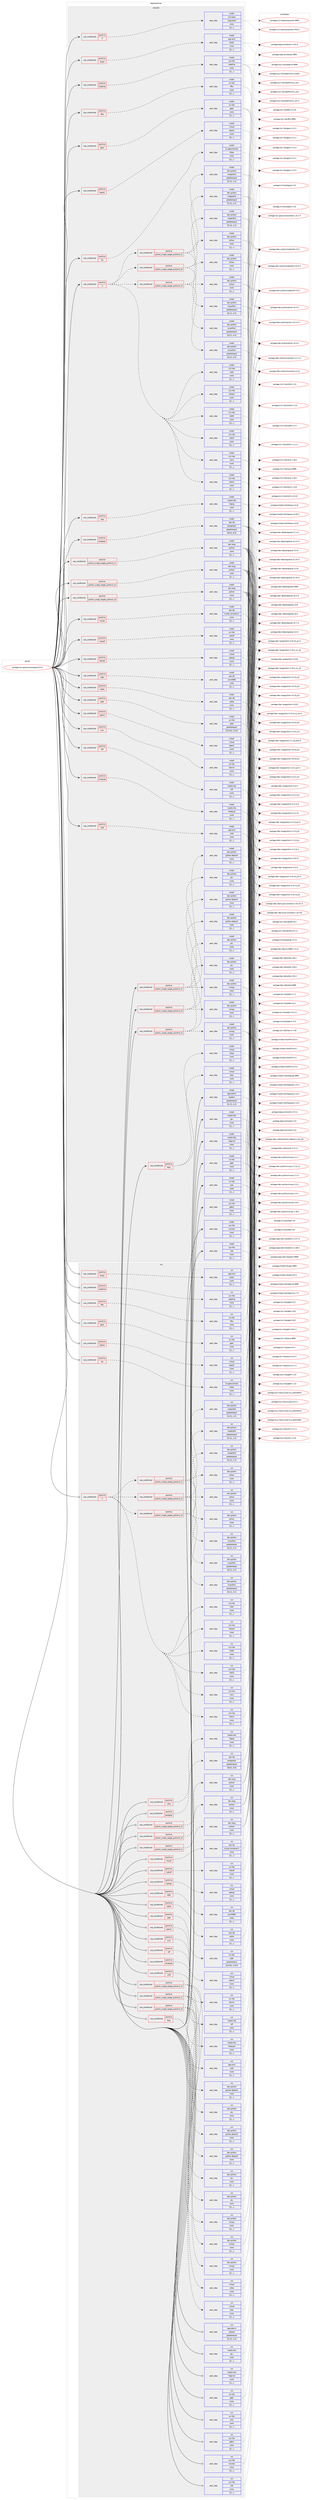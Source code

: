 digraph prolog {

# *************
# Graph options
# *************

newrank=true;
concentrate=true;
compound=true;
graph [rankdir=LR,fontname=Helvetica,fontsize=10,ranksep=1.5];#, ranksep=2.5, nodesep=0.2];
edge  [arrowhead=vee];
node  [fontname=Helvetica,fontsize=10];

# **********
# The ebuild
# **********

subgraph cluster_leftcol {
color=gray;
label=<<i>ebuild</i>>;
id [label="portage://sci-geosciences/grass-8.4.0", color=red, width=4, href="../sci-geosciences/grass-8.4.0.svg"];
}

# ****************
# The dependencies
# ****************

subgraph cluster_midcol {
color=gray;
label=<<i>dependencies</i>>;
subgraph cluster_compile {
fillcolor="#eeeeee";
style=filled;
label=<<i>compile</i>>;
subgraph cond108587 {
dependency412449 [label=<<TABLE BORDER="0" CELLBORDER="1" CELLSPACING="0" CELLPADDING="4"><TR><TD ROWSPAN="3" CELLPADDING="10">use_conditional</TD></TR><TR><TD>positive</TD></TR><TR><TD>X</TD></TR></TABLE>>, shape=none, color=red];
subgraph cond108588 {
dependency412450 [label=<<TABLE BORDER="0" CELLBORDER="1" CELLSPACING="0" CELLPADDING="4"><TR><TD ROWSPAN="3" CELLPADDING="10">use_conditional</TD></TR><TR><TD>positive</TD></TR><TR><TD>python_single_target_python3_10</TD></TR></TABLE>>, shape=none, color=red];
subgraph pack300886 {
dependency412451 [label=<<TABLE BORDER="0" CELLBORDER="1" CELLSPACING="0" CELLPADDING="4" WIDTH="220"><TR><TD ROWSPAN="6" CELLPADDING="30">pack_dep</TD></TR><TR><TD WIDTH="110">install</TD></TR><TR><TD>dev-python</TD></TR><TR><TD>matplotlib</TD></TR><TR><TD>greaterequal</TD></TR><TR><TD>[[1,2],,,1.2]</TD></TR></TABLE>>, shape=none, color=blue];
}
dependency412450:e -> dependency412451:w [weight=20,style="dashed",arrowhead="vee"];
subgraph pack300887 {
dependency412452 [label=<<TABLE BORDER="0" CELLBORDER="1" CELLSPACING="0" CELLPADDING="4" WIDTH="220"><TR><TD ROWSPAN="6" CELLPADDING="30">pack_dep</TD></TR><TR><TD WIDTH="110">install</TD></TR><TR><TD>dev-python</TD></TR><TR><TD>pillow</TD></TR><TR><TD>none</TD></TR><TR><TD>[[],,,,]</TD></TR></TABLE>>, shape=none, color=blue];
}
dependency412450:e -> dependency412452:w [weight=20,style="dashed",arrowhead="vee"];
subgraph pack300888 {
dependency412453 [label=<<TABLE BORDER="0" CELLBORDER="1" CELLSPACING="0" CELLPADDING="4" WIDTH="220"><TR><TD ROWSPAN="6" CELLPADDING="30">pack_dep</TD></TR><TR><TD WIDTH="110">install</TD></TR><TR><TD>dev-python</TD></TR><TR><TD>wxpython</TD></TR><TR><TD>greaterequal</TD></TR><TR><TD>[[4,1],,,4.1]</TD></TR></TABLE>>, shape=none, color=blue];
}
dependency412450:e -> dependency412453:w [weight=20,style="dashed",arrowhead="vee"];
}
dependency412449:e -> dependency412450:w [weight=20,style="dashed",arrowhead="vee"];
subgraph cond108589 {
dependency412454 [label=<<TABLE BORDER="0" CELLBORDER="1" CELLSPACING="0" CELLPADDING="4"><TR><TD ROWSPAN="3" CELLPADDING="10">use_conditional</TD></TR><TR><TD>positive</TD></TR><TR><TD>python_single_target_python3_11</TD></TR></TABLE>>, shape=none, color=red];
subgraph pack300889 {
dependency412455 [label=<<TABLE BORDER="0" CELLBORDER="1" CELLSPACING="0" CELLPADDING="4" WIDTH="220"><TR><TD ROWSPAN="6" CELLPADDING="30">pack_dep</TD></TR><TR><TD WIDTH="110">install</TD></TR><TR><TD>dev-python</TD></TR><TR><TD>matplotlib</TD></TR><TR><TD>greaterequal</TD></TR><TR><TD>[[1,2],,,1.2]</TD></TR></TABLE>>, shape=none, color=blue];
}
dependency412454:e -> dependency412455:w [weight=20,style="dashed",arrowhead="vee"];
subgraph pack300890 {
dependency412456 [label=<<TABLE BORDER="0" CELLBORDER="1" CELLSPACING="0" CELLPADDING="4" WIDTH="220"><TR><TD ROWSPAN="6" CELLPADDING="30">pack_dep</TD></TR><TR><TD WIDTH="110">install</TD></TR><TR><TD>dev-python</TD></TR><TR><TD>pillow</TD></TR><TR><TD>none</TD></TR><TR><TD>[[],,,,]</TD></TR></TABLE>>, shape=none, color=blue];
}
dependency412454:e -> dependency412456:w [weight=20,style="dashed",arrowhead="vee"];
subgraph pack300891 {
dependency412457 [label=<<TABLE BORDER="0" CELLBORDER="1" CELLSPACING="0" CELLPADDING="4" WIDTH="220"><TR><TD ROWSPAN="6" CELLPADDING="30">pack_dep</TD></TR><TR><TD WIDTH="110">install</TD></TR><TR><TD>dev-python</TD></TR><TR><TD>wxpython</TD></TR><TR><TD>greaterequal</TD></TR><TR><TD>[[4,1],,,4.1]</TD></TR></TABLE>>, shape=none, color=blue];
}
dependency412454:e -> dependency412457:w [weight=20,style="dashed",arrowhead="vee"];
}
dependency412449:e -> dependency412454:w [weight=20,style="dashed",arrowhead="vee"];
subgraph cond108590 {
dependency412458 [label=<<TABLE BORDER="0" CELLBORDER="1" CELLSPACING="0" CELLPADDING="4"><TR><TD ROWSPAN="3" CELLPADDING="10">use_conditional</TD></TR><TR><TD>positive</TD></TR><TR><TD>python_single_target_python3_12</TD></TR></TABLE>>, shape=none, color=red];
subgraph pack300892 {
dependency412459 [label=<<TABLE BORDER="0" CELLBORDER="1" CELLSPACING="0" CELLPADDING="4" WIDTH="220"><TR><TD ROWSPAN="6" CELLPADDING="30">pack_dep</TD></TR><TR><TD WIDTH="110">install</TD></TR><TR><TD>dev-python</TD></TR><TR><TD>matplotlib</TD></TR><TR><TD>greaterequal</TD></TR><TR><TD>[[1,2],,,1.2]</TD></TR></TABLE>>, shape=none, color=blue];
}
dependency412458:e -> dependency412459:w [weight=20,style="dashed",arrowhead="vee"];
subgraph pack300893 {
dependency412460 [label=<<TABLE BORDER="0" CELLBORDER="1" CELLSPACING="0" CELLPADDING="4" WIDTH="220"><TR><TD ROWSPAN="6" CELLPADDING="30">pack_dep</TD></TR><TR><TD WIDTH="110">install</TD></TR><TR><TD>dev-python</TD></TR><TR><TD>pillow</TD></TR><TR><TD>none</TD></TR><TR><TD>[[],,,,]</TD></TR></TABLE>>, shape=none, color=blue];
}
dependency412458:e -> dependency412460:w [weight=20,style="dashed",arrowhead="vee"];
subgraph pack300894 {
dependency412461 [label=<<TABLE BORDER="0" CELLBORDER="1" CELLSPACING="0" CELLPADDING="4" WIDTH="220"><TR><TD ROWSPAN="6" CELLPADDING="30">pack_dep</TD></TR><TR><TD WIDTH="110">install</TD></TR><TR><TD>dev-python</TD></TR><TR><TD>wxpython</TD></TR><TR><TD>greaterequal</TD></TR><TR><TD>[[4,1],,,4.1]</TD></TR></TABLE>>, shape=none, color=blue];
}
dependency412458:e -> dependency412461:w [weight=20,style="dashed",arrowhead="vee"];
}
dependency412449:e -> dependency412458:w [weight=20,style="dashed",arrowhead="vee"];
subgraph pack300895 {
dependency412462 [label=<<TABLE BORDER="0" CELLBORDER="1" CELLSPACING="0" CELLPADDING="4" WIDTH="220"><TR><TD ROWSPAN="6" CELLPADDING="30">pack_dep</TD></TR><TR><TD WIDTH="110">install</TD></TR><TR><TD>x11-libs</TD></TR><TR><TD>cairo</TD></TR><TR><TD>none</TD></TR><TR><TD>[[],,,,]</TD></TR></TABLE>>, shape=none, color=blue];
}
dependency412449:e -> dependency412462:w [weight=20,style="dashed",arrowhead="vee"];
subgraph pack300896 {
dependency412463 [label=<<TABLE BORDER="0" CELLBORDER="1" CELLSPACING="0" CELLPADDING="4" WIDTH="220"><TR><TD ROWSPAN="6" CELLPADDING="30">pack_dep</TD></TR><TR><TD WIDTH="110">install</TD></TR><TR><TD>x11-libs</TD></TR><TR><TD>libICE</TD></TR><TR><TD>none</TD></TR><TR><TD>[[],,,,]</TD></TR></TABLE>>, shape=none, color=blue];
}
dependency412449:e -> dependency412463:w [weight=20,style="dashed",arrowhead="vee"];
subgraph pack300897 {
dependency412464 [label=<<TABLE BORDER="0" CELLBORDER="1" CELLSPACING="0" CELLPADDING="4" WIDTH="220"><TR><TD ROWSPAN="6" CELLPADDING="30">pack_dep</TD></TR><TR><TD WIDTH="110">install</TD></TR><TR><TD>x11-libs</TD></TR><TR><TD>libSM</TD></TR><TR><TD>none</TD></TR><TR><TD>[[],,,,]</TD></TR></TABLE>>, shape=none, color=blue];
}
dependency412449:e -> dependency412464:w [weight=20,style="dashed",arrowhead="vee"];
subgraph pack300898 {
dependency412465 [label=<<TABLE BORDER="0" CELLBORDER="1" CELLSPACING="0" CELLPADDING="4" WIDTH="220"><TR><TD ROWSPAN="6" CELLPADDING="30">pack_dep</TD></TR><TR><TD WIDTH="110">install</TD></TR><TR><TD>x11-libs</TD></TR><TR><TD>libX11</TD></TR><TR><TD>none</TD></TR><TR><TD>[[],,,,]</TD></TR></TABLE>>, shape=none, color=blue];
}
dependency412449:e -> dependency412465:w [weight=20,style="dashed",arrowhead="vee"];
subgraph pack300899 {
dependency412466 [label=<<TABLE BORDER="0" CELLBORDER="1" CELLSPACING="0" CELLPADDING="4" WIDTH="220"><TR><TD ROWSPAN="6" CELLPADDING="30">pack_dep</TD></TR><TR><TD WIDTH="110">install</TD></TR><TR><TD>x11-libs</TD></TR><TR><TD>libXext</TD></TR><TR><TD>none</TD></TR><TR><TD>[[],,,,]</TD></TR></TABLE>>, shape=none, color=blue];
}
dependency412449:e -> dependency412466:w [weight=20,style="dashed",arrowhead="vee"];
subgraph pack300900 {
dependency412467 [label=<<TABLE BORDER="0" CELLBORDER="1" CELLSPACING="0" CELLPADDING="4" WIDTH="220"><TR><TD ROWSPAN="6" CELLPADDING="30">pack_dep</TD></TR><TR><TD WIDTH="110">install</TD></TR><TR><TD>x11-libs</TD></TR><TR><TD>libXt</TD></TR><TR><TD>none</TD></TR><TR><TD>[[],,,,]</TD></TR></TABLE>>, shape=none, color=blue];
}
dependency412449:e -> dependency412467:w [weight=20,style="dashed",arrowhead="vee"];
}
id:e -> dependency412449:w [weight=20,style="solid",arrowhead="vee"];
subgraph cond108591 {
dependency412468 [label=<<TABLE BORDER="0" CELLBORDER="1" CELLSPACING="0" CELLPADDING="4"><TR><TD ROWSPAN="3" CELLPADDING="10">use_conditional</TD></TR><TR><TD>positive</TD></TR><TR><TD>X</TD></TR></TABLE>>, shape=none, color=red];
subgraph pack300901 {
dependency412469 [label=<<TABLE BORDER="0" CELLBORDER="1" CELLSPACING="0" CELLPADDING="4" WIDTH="220"><TR><TD ROWSPAN="6" CELLPADDING="30">pack_dep</TD></TR><TR><TD WIDTH="110">install</TD></TR><TR><TD>x11-base</TD></TR><TR><TD>xorg-proto</TD></TR><TR><TD>none</TD></TR><TR><TD>[[],,,,]</TD></TR></TABLE>>, shape=none, color=blue];
}
dependency412468:e -> dependency412469:w [weight=20,style="dashed",arrowhead="vee"];
}
id:e -> dependency412468:w [weight=20,style="solid",arrowhead="vee"];
subgraph cond108592 {
dependency412470 [label=<<TABLE BORDER="0" CELLBORDER="1" CELLSPACING="0" CELLPADDING="4"><TR><TD ROWSPAN="3" CELLPADDING="10">use_conditional</TD></TR><TR><TD>positive</TD></TR><TR><TD>blas</TD></TR></TABLE>>, shape=none, color=red];
subgraph pack300902 {
dependency412471 [label=<<TABLE BORDER="0" CELLBORDER="1" CELLSPACING="0" CELLPADDING="4" WIDTH="220"><TR><TD ROWSPAN="6" CELLPADDING="30">pack_dep</TD></TR><TR><TD WIDTH="110">install</TD></TR><TR><TD>virtual</TD></TR><TR><TD>cblas</TD></TR><TR><TD>none</TD></TR><TR><TD>[[],,,,]</TD></TR></TABLE>>, shape=none, color=blue];
}
dependency412470:e -> dependency412471:w [weight=20,style="dashed",arrowhead="vee"];
subgraph pack300903 {
dependency412472 [label=<<TABLE BORDER="0" CELLBORDER="1" CELLSPACING="0" CELLPADDING="4" WIDTH="220"><TR><TD ROWSPAN="6" CELLPADDING="30">pack_dep</TD></TR><TR><TD WIDTH="110">install</TD></TR><TR><TD>virtual</TD></TR><TR><TD>blas</TD></TR><TR><TD>none</TD></TR><TR><TD>[[],,,,]</TD></TR></TABLE>>, shape=none, color=blue];
}
dependency412470:e -> dependency412472:w [weight=20,style="dashed",arrowhead="vee"];
}
id:e -> dependency412470:w [weight=20,style="solid",arrowhead="vee"];
subgraph cond108593 {
dependency412473 [label=<<TABLE BORDER="0" CELLBORDER="1" CELLSPACING="0" CELLPADDING="4"><TR><TD ROWSPAN="3" CELLPADDING="10">use_conditional</TD></TR><TR><TD>positive</TD></TR><TR><TD>bzip2</TD></TR></TABLE>>, shape=none, color=red];
subgraph pack300904 {
dependency412474 [label=<<TABLE BORDER="0" CELLBORDER="1" CELLSPACING="0" CELLPADDING="4" WIDTH="220"><TR><TD ROWSPAN="6" CELLPADDING="30">pack_dep</TD></TR><TR><TD WIDTH="110">install</TD></TR><TR><TD>app-arch</TD></TR><TR><TD>bzip2</TD></TR><TR><TD>none</TD></TR><TR><TD>[[],,,,]</TD></TR></TABLE>>, shape=none, color=blue];
}
dependency412473:e -> dependency412474:w [weight=20,style="dashed",arrowhead="vee"];
}
id:e -> dependency412473:w [weight=20,style="solid",arrowhead="vee"];
subgraph cond108594 {
dependency412475 [label=<<TABLE BORDER="0" CELLBORDER="1" CELLSPACING="0" CELLPADDING="4"><TR><TD ROWSPAN="3" CELLPADDING="10">use_conditional</TD></TR><TR><TD>positive</TD></TR><TR><TD>fftw</TD></TR></TABLE>>, shape=none, color=red];
subgraph pack300905 {
dependency412476 [label=<<TABLE BORDER="0" CELLBORDER="1" CELLSPACING="0" CELLPADDING="4" WIDTH="220"><TR><TD ROWSPAN="6" CELLPADDING="30">pack_dep</TD></TR><TR><TD WIDTH="110">install</TD></TR><TR><TD>sci-libs</TD></TR><TR><TD>fftw</TD></TR><TR><TD>none</TD></TR><TR><TD>[[],,,,]</TD></TR></TABLE>>, shape=none, color=blue];
}
dependency412475:e -> dependency412476:w [weight=20,style="dashed",arrowhead="vee"];
}
id:e -> dependency412475:w [weight=20,style="solid",arrowhead="vee"];
subgraph cond108595 {
dependency412477 [label=<<TABLE BORDER="0" CELLBORDER="1" CELLSPACING="0" CELLPADDING="4"><TR><TD ROWSPAN="3" CELLPADDING="10">use_conditional</TD></TR><TR><TD>positive</TD></TR><TR><TD>geos</TD></TR></TABLE>>, shape=none, color=red];
subgraph pack300906 {
dependency412478 [label=<<TABLE BORDER="0" CELLBORDER="1" CELLSPACING="0" CELLPADDING="4" WIDTH="220"><TR><TD ROWSPAN="6" CELLPADDING="30">pack_dep</TD></TR><TR><TD WIDTH="110">install</TD></TR><TR><TD>sci-libs</TD></TR><TR><TD>geos</TD></TR><TR><TD>none</TD></TR><TR><TD>[[],,,,]</TD></TR></TABLE>>, shape=none, color=blue];
}
dependency412477:e -> dependency412478:w [weight=20,style="dashed",arrowhead="vee"];
}
id:e -> dependency412477:w [weight=20,style="solid",arrowhead="vee"];
subgraph cond108596 {
dependency412479 [label=<<TABLE BORDER="0" CELLBORDER="1" CELLSPACING="0" CELLPADDING="4"><TR><TD ROWSPAN="3" CELLPADDING="10">use_conditional</TD></TR><TR><TD>positive</TD></TR><TR><TD>lapack</TD></TR></TABLE>>, shape=none, color=red];
subgraph pack300907 {
dependency412480 [label=<<TABLE BORDER="0" CELLBORDER="1" CELLSPACING="0" CELLPADDING="4" WIDTH="220"><TR><TD ROWSPAN="6" CELLPADDING="30">pack_dep</TD></TR><TR><TD WIDTH="110">install</TD></TR><TR><TD>virtual</TD></TR><TR><TD>lapack</TD></TR><TR><TD>none</TD></TR><TR><TD>[[],,,,]</TD></TR></TABLE>>, shape=none, color=blue];
}
dependency412479:e -> dependency412480:w [weight=20,style="dashed",arrowhead="vee"];
}
id:e -> dependency412479:w [weight=20,style="solid",arrowhead="vee"];
subgraph cond108597 {
dependency412481 [label=<<TABLE BORDER="0" CELLBORDER="1" CELLSPACING="0" CELLPADDING="4"><TR><TD ROWSPAN="3" CELLPADDING="10">use_conditional</TD></TR><TR><TD>positive</TD></TR><TR><TD>las</TD></TR></TABLE>>, shape=none, color=red];
subgraph pack300908 {
dependency412482 [label=<<TABLE BORDER="0" CELLBORDER="1" CELLSPACING="0" CELLPADDING="4" WIDTH="220"><TR><TD ROWSPAN="6" CELLPADDING="30">pack_dep</TD></TR><TR><TD WIDTH="110">install</TD></TR><TR><TD>sci-geosciences</TD></TR><TR><TD>liblas</TD></TR><TR><TD>none</TD></TR><TR><TD>[[],,,,]</TD></TR></TABLE>>, shape=none, color=blue];
}
dependency412481:e -> dependency412482:w [weight=20,style="dashed",arrowhead="vee"];
}
id:e -> dependency412481:w [weight=20,style="solid",arrowhead="vee"];
subgraph cond108598 {
dependency412483 [label=<<TABLE BORDER="0" CELLBORDER="1" CELLSPACING="0" CELLPADDING="4"><TR><TD ROWSPAN="3" CELLPADDING="10">use_conditional</TD></TR><TR><TD>positive</TD></TR><TR><TD>mysql</TD></TR></TABLE>>, shape=none, color=red];
subgraph pack300909 {
dependency412484 [label=<<TABLE BORDER="0" CELLBORDER="1" CELLSPACING="0" CELLPADDING="4" WIDTH="220"><TR><TD ROWSPAN="6" CELLPADDING="30">pack_dep</TD></TR><TR><TD WIDTH="110">install</TD></TR><TR><TD>dev-db</TD></TR><TR><TD>mysql-connector-c</TD></TR><TR><TD>none</TD></TR><TR><TD>[[],,,,]</TD></TR></TABLE>>, shape=none, color=blue];
}
dependency412483:e -> dependency412484:w [weight=20,style="dashed",arrowhead="vee"];
}
id:e -> dependency412483:w [weight=20,style="solid",arrowhead="vee"];
subgraph cond108599 {
dependency412485 [label=<<TABLE BORDER="0" CELLBORDER="1" CELLSPACING="0" CELLPADDING="4"><TR><TD ROWSPAN="3" CELLPADDING="10">use_conditional</TD></TR><TR><TD>positive</TD></TR><TR><TD>netcdf</TD></TR></TABLE>>, shape=none, color=red];
subgraph pack300910 {
dependency412486 [label=<<TABLE BORDER="0" CELLBORDER="1" CELLSPACING="0" CELLPADDING="4" WIDTH="220"><TR><TD ROWSPAN="6" CELLPADDING="30">pack_dep</TD></TR><TR><TD WIDTH="110">install</TD></TR><TR><TD>sci-libs</TD></TR><TR><TD>netcdf</TD></TR><TR><TD>none</TD></TR><TR><TD>[[],,,,]</TD></TR></TABLE>>, shape=none, color=blue];
}
dependency412485:e -> dependency412486:w [weight=20,style="dashed",arrowhead="vee"];
}
id:e -> dependency412485:w [weight=20,style="solid",arrowhead="vee"];
subgraph cond108600 {
dependency412487 [label=<<TABLE BORDER="0" CELLBORDER="1" CELLSPACING="0" CELLPADDING="4"><TR><TD ROWSPAN="3" CELLPADDING="10">use_conditional</TD></TR><TR><TD>positive</TD></TR><TR><TD>odbc</TD></TR></TABLE>>, shape=none, color=red];
subgraph pack300911 {
dependency412488 [label=<<TABLE BORDER="0" CELLBORDER="1" CELLSPACING="0" CELLPADDING="4" WIDTH="220"><TR><TD ROWSPAN="6" CELLPADDING="30">pack_dep</TD></TR><TR><TD WIDTH="110">install</TD></TR><TR><TD>dev-db</TD></TR><TR><TD>unixODBC</TD></TR><TR><TD>none</TD></TR><TR><TD>[[],,,,]</TD></TR></TABLE>>, shape=none, color=blue];
}
dependency412487:e -> dependency412488:w [weight=20,style="dashed",arrowhead="vee"];
}
id:e -> dependency412487:w [weight=20,style="solid",arrowhead="vee"];
subgraph cond108601 {
dependency412489 [label=<<TABLE BORDER="0" CELLBORDER="1" CELLSPACING="0" CELLPADDING="4"><TR><TD ROWSPAN="3" CELLPADDING="10">use_conditional</TD></TR><TR><TD>positive</TD></TR><TR><TD>opencl</TD></TR></TABLE>>, shape=none, color=red];
subgraph pack300912 {
dependency412490 [label=<<TABLE BORDER="0" CELLBORDER="1" CELLSPACING="0" CELLPADDING="4" WIDTH="220"><TR><TD ROWSPAN="6" CELLPADDING="30">pack_dep</TD></TR><TR><TD WIDTH="110">install</TD></TR><TR><TD>virtual</TD></TR><TR><TD>opencl</TD></TR><TR><TD>none</TD></TR><TR><TD>[[],,,,]</TD></TR></TABLE>>, shape=none, color=blue];
}
dependency412489:e -> dependency412490:w [weight=20,style="dashed",arrowhead="vee"];
}
id:e -> dependency412489:w [weight=20,style="solid",arrowhead="vee"];
subgraph cond108602 {
dependency412491 [label=<<TABLE BORDER="0" CELLBORDER="1" CELLSPACING="0" CELLPADDING="4"><TR><TD ROWSPAN="3" CELLPADDING="10">use_conditional</TD></TR><TR><TD>positive</TD></TR><TR><TD>opengl</TD></TR></TABLE>>, shape=none, color=red];
subgraph pack300913 {
dependency412492 [label=<<TABLE BORDER="0" CELLBORDER="1" CELLSPACING="0" CELLPADDING="4" WIDTH="220"><TR><TD ROWSPAN="6" CELLPADDING="30">pack_dep</TD></TR><TR><TD WIDTH="110">install</TD></TR><TR><TD>virtual</TD></TR><TR><TD>opengl</TD></TR><TR><TD>none</TD></TR><TR><TD>[[],,,,]</TD></TR></TABLE>>, shape=none, color=blue];
}
dependency412491:e -> dependency412492:w [weight=20,style="dashed",arrowhead="vee"];
}
id:e -> dependency412491:w [weight=20,style="solid",arrowhead="vee"];
subgraph cond108603 {
dependency412493 [label=<<TABLE BORDER="0" CELLBORDER="1" CELLSPACING="0" CELLPADDING="4"><TR><TD ROWSPAN="3" CELLPADDING="10">use_conditional</TD></TR><TR><TD>positive</TD></TR><TR><TD>pdal</TD></TR></TABLE>>, shape=none, color=red];
subgraph pack300914 {
dependency412494 [label=<<TABLE BORDER="0" CELLBORDER="1" CELLSPACING="0" CELLPADDING="4" WIDTH="220"><TR><TD ROWSPAN="6" CELLPADDING="30">pack_dep</TD></TR><TR><TD WIDTH="110">install</TD></TR><TR><TD>sci-libs</TD></TR><TR><TD>pdal</TD></TR><TR><TD>greaterequal</TD></TR><TR><TD>[[2,0,0],,,2.0.0]</TD></TR></TABLE>>, shape=none, color=blue];
}
dependency412493:e -> dependency412494:w [weight=20,style="dashed",arrowhead="vee"];
}
id:e -> dependency412493:w [weight=20,style="solid",arrowhead="vee"];
subgraph cond108604 {
dependency412495 [label=<<TABLE BORDER="0" CELLBORDER="1" CELLSPACING="0" CELLPADDING="4"><TR><TD ROWSPAN="3" CELLPADDING="10">use_conditional</TD></TR><TR><TD>positive</TD></TR><TR><TD>png</TD></TR></TABLE>>, shape=none, color=red];
subgraph pack300915 {
dependency412496 [label=<<TABLE BORDER="0" CELLBORDER="1" CELLSPACING="0" CELLPADDING="4" WIDTH="220"><TR><TD ROWSPAN="6" CELLPADDING="30">pack_dep</TD></TR><TR><TD WIDTH="110">install</TD></TR><TR><TD>media-libs</TD></TR><TR><TD>libpng</TD></TR><TR><TD>none</TD></TR><TR><TD>[[],,,,]</TD></TR></TABLE>>, shape=none, color=blue];
}
dependency412495:e -> dependency412496:w [weight=20,style="dashed",arrowhead="vee"];
}
id:e -> dependency412495:w [weight=20,style="solid",arrowhead="vee"];
subgraph cond108605 {
dependency412497 [label=<<TABLE BORDER="0" CELLBORDER="1" CELLSPACING="0" CELLPADDING="4"><TR><TD ROWSPAN="3" CELLPADDING="10">use_conditional</TD></TR><TR><TD>positive</TD></TR><TR><TD>postgres</TD></TR></TABLE>>, shape=none, color=red];
subgraph pack300916 {
dependency412498 [label=<<TABLE BORDER="0" CELLBORDER="1" CELLSPACING="0" CELLPADDING="4" WIDTH="220"><TR><TD ROWSPAN="6" CELLPADDING="30">pack_dep</TD></TR><TR><TD WIDTH="110">install</TD></TR><TR><TD>dev-db</TD></TR><TR><TD>postgresql</TD></TR><TR><TD>greaterequal</TD></TR><TR><TD>[[8,4],,,8.4]</TD></TR></TABLE>>, shape=none, color=blue];
}
dependency412497:e -> dependency412498:w [weight=20,style="dashed",arrowhead="vee"];
}
id:e -> dependency412497:w [weight=20,style="solid",arrowhead="vee"];
subgraph cond108606 {
dependency412499 [label=<<TABLE BORDER="0" CELLBORDER="1" CELLSPACING="0" CELLPADDING="4"><TR><TD ROWSPAN="3" CELLPADDING="10">use_conditional</TD></TR><TR><TD>positive</TD></TR><TR><TD>python_single_target_python3_10</TD></TR></TABLE>>, shape=none, color=red];
subgraph pack300917 {
dependency412500 [label=<<TABLE BORDER="0" CELLBORDER="1" CELLSPACING="0" CELLPADDING="4" WIDTH="220"><TR><TD ROWSPAN="6" CELLPADDING="30">pack_dep</TD></TR><TR><TD WIDTH="110">install</TD></TR><TR><TD>dev-lang</TD></TR><TR><TD>python</TD></TR><TR><TD>none</TD></TR><TR><TD>[[],,,,]</TD></TR></TABLE>>, shape=none, color=blue];
}
dependency412499:e -> dependency412500:w [weight=20,style="dashed",arrowhead="vee"];
}
id:e -> dependency412499:w [weight=20,style="solid",arrowhead="vee"];
subgraph cond108607 {
dependency412501 [label=<<TABLE BORDER="0" CELLBORDER="1" CELLSPACING="0" CELLPADDING="4"><TR><TD ROWSPAN="3" CELLPADDING="10">use_conditional</TD></TR><TR><TD>positive</TD></TR><TR><TD>python_single_target_python3_10</TD></TR></TABLE>>, shape=none, color=red];
subgraph pack300918 {
dependency412502 [label=<<TABLE BORDER="0" CELLBORDER="1" CELLSPACING="0" CELLPADDING="4" WIDTH="220"><TR><TD ROWSPAN="6" CELLPADDING="30">pack_dep</TD></TR><TR><TD WIDTH="110">install</TD></TR><TR><TD>dev-python</TD></TR><TR><TD>numpy</TD></TR><TR><TD>none</TD></TR><TR><TD>[[],,,,]</TD></TR></TABLE>>, shape=none, color=blue];
}
dependency412501:e -> dependency412502:w [weight=20,style="dashed",arrowhead="vee"];
subgraph pack300919 {
dependency412503 [label=<<TABLE BORDER="0" CELLBORDER="1" CELLSPACING="0" CELLPADDING="4" WIDTH="220"><TR><TD ROWSPAN="6" CELLPADDING="30">pack_dep</TD></TR><TR><TD WIDTH="110">install</TD></TR><TR><TD>dev-python</TD></TR><TR><TD>ply</TD></TR><TR><TD>none</TD></TR><TR><TD>[[],,,,]</TD></TR></TABLE>>, shape=none, color=blue];
}
dependency412501:e -> dependency412503:w [weight=20,style="dashed",arrowhead="vee"];
subgraph pack300920 {
dependency412504 [label=<<TABLE BORDER="0" CELLBORDER="1" CELLSPACING="0" CELLPADDING="4" WIDTH="220"><TR><TD ROWSPAN="6" CELLPADDING="30">pack_dep</TD></TR><TR><TD WIDTH="110">install</TD></TR><TR><TD>dev-python</TD></TR><TR><TD>python-dateutil</TD></TR><TR><TD>none</TD></TR><TR><TD>[[],,,,]</TD></TR></TABLE>>, shape=none, color=blue];
}
dependency412501:e -> dependency412504:w [weight=20,style="dashed",arrowhead="vee"];
}
id:e -> dependency412501:w [weight=20,style="solid",arrowhead="vee"];
subgraph cond108608 {
dependency412505 [label=<<TABLE BORDER="0" CELLBORDER="1" CELLSPACING="0" CELLPADDING="4"><TR><TD ROWSPAN="3" CELLPADDING="10">use_conditional</TD></TR><TR><TD>positive</TD></TR><TR><TD>python_single_target_python3_11</TD></TR></TABLE>>, shape=none, color=red];
subgraph pack300921 {
dependency412506 [label=<<TABLE BORDER="0" CELLBORDER="1" CELLSPACING="0" CELLPADDING="4" WIDTH="220"><TR><TD ROWSPAN="6" CELLPADDING="30">pack_dep</TD></TR><TR><TD WIDTH="110">install</TD></TR><TR><TD>dev-lang</TD></TR><TR><TD>python</TD></TR><TR><TD>none</TD></TR><TR><TD>[[],,,,]</TD></TR></TABLE>>, shape=none, color=blue];
}
dependency412505:e -> dependency412506:w [weight=20,style="dashed",arrowhead="vee"];
}
id:e -> dependency412505:w [weight=20,style="solid",arrowhead="vee"];
subgraph cond108609 {
dependency412507 [label=<<TABLE BORDER="0" CELLBORDER="1" CELLSPACING="0" CELLPADDING="4"><TR><TD ROWSPAN="3" CELLPADDING="10">use_conditional</TD></TR><TR><TD>positive</TD></TR><TR><TD>python_single_target_python3_11</TD></TR></TABLE>>, shape=none, color=red];
subgraph pack300922 {
dependency412508 [label=<<TABLE BORDER="0" CELLBORDER="1" CELLSPACING="0" CELLPADDING="4" WIDTH="220"><TR><TD ROWSPAN="6" CELLPADDING="30">pack_dep</TD></TR><TR><TD WIDTH="110">install</TD></TR><TR><TD>dev-python</TD></TR><TR><TD>numpy</TD></TR><TR><TD>none</TD></TR><TR><TD>[[],,,,]</TD></TR></TABLE>>, shape=none, color=blue];
}
dependency412507:e -> dependency412508:w [weight=20,style="dashed",arrowhead="vee"];
subgraph pack300923 {
dependency412509 [label=<<TABLE BORDER="0" CELLBORDER="1" CELLSPACING="0" CELLPADDING="4" WIDTH="220"><TR><TD ROWSPAN="6" CELLPADDING="30">pack_dep</TD></TR><TR><TD WIDTH="110">install</TD></TR><TR><TD>dev-python</TD></TR><TR><TD>ply</TD></TR><TR><TD>none</TD></TR><TR><TD>[[],,,,]</TD></TR></TABLE>>, shape=none, color=blue];
}
dependency412507:e -> dependency412509:w [weight=20,style="dashed",arrowhead="vee"];
subgraph pack300924 {
dependency412510 [label=<<TABLE BORDER="0" CELLBORDER="1" CELLSPACING="0" CELLPADDING="4" WIDTH="220"><TR><TD ROWSPAN="6" CELLPADDING="30">pack_dep</TD></TR><TR><TD WIDTH="110">install</TD></TR><TR><TD>dev-python</TD></TR><TR><TD>python-dateutil</TD></TR><TR><TD>none</TD></TR><TR><TD>[[],,,,]</TD></TR></TABLE>>, shape=none, color=blue];
}
dependency412507:e -> dependency412510:w [weight=20,style="dashed",arrowhead="vee"];
}
id:e -> dependency412507:w [weight=20,style="solid",arrowhead="vee"];
subgraph cond108610 {
dependency412511 [label=<<TABLE BORDER="0" CELLBORDER="1" CELLSPACING="0" CELLPADDING="4"><TR><TD ROWSPAN="3" CELLPADDING="10">use_conditional</TD></TR><TR><TD>positive</TD></TR><TR><TD>python_single_target_python3_12</TD></TR></TABLE>>, shape=none, color=red];
subgraph pack300925 {
dependency412512 [label=<<TABLE BORDER="0" CELLBORDER="1" CELLSPACING="0" CELLPADDING="4" WIDTH="220"><TR><TD ROWSPAN="6" CELLPADDING="30">pack_dep</TD></TR><TR><TD WIDTH="110">install</TD></TR><TR><TD>dev-lang</TD></TR><TR><TD>python</TD></TR><TR><TD>none</TD></TR><TR><TD>[[],,,,]</TD></TR></TABLE>>, shape=none, color=blue];
}
dependency412511:e -> dependency412512:w [weight=20,style="dashed",arrowhead="vee"];
}
id:e -> dependency412511:w [weight=20,style="solid",arrowhead="vee"];
subgraph cond108611 {
dependency412513 [label=<<TABLE BORDER="0" CELLBORDER="1" CELLSPACING="0" CELLPADDING="4"><TR><TD ROWSPAN="3" CELLPADDING="10">use_conditional</TD></TR><TR><TD>positive</TD></TR><TR><TD>python_single_target_python3_12</TD></TR></TABLE>>, shape=none, color=red];
subgraph pack300926 {
dependency412514 [label=<<TABLE BORDER="0" CELLBORDER="1" CELLSPACING="0" CELLPADDING="4" WIDTH="220"><TR><TD ROWSPAN="6" CELLPADDING="30">pack_dep</TD></TR><TR><TD WIDTH="110">install</TD></TR><TR><TD>dev-python</TD></TR><TR><TD>numpy</TD></TR><TR><TD>none</TD></TR><TR><TD>[[],,,,]</TD></TR></TABLE>>, shape=none, color=blue];
}
dependency412513:e -> dependency412514:w [weight=20,style="dashed",arrowhead="vee"];
subgraph pack300927 {
dependency412515 [label=<<TABLE BORDER="0" CELLBORDER="1" CELLSPACING="0" CELLPADDING="4" WIDTH="220"><TR><TD ROWSPAN="6" CELLPADDING="30">pack_dep</TD></TR><TR><TD WIDTH="110">install</TD></TR><TR><TD>dev-python</TD></TR><TR><TD>ply</TD></TR><TR><TD>none</TD></TR><TR><TD>[[],,,,]</TD></TR></TABLE>>, shape=none, color=blue];
}
dependency412513:e -> dependency412515:w [weight=20,style="dashed",arrowhead="vee"];
subgraph pack300928 {
dependency412516 [label=<<TABLE BORDER="0" CELLBORDER="1" CELLSPACING="0" CELLPADDING="4" WIDTH="220"><TR><TD ROWSPAN="6" CELLPADDING="30">pack_dep</TD></TR><TR><TD WIDTH="110">install</TD></TR><TR><TD>dev-python</TD></TR><TR><TD>python-dateutil</TD></TR><TR><TD>none</TD></TR><TR><TD>[[],,,,]</TD></TR></TABLE>>, shape=none, color=blue];
}
dependency412513:e -> dependency412516:w [weight=20,style="dashed",arrowhead="vee"];
}
id:e -> dependency412513:w [weight=20,style="solid",arrowhead="vee"];
subgraph cond108612 {
dependency412517 [label=<<TABLE BORDER="0" CELLBORDER="1" CELLSPACING="0" CELLPADDING="4"><TR><TD ROWSPAN="3" CELLPADDING="10">use_conditional</TD></TR><TR><TD>positive</TD></TR><TR><TD>readline</TD></TR></TABLE>>, shape=none, color=red];
subgraph pack300929 {
dependency412518 [label=<<TABLE BORDER="0" CELLBORDER="1" CELLSPACING="0" CELLPADDING="4" WIDTH="220"><TR><TD ROWSPAN="6" CELLPADDING="30">pack_dep</TD></TR><TR><TD WIDTH="110">install</TD></TR><TR><TD>sys-libs</TD></TR><TR><TD>readline</TD></TR><TR><TD>none</TD></TR><TR><TD>[[],,,,]</TD></TR></TABLE>>, shape=none, color=blue];
}
dependency412517:e -> dependency412518:w [weight=20,style="dashed",arrowhead="vee"];
}
id:e -> dependency412517:w [weight=20,style="solid",arrowhead="vee"];
subgraph cond108613 {
dependency412519 [label=<<TABLE BORDER="0" CELLBORDER="1" CELLSPACING="0" CELLPADDING="4"><TR><TD ROWSPAN="3" CELLPADDING="10">use_conditional</TD></TR><TR><TD>positive</TD></TR><TR><TD>sqlite</TD></TR></TABLE>>, shape=none, color=red];
subgraph pack300930 {
dependency412520 [label=<<TABLE BORDER="0" CELLBORDER="1" CELLSPACING="0" CELLPADDING="4" WIDTH="220"><TR><TD ROWSPAN="6" CELLPADDING="30">pack_dep</TD></TR><TR><TD WIDTH="110">install</TD></TR><TR><TD>dev-db</TD></TR><TR><TD>sqlite</TD></TR><TR><TD>none</TD></TR><TR><TD>[[],,,,]</TD></TR></TABLE>>, shape=none, color=blue];
}
dependency412519:e -> dependency412520:w [weight=20,style="dashed",arrowhead="vee"];
}
id:e -> dependency412519:w [weight=20,style="solid",arrowhead="vee"];
subgraph cond108614 {
dependency412521 [label=<<TABLE BORDER="0" CELLBORDER="1" CELLSPACING="0" CELLPADDING="4"><TR><TD ROWSPAN="3" CELLPADDING="10">use_conditional</TD></TR><TR><TD>positive</TD></TR><TR><TD>svm</TD></TR></TABLE>>, shape=none, color=red];
subgraph pack300931 {
dependency412522 [label=<<TABLE BORDER="0" CELLBORDER="1" CELLSPACING="0" CELLPADDING="4" WIDTH="220"><TR><TD ROWSPAN="6" CELLPADDING="30">pack_dep</TD></TR><TR><TD WIDTH="110">install</TD></TR><TR><TD>sci-libs</TD></TR><TR><TD>libsvm</TD></TR><TR><TD>none</TD></TR><TR><TD>[[],,,,]</TD></TR></TABLE>>, shape=none, color=blue];
}
dependency412521:e -> dependency412522:w [weight=20,style="dashed",arrowhead="vee"];
}
id:e -> dependency412521:w [weight=20,style="solid",arrowhead="vee"];
subgraph cond108615 {
dependency412523 [label=<<TABLE BORDER="0" CELLBORDER="1" CELLSPACING="0" CELLPADDING="4"><TR><TD ROWSPAN="3" CELLPADDING="10">use_conditional</TD></TR><TR><TD>positive</TD></TR><TR><TD>tiff</TD></TR></TABLE>>, shape=none, color=red];
subgraph pack300932 {
dependency412524 [label=<<TABLE BORDER="0" CELLBORDER="1" CELLSPACING="0" CELLPADDING="4" WIDTH="220"><TR><TD ROWSPAN="6" CELLPADDING="30">pack_dep</TD></TR><TR><TD WIDTH="110">install</TD></TR><TR><TD>media-libs</TD></TR><TR><TD>tiff</TD></TR><TR><TD>none</TD></TR><TR><TD>[[],,,,]</TD></TR></TABLE>>, shape=none, color=blue];
}
dependency412523:e -> dependency412524:w [weight=20,style="dashed",arrowhead="vee"];
}
id:e -> dependency412523:w [weight=20,style="solid",arrowhead="vee"];
subgraph cond108616 {
dependency412525 [label=<<TABLE BORDER="0" CELLBORDER="1" CELLSPACING="0" CELLPADDING="4"><TR><TD ROWSPAN="3" CELLPADDING="10">use_conditional</TD></TR><TR><TD>positive</TD></TR><TR><TD>truetype</TD></TR></TABLE>>, shape=none, color=red];
subgraph pack300933 {
dependency412526 [label=<<TABLE BORDER="0" CELLBORDER="1" CELLSPACING="0" CELLPADDING="4" WIDTH="220"><TR><TD ROWSPAN="6" CELLPADDING="30">pack_dep</TD></TR><TR><TD WIDTH="110">install</TD></TR><TR><TD>media-libs</TD></TR><TR><TD>freetype</TD></TR><TR><TD>none</TD></TR><TR><TD>[[],,,,]</TD></TR></TABLE>>, shape=none, color=blue];
}
dependency412525:e -> dependency412526:w [weight=20,style="dashed",arrowhead="vee"];
}
id:e -> dependency412525:w [weight=20,style="solid",arrowhead="vee"];
subgraph cond108617 {
dependency412527 [label=<<TABLE BORDER="0" CELLBORDER="1" CELLSPACING="0" CELLPADDING="4"><TR><TD ROWSPAN="3" CELLPADDING="10">use_conditional</TD></TR><TR><TD>positive</TD></TR><TR><TD>zstd</TD></TR></TABLE>>, shape=none, color=red];
subgraph pack300934 {
dependency412528 [label=<<TABLE BORDER="0" CELLBORDER="1" CELLSPACING="0" CELLPADDING="4" WIDTH="220"><TR><TD ROWSPAN="6" CELLPADDING="30">pack_dep</TD></TR><TR><TD WIDTH="110">install</TD></TR><TR><TD>app-arch</TD></TR><TR><TD>zstd</TD></TR><TR><TD>none</TD></TR><TR><TD>[[],,,,]</TD></TR></TABLE>>, shape=none, color=blue];
}
dependency412527:e -> dependency412528:w [weight=20,style="dashed",arrowhead="vee"];
}
id:e -> dependency412527:w [weight=20,style="solid",arrowhead="vee"];
subgraph pack300935 {
dependency412529 [label=<<TABLE BORDER="0" CELLBORDER="1" CELLSPACING="0" CELLPADDING="4" WIDTH="220"><TR><TD ROWSPAN="6" CELLPADDING="30">pack_dep</TD></TR><TR><TD WIDTH="110">install</TD></TR><TR><TD>app-admin</TD></TR><TR><TD>eselect</TD></TR><TR><TD>greaterequal</TD></TR><TR><TD>[[1,2],,,1.2]</TD></TR></TABLE>>, shape=none, color=blue];
}
id:e -> dependency412529:w [weight=20,style="solid",arrowhead="vee"];
subgraph pack300936 {
dependency412530 [label=<<TABLE BORDER="0" CELLBORDER="1" CELLSPACING="0" CELLPADDING="4" WIDTH="220"><TR><TD ROWSPAN="6" CELLPADDING="30">pack_dep</TD></TR><TR><TD WIDTH="110">install</TD></TR><TR><TD>media-libs</TD></TR><TR><TD>glu</TD></TR><TR><TD>none</TD></TR><TR><TD>[[],,,,]</TD></TR></TABLE>>, shape=none, color=blue];
}
id:e -> dependency412530:w [weight=20,style="solid",arrowhead="vee"];
subgraph pack300937 {
dependency412531 [label=<<TABLE BORDER="0" CELLBORDER="1" CELLSPACING="0" CELLPADDING="4" WIDTH="220"><TR><TD ROWSPAN="6" CELLPADDING="30">pack_dep</TD></TR><TR><TD WIDTH="110">install</TD></TR><TR><TD>media-libs</TD></TR><TR><TD>libglvnd</TD></TR><TR><TD>none</TD></TR><TR><TD>[[],,,,]</TD></TR></TABLE>>, shape=none, color=blue];
}
id:e -> dependency412531:w [weight=20,style="solid",arrowhead="vee"];
subgraph pack300938 {
dependency412532 [label=<<TABLE BORDER="0" CELLBORDER="1" CELLSPACING="0" CELLPADDING="4" WIDTH="220"><TR><TD ROWSPAN="6" CELLPADDING="30">pack_dep</TD></TR><TR><TD WIDTH="110">install</TD></TR><TR><TD>sci-libs</TD></TR><TR><TD>gdal</TD></TR><TR><TD>none</TD></TR><TR><TD>[[],,,,]</TD></TR></TABLE>>, shape=none, color=blue];
}
id:e -> dependency412532:w [weight=20,style="solid",arrowhead="vee"];
subgraph pack300939 {
dependency412533 [label=<<TABLE BORDER="0" CELLBORDER="1" CELLSPACING="0" CELLPADDING="4" WIDTH="220"><TR><TD ROWSPAN="6" CELLPADDING="30">pack_dep</TD></TR><TR><TD WIDTH="110">install</TD></TR><TR><TD>sci-libs</TD></TR><TR><TD>proj</TD></TR><TR><TD>none</TD></TR><TR><TD>[[],,,,]</TD></TR></TABLE>>, shape=none, color=blue];
}
id:e -> dependency412533:w [weight=20,style="solid",arrowhead="vee"];
subgraph pack300940 {
dependency412534 [label=<<TABLE BORDER="0" CELLBORDER="1" CELLSPACING="0" CELLPADDING="4" WIDTH="220"><TR><TD ROWSPAN="6" CELLPADDING="30">pack_dep</TD></TR><TR><TD WIDTH="110">install</TD></TR><TR><TD>sys-libs</TD></TR><TR><TD>gdbm</TD></TR><TR><TD>none</TD></TR><TR><TD>[[],,,,]</TD></TR></TABLE>>, shape=none, color=blue];
}
id:e -> dependency412534:w [weight=20,style="solid",arrowhead="vee"];
subgraph pack300941 {
dependency412535 [label=<<TABLE BORDER="0" CELLBORDER="1" CELLSPACING="0" CELLPADDING="4" WIDTH="220"><TR><TD ROWSPAN="6" CELLPADDING="30">pack_dep</TD></TR><TR><TD WIDTH="110">install</TD></TR><TR><TD>sys-libs</TD></TR><TR><TD>ncurses</TD></TR><TR><TD>none</TD></TR><TR><TD>[[],,,,]</TD></TR></TABLE>>, shape=none, color=blue];
}
id:e -> dependency412535:w [weight=20,style="solid",arrowhead="vee"];
subgraph pack300942 {
dependency412536 [label=<<TABLE BORDER="0" CELLBORDER="1" CELLSPACING="0" CELLPADDING="4" WIDTH="220"><TR><TD ROWSPAN="6" CELLPADDING="30">pack_dep</TD></TR><TR><TD WIDTH="110">install</TD></TR><TR><TD>sys-libs</TD></TR><TR><TD>zlib</TD></TR><TR><TD>none</TD></TR><TR><TD>[[],,,,]</TD></TR></TABLE>>, shape=none, color=blue];
}
id:e -> dependency412536:w [weight=20,style="solid",arrowhead="vee"];
}
subgraph cluster_compileandrun {
fillcolor="#eeeeee";
style=filled;
label=<<i>compile and run</i>>;
}
subgraph cluster_run {
fillcolor="#eeeeee";
style=filled;
label=<<i>run</i>>;
subgraph cond108618 {
dependency412537 [label=<<TABLE BORDER="0" CELLBORDER="1" CELLSPACING="0" CELLPADDING="4"><TR><TD ROWSPAN="3" CELLPADDING="10">use_conditional</TD></TR><TR><TD>positive</TD></TR><TR><TD>X</TD></TR></TABLE>>, shape=none, color=red];
subgraph cond108619 {
dependency412538 [label=<<TABLE BORDER="0" CELLBORDER="1" CELLSPACING="0" CELLPADDING="4"><TR><TD ROWSPAN="3" CELLPADDING="10">use_conditional</TD></TR><TR><TD>positive</TD></TR><TR><TD>python_single_target_python3_10</TD></TR></TABLE>>, shape=none, color=red];
subgraph pack300943 {
dependency412539 [label=<<TABLE BORDER="0" CELLBORDER="1" CELLSPACING="0" CELLPADDING="4" WIDTH="220"><TR><TD ROWSPAN="6" CELLPADDING="30">pack_dep</TD></TR><TR><TD WIDTH="110">run</TD></TR><TR><TD>dev-python</TD></TR><TR><TD>matplotlib</TD></TR><TR><TD>greaterequal</TD></TR><TR><TD>[[1,2],,,1.2]</TD></TR></TABLE>>, shape=none, color=blue];
}
dependency412538:e -> dependency412539:w [weight=20,style="dashed",arrowhead="vee"];
subgraph pack300944 {
dependency412540 [label=<<TABLE BORDER="0" CELLBORDER="1" CELLSPACING="0" CELLPADDING="4" WIDTH="220"><TR><TD ROWSPAN="6" CELLPADDING="30">pack_dep</TD></TR><TR><TD WIDTH="110">run</TD></TR><TR><TD>dev-python</TD></TR><TR><TD>pillow</TD></TR><TR><TD>none</TD></TR><TR><TD>[[],,,,]</TD></TR></TABLE>>, shape=none, color=blue];
}
dependency412538:e -> dependency412540:w [weight=20,style="dashed",arrowhead="vee"];
subgraph pack300945 {
dependency412541 [label=<<TABLE BORDER="0" CELLBORDER="1" CELLSPACING="0" CELLPADDING="4" WIDTH="220"><TR><TD ROWSPAN="6" CELLPADDING="30">pack_dep</TD></TR><TR><TD WIDTH="110">run</TD></TR><TR><TD>dev-python</TD></TR><TR><TD>wxpython</TD></TR><TR><TD>greaterequal</TD></TR><TR><TD>[[4,1],,,4.1]</TD></TR></TABLE>>, shape=none, color=blue];
}
dependency412538:e -> dependency412541:w [weight=20,style="dashed",arrowhead="vee"];
}
dependency412537:e -> dependency412538:w [weight=20,style="dashed",arrowhead="vee"];
subgraph cond108620 {
dependency412542 [label=<<TABLE BORDER="0" CELLBORDER="1" CELLSPACING="0" CELLPADDING="4"><TR><TD ROWSPAN="3" CELLPADDING="10">use_conditional</TD></TR><TR><TD>positive</TD></TR><TR><TD>python_single_target_python3_11</TD></TR></TABLE>>, shape=none, color=red];
subgraph pack300946 {
dependency412543 [label=<<TABLE BORDER="0" CELLBORDER="1" CELLSPACING="0" CELLPADDING="4" WIDTH="220"><TR><TD ROWSPAN="6" CELLPADDING="30">pack_dep</TD></TR><TR><TD WIDTH="110">run</TD></TR><TR><TD>dev-python</TD></TR><TR><TD>matplotlib</TD></TR><TR><TD>greaterequal</TD></TR><TR><TD>[[1,2],,,1.2]</TD></TR></TABLE>>, shape=none, color=blue];
}
dependency412542:e -> dependency412543:w [weight=20,style="dashed",arrowhead="vee"];
subgraph pack300947 {
dependency412544 [label=<<TABLE BORDER="0" CELLBORDER="1" CELLSPACING="0" CELLPADDING="4" WIDTH="220"><TR><TD ROWSPAN="6" CELLPADDING="30">pack_dep</TD></TR><TR><TD WIDTH="110">run</TD></TR><TR><TD>dev-python</TD></TR><TR><TD>pillow</TD></TR><TR><TD>none</TD></TR><TR><TD>[[],,,,]</TD></TR></TABLE>>, shape=none, color=blue];
}
dependency412542:e -> dependency412544:w [weight=20,style="dashed",arrowhead="vee"];
subgraph pack300948 {
dependency412545 [label=<<TABLE BORDER="0" CELLBORDER="1" CELLSPACING="0" CELLPADDING="4" WIDTH="220"><TR><TD ROWSPAN="6" CELLPADDING="30">pack_dep</TD></TR><TR><TD WIDTH="110">run</TD></TR><TR><TD>dev-python</TD></TR><TR><TD>wxpython</TD></TR><TR><TD>greaterequal</TD></TR><TR><TD>[[4,1],,,4.1]</TD></TR></TABLE>>, shape=none, color=blue];
}
dependency412542:e -> dependency412545:w [weight=20,style="dashed",arrowhead="vee"];
}
dependency412537:e -> dependency412542:w [weight=20,style="dashed",arrowhead="vee"];
subgraph cond108621 {
dependency412546 [label=<<TABLE BORDER="0" CELLBORDER="1" CELLSPACING="0" CELLPADDING="4"><TR><TD ROWSPAN="3" CELLPADDING="10">use_conditional</TD></TR><TR><TD>positive</TD></TR><TR><TD>python_single_target_python3_12</TD></TR></TABLE>>, shape=none, color=red];
subgraph pack300949 {
dependency412547 [label=<<TABLE BORDER="0" CELLBORDER="1" CELLSPACING="0" CELLPADDING="4" WIDTH="220"><TR><TD ROWSPAN="6" CELLPADDING="30">pack_dep</TD></TR><TR><TD WIDTH="110">run</TD></TR><TR><TD>dev-python</TD></TR><TR><TD>matplotlib</TD></TR><TR><TD>greaterequal</TD></TR><TR><TD>[[1,2],,,1.2]</TD></TR></TABLE>>, shape=none, color=blue];
}
dependency412546:e -> dependency412547:w [weight=20,style="dashed",arrowhead="vee"];
subgraph pack300950 {
dependency412548 [label=<<TABLE BORDER="0" CELLBORDER="1" CELLSPACING="0" CELLPADDING="4" WIDTH="220"><TR><TD ROWSPAN="6" CELLPADDING="30">pack_dep</TD></TR><TR><TD WIDTH="110">run</TD></TR><TR><TD>dev-python</TD></TR><TR><TD>pillow</TD></TR><TR><TD>none</TD></TR><TR><TD>[[],,,,]</TD></TR></TABLE>>, shape=none, color=blue];
}
dependency412546:e -> dependency412548:w [weight=20,style="dashed",arrowhead="vee"];
subgraph pack300951 {
dependency412549 [label=<<TABLE BORDER="0" CELLBORDER="1" CELLSPACING="0" CELLPADDING="4" WIDTH="220"><TR><TD ROWSPAN="6" CELLPADDING="30">pack_dep</TD></TR><TR><TD WIDTH="110">run</TD></TR><TR><TD>dev-python</TD></TR><TR><TD>wxpython</TD></TR><TR><TD>greaterequal</TD></TR><TR><TD>[[4,1],,,4.1]</TD></TR></TABLE>>, shape=none, color=blue];
}
dependency412546:e -> dependency412549:w [weight=20,style="dashed",arrowhead="vee"];
}
dependency412537:e -> dependency412546:w [weight=20,style="dashed",arrowhead="vee"];
subgraph pack300952 {
dependency412550 [label=<<TABLE BORDER="0" CELLBORDER="1" CELLSPACING="0" CELLPADDING="4" WIDTH="220"><TR><TD ROWSPAN="6" CELLPADDING="30">pack_dep</TD></TR><TR><TD WIDTH="110">run</TD></TR><TR><TD>x11-libs</TD></TR><TR><TD>cairo</TD></TR><TR><TD>none</TD></TR><TR><TD>[[],,,,]</TD></TR></TABLE>>, shape=none, color=blue];
}
dependency412537:e -> dependency412550:w [weight=20,style="dashed",arrowhead="vee"];
subgraph pack300953 {
dependency412551 [label=<<TABLE BORDER="0" CELLBORDER="1" CELLSPACING="0" CELLPADDING="4" WIDTH="220"><TR><TD ROWSPAN="6" CELLPADDING="30">pack_dep</TD></TR><TR><TD WIDTH="110">run</TD></TR><TR><TD>x11-libs</TD></TR><TR><TD>libICE</TD></TR><TR><TD>none</TD></TR><TR><TD>[[],,,,]</TD></TR></TABLE>>, shape=none, color=blue];
}
dependency412537:e -> dependency412551:w [weight=20,style="dashed",arrowhead="vee"];
subgraph pack300954 {
dependency412552 [label=<<TABLE BORDER="0" CELLBORDER="1" CELLSPACING="0" CELLPADDING="4" WIDTH="220"><TR><TD ROWSPAN="6" CELLPADDING="30">pack_dep</TD></TR><TR><TD WIDTH="110">run</TD></TR><TR><TD>x11-libs</TD></TR><TR><TD>libSM</TD></TR><TR><TD>none</TD></TR><TR><TD>[[],,,,]</TD></TR></TABLE>>, shape=none, color=blue];
}
dependency412537:e -> dependency412552:w [weight=20,style="dashed",arrowhead="vee"];
subgraph pack300955 {
dependency412553 [label=<<TABLE BORDER="0" CELLBORDER="1" CELLSPACING="0" CELLPADDING="4" WIDTH="220"><TR><TD ROWSPAN="6" CELLPADDING="30">pack_dep</TD></TR><TR><TD WIDTH="110">run</TD></TR><TR><TD>x11-libs</TD></TR><TR><TD>libX11</TD></TR><TR><TD>none</TD></TR><TR><TD>[[],,,,]</TD></TR></TABLE>>, shape=none, color=blue];
}
dependency412537:e -> dependency412553:w [weight=20,style="dashed",arrowhead="vee"];
subgraph pack300956 {
dependency412554 [label=<<TABLE BORDER="0" CELLBORDER="1" CELLSPACING="0" CELLPADDING="4" WIDTH="220"><TR><TD ROWSPAN="6" CELLPADDING="30">pack_dep</TD></TR><TR><TD WIDTH="110">run</TD></TR><TR><TD>x11-libs</TD></TR><TR><TD>libXext</TD></TR><TR><TD>none</TD></TR><TR><TD>[[],,,,]</TD></TR></TABLE>>, shape=none, color=blue];
}
dependency412537:e -> dependency412554:w [weight=20,style="dashed",arrowhead="vee"];
subgraph pack300957 {
dependency412555 [label=<<TABLE BORDER="0" CELLBORDER="1" CELLSPACING="0" CELLPADDING="4" WIDTH="220"><TR><TD ROWSPAN="6" CELLPADDING="30">pack_dep</TD></TR><TR><TD WIDTH="110">run</TD></TR><TR><TD>x11-libs</TD></TR><TR><TD>libXt</TD></TR><TR><TD>none</TD></TR><TR><TD>[[],,,,]</TD></TR></TABLE>>, shape=none, color=blue];
}
dependency412537:e -> dependency412555:w [weight=20,style="dashed",arrowhead="vee"];
}
id:e -> dependency412537:w [weight=20,style="solid",arrowhead="odot"];
subgraph cond108622 {
dependency412556 [label=<<TABLE BORDER="0" CELLBORDER="1" CELLSPACING="0" CELLPADDING="4"><TR><TD ROWSPAN="3" CELLPADDING="10">use_conditional</TD></TR><TR><TD>positive</TD></TR><TR><TD>blas</TD></TR></TABLE>>, shape=none, color=red];
subgraph pack300958 {
dependency412557 [label=<<TABLE BORDER="0" CELLBORDER="1" CELLSPACING="0" CELLPADDING="4" WIDTH="220"><TR><TD ROWSPAN="6" CELLPADDING="30">pack_dep</TD></TR><TR><TD WIDTH="110">run</TD></TR><TR><TD>virtual</TD></TR><TR><TD>cblas</TD></TR><TR><TD>none</TD></TR><TR><TD>[[],,,,]</TD></TR></TABLE>>, shape=none, color=blue];
}
dependency412556:e -> dependency412557:w [weight=20,style="dashed",arrowhead="vee"];
subgraph pack300959 {
dependency412558 [label=<<TABLE BORDER="0" CELLBORDER="1" CELLSPACING="0" CELLPADDING="4" WIDTH="220"><TR><TD ROWSPAN="6" CELLPADDING="30">pack_dep</TD></TR><TR><TD WIDTH="110">run</TD></TR><TR><TD>virtual</TD></TR><TR><TD>blas</TD></TR><TR><TD>none</TD></TR><TR><TD>[[],,,,]</TD></TR></TABLE>>, shape=none, color=blue];
}
dependency412556:e -> dependency412558:w [weight=20,style="dashed",arrowhead="vee"];
}
id:e -> dependency412556:w [weight=20,style="solid",arrowhead="odot"];
subgraph cond108623 {
dependency412559 [label=<<TABLE BORDER="0" CELLBORDER="1" CELLSPACING="0" CELLPADDING="4"><TR><TD ROWSPAN="3" CELLPADDING="10">use_conditional</TD></TR><TR><TD>positive</TD></TR><TR><TD>bzip2</TD></TR></TABLE>>, shape=none, color=red];
subgraph pack300960 {
dependency412560 [label=<<TABLE BORDER="0" CELLBORDER="1" CELLSPACING="0" CELLPADDING="4" WIDTH="220"><TR><TD ROWSPAN="6" CELLPADDING="30">pack_dep</TD></TR><TR><TD WIDTH="110">run</TD></TR><TR><TD>app-arch</TD></TR><TR><TD>bzip2</TD></TR><TR><TD>none</TD></TR><TR><TD>[[],,,,]</TD></TR></TABLE>>, shape=none, color=blue];
}
dependency412559:e -> dependency412560:w [weight=20,style="dashed",arrowhead="vee"];
}
id:e -> dependency412559:w [weight=20,style="solid",arrowhead="odot"];
subgraph cond108624 {
dependency412561 [label=<<TABLE BORDER="0" CELLBORDER="1" CELLSPACING="0" CELLPADDING="4"><TR><TD ROWSPAN="3" CELLPADDING="10">use_conditional</TD></TR><TR><TD>positive</TD></TR><TR><TD>fftw</TD></TR></TABLE>>, shape=none, color=red];
subgraph pack300961 {
dependency412562 [label=<<TABLE BORDER="0" CELLBORDER="1" CELLSPACING="0" CELLPADDING="4" WIDTH="220"><TR><TD ROWSPAN="6" CELLPADDING="30">pack_dep</TD></TR><TR><TD WIDTH="110">run</TD></TR><TR><TD>sci-libs</TD></TR><TR><TD>fftw</TD></TR><TR><TD>none</TD></TR><TR><TD>[[],,,,]</TD></TR></TABLE>>, shape=none, color=blue];
}
dependency412561:e -> dependency412562:w [weight=20,style="dashed",arrowhead="vee"];
}
id:e -> dependency412561:w [weight=20,style="solid",arrowhead="odot"];
subgraph cond108625 {
dependency412563 [label=<<TABLE BORDER="0" CELLBORDER="1" CELLSPACING="0" CELLPADDING="4"><TR><TD ROWSPAN="3" CELLPADDING="10">use_conditional</TD></TR><TR><TD>positive</TD></TR><TR><TD>geos</TD></TR></TABLE>>, shape=none, color=red];
subgraph pack300962 {
dependency412564 [label=<<TABLE BORDER="0" CELLBORDER="1" CELLSPACING="0" CELLPADDING="4" WIDTH="220"><TR><TD ROWSPAN="6" CELLPADDING="30">pack_dep</TD></TR><TR><TD WIDTH="110">run</TD></TR><TR><TD>sci-libs</TD></TR><TR><TD>geos</TD></TR><TR><TD>none</TD></TR><TR><TD>[[],,,,]</TD></TR></TABLE>>, shape=none, color=blue];
}
dependency412563:e -> dependency412564:w [weight=20,style="dashed",arrowhead="vee"];
}
id:e -> dependency412563:w [weight=20,style="solid",arrowhead="odot"];
subgraph cond108626 {
dependency412565 [label=<<TABLE BORDER="0" CELLBORDER="1" CELLSPACING="0" CELLPADDING="4"><TR><TD ROWSPAN="3" CELLPADDING="10">use_conditional</TD></TR><TR><TD>positive</TD></TR><TR><TD>lapack</TD></TR></TABLE>>, shape=none, color=red];
subgraph pack300963 {
dependency412566 [label=<<TABLE BORDER="0" CELLBORDER="1" CELLSPACING="0" CELLPADDING="4" WIDTH="220"><TR><TD ROWSPAN="6" CELLPADDING="30">pack_dep</TD></TR><TR><TD WIDTH="110">run</TD></TR><TR><TD>virtual</TD></TR><TR><TD>lapack</TD></TR><TR><TD>none</TD></TR><TR><TD>[[],,,,]</TD></TR></TABLE>>, shape=none, color=blue];
}
dependency412565:e -> dependency412566:w [weight=20,style="dashed",arrowhead="vee"];
}
id:e -> dependency412565:w [weight=20,style="solid",arrowhead="odot"];
subgraph cond108627 {
dependency412567 [label=<<TABLE BORDER="0" CELLBORDER="1" CELLSPACING="0" CELLPADDING="4"><TR><TD ROWSPAN="3" CELLPADDING="10">use_conditional</TD></TR><TR><TD>positive</TD></TR><TR><TD>las</TD></TR></TABLE>>, shape=none, color=red];
subgraph pack300964 {
dependency412568 [label=<<TABLE BORDER="0" CELLBORDER="1" CELLSPACING="0" CELLPADDING="4" WIDTH="220"><TR><TD ROWSPAN="6" CELLPADDING="30">pack_dep</TD></TR><TR><TD WIDTH="110">run</TD></TR><TR><TD>sci-geosciences</TD></TR><TR><TD>liblas</TD></TR><TR><TD>none</TD></TR><TR><TD>[[],,,,]</TD></TR></TABLE>>, shape=none, color=blue];
}
dependency412567:e -> dependency412568:w [weight=20,style="dashed",arrowhead="vee"];
}
id:e -> dependency412567:w [weight=20,style="solid",arrowhead="odot"];
subgraph cond108628 {
dependency412569 [label=<<TABLE BORDER="0" CELLBORDER="1" CELLSPACING="0" CELLPADDING="4"><TR><TD ROWSPAN="3" CELLPADDING="10">use_conditional</TD></TR><TR><TD>positive</TD></TR><TR><TD>mysql</TD></TR></TABLE>>, shape=none, color=red];
subgraph pack300965 {
dependency412570 [label=<<TABLE BORDER="0" CELLBORDER="1" CELLSPACING="0" CELLPADDING="4" WIDTH="220"><TR><TD ROWSPAN="6" CELLPADDING="30">pack_dep</TD></TR><TR><TD WIDTH="110">run</TD></TR><TR><TD>dev-db</TD></TR><TR><TD>mysql-connector-c</TD></TR><TR><TD>none</TD></TR><TR><TD>[[],,,,]</TD></TR></TABLE>>, shape=none, color=blue];
}
dependency412569:e -> dependency412570:w [weight=20,style="dashed",arrowhead="vee"];
}
id:e -> dependency412569:w [weight=20,style="solid",arrowhead="odot"];
subgraph cond108629 {
dependency412571 [label=<<TABLE BORDER="0" CELLBORDER="1" CELLSPACING="0" CELLPADDING="4"><TR><TD ROWSPAN="3" CELLPADDING="10">use_conditional</TD></TR><TR><TD>positive</TD></TR><TR><TD>netcdf</TD></TR></TABLE>>, shape=none, color=red];
subgraph pack300966 {
dependency412572 [label=<<TABLE BORDER="0" CELLBORDER="1" CELLSPACING="0" CELLPADDING="4" WIDTH="220"><TR><TD ROWSPAN="6" CELLPADDING="30">pack_dep</TD></TR><TR><TD WIDTH="110">run</TD></TR><TR><TD>sci-libs</TD></TR><TR><TD>netcdf</TD></TR><TR><TD>none</TD></TR><TR><TD>[[],,,,]</TD></TR></TABLE>>, shape=none, color=blue];
}
dependency412571:e -> dependency412572:w [weight=20,style="dashed",arrowhead="vee"];
}
id:e -> dependency412571:w [weight=20,style="solid",arrowhead="odot"];
subgraph cond108630 {
dependency412573 [label=<<TABLE BORDER="0" CELLBORDER="1" CELLSPACING="0" CELLPADDING="4"><TR><TD ROWSPAN="3" CELLPADDING="10">use_conditional</TD></TR><TR><TD>positive</TD></TR><TR><TD>odbc</TD></TR></TABLE>>, shape=none, color=red];
subgraph pack300967 {
dependency412574 [label=<<TABLE BORDER="0" CELLBORDER="1" CELLSPACING="0" CELLPADDING="4" WIDTH="220"><TR><TD ROWSPAN="6" CELLPADDING="30">pack_dep</TD></TR><TR><TD WIDTH="110">run</TD></TR><TR><TD>dev-db</TD></TR><TR><TD>unixODBC</TD></TR><TR><TD>none</TD></TR><TR><TD>[[],,,,]</TD></TR></TABLE>>, shape=none, color=blue];
}
dependency412573:e -> dependency412574:w [weight=20,style="dashed",arrowhead="vee"];
}
id:e -> dependency412573:w [weight=20,style="solid",arrowhead="odot"];
subgraph cond108631 {
dependency412575 [label=<<TABLE BORDER="0" CELLBORDER="1" CELLSPACING="0" CELLPADDING="4"><TR><TD ROWSPAN="3" CELLPADDING="10">use_conditional</TD></TR><TR><TD>positive</TD></TR><TR><TD>opencl</TD></TR></TABLE>>, shape=none, color=red];
subgraph pack300968 {
dependency412576 [label=<<TABLE BORDER="0" CELLBORDER="1" CELLSPACING="0" CELLPADDING="4" WIDTH="220"><TR><TD ROWSPAN="6" CELLPADDING="30">pack_dep</TD></TR><TR><TD WIDTH="110">run</TD></TR><TR><TD>virtual</TD></TR><TR><TD>opencl</TD></TR><TR><TD>none</TD></TR><TR><TD>[[],,,,]</TD></TR></TABLE>>, shape=none, color=blue];
}
dependency412575:e -> dependency412576:w [weight=20,style="dashed",arrowhead="vee"];
}
id:e -> dependency412575:w [weight=20,style="solid",arrowhead="odot"];
subgraph cond108632 {
dependency412577 [label=<<TABLE BORDER="0" CELLBORDER="1" CELLSPACING="0" CELLPADDING="4"><TR><TD ROWSPAN="3" CELLPADDING="10">use_conditional</TD></TR><TR><TD>positive</TD></TR><TR><TD>opengl</TD></TR></TABLE>>, shape=none, color=red];
subgraph pack300969 {
dependency412578 [label=<<TABLE BORDER="0" CELLBORDER="1" CELLSPACING="0" CELLPADDING="4" WIDTH="220"><TR><TD ROWSPAN="6" CELLPADDING="30">pack_dep</TD></TR><TR><TD WIDTH="110">run</TD></TR><TR><TD>virtual</TD></TR><TR><TD>opengl</TD></TR><TR><TD>none</TD></TR><TR><TD>[[],,,,]</TD></TR></TABLE>>, shape=none, color=blue];
}
dependency412577:e -> dependency412578:w [weight=20,style="dashed",arrowhead="vee"];
}
id:e -> dependency412577:w [weight=20,style="solid",arrowhead="odot"];
subgraph cond108633 {
dependency412579 [label=<<TABLE BORDER="0" CELLBORDER="1" CELLSPACING="0" CELLPADDING="4"><TR><TD ROWSPAN="3" CELLPADDING="10">use_conditional</TD></TR><TR><TD>positive</TD></TR><TR><TD>pdal</TD></TR></TABLE>>, shape=none, color=red];
subgraph pack300970 {
dependency412580 [label=<<TABLE BORDER="0" CELLBORDER="1" CELLSPACING="0" CELLPADDING="4" WIDTH="220"><TR><TD ROWSPAN="6" CELLPADDING="30">pack_dep</TD></TR><TR><TD WIDTH="110">run</TD></TR><TR><TD>sci-libs</TD></TR><TR><TD>pdal</TD></TR><TR><TD>greaterequal</TD></TR><TR><TD>[[2,0,0],,,2.0.0]</TD></TR></TABLE>>, shape=none, color=blue];
}
dependency412579:e -> dependency412580:w [weight=20,style="dashed",arrowhead="vee"];
}
id:e -> dependency412579:w [weight=20,style="solid",arrowhead="odot"];
subgraph cond108634 {
dependency412581 [label=<<TABLE BORDER="0" CELLBORDER="1" CELLSPACING="0" CELLPADDING="4"><TR><TD ROWSPAN="3" CELLPADDING="10">use_conditional</TD></TR><TR><TD>positive</TD></TR><TR><TD>png</TD></TR></TABLE>>, shape=none, color=red];
subgraph pack300971 {
dependency412582 [label=<<TABLE BORDER="0" CELLBORDER="1" CELLSPACING="0" CELLPADDING="4" WIDTH="220"><TR><TD ROWSPAN="6" CELLPADDING="30">pack_dep</TD></TR><TR><TD WIDTH="110">run</TD></TR><TR><TD>media-libs</TD></TR><TR><TD>libpng</TD></TR><TR><TD>none</TD></TR><TR><TD>[[],,,,]</TD></TR></TABLE>>, shape=none, color=blue];
}
dependency412581:e -> dependency412582:w [weight=20,style="dashed",arrowhead="vee"];
}
id:e -> dependency412581:w [weight=20,style="solid",arrowhead="odot"];
subgraph cond108635 {
dependency412583 [label=<<TABLE BORDER="0" CELLBORDER="1" CELLSPACING="0" CELLPADDING="4"><TR><TD ROWSPAN="3" CELLPADDING="10">use_conditional</TD></TR><TR><TD>positive</TD></TR><TR><TD>postgres</TD></TR></TABLE>>, shape=none, color=red];
subgraph pack300972 {
dependency412584 [label=<<TABLE BORDER="0" CELLBORDER="1" CELLSPACING="0" CELLPADDING="4" WIDTH="220"><TR><TD ROWSPAN="6" CELLPADDING="30">pack_dep</TD></TR><TR><TD WIDTH="110">run</TD></TR><TR><TD>dev-db</TD></TR><TR><TD>postgresql</TD></TR><TR><TD>greaterequal</TD></TR><TR><TD>[[8,4],,,8.4]</TD></TR></TABLE>>, shape=none, color=blue];
}
dependency412583:e -> dependency412584:w [weight=20,style="dashed",arrowhead="vee"];
}
id:e -> dependency412583:w [weight=20,style="solid",arrowhead="odot"];
subgraph cond108636 {
dependency412585 [label=<<TABLE BORDER="0" CELLBORDER="1" CELLSPACING="0" CELLPADDING="4"><TR><TD ROWSPAN="3" CELLPADDING="10">use_conditional</TD></TR><TR><TD>positive</TD></TR><TR><TD>python_single_target_python3_10</TD></TR></TABLE>>, shape=none, color=red];
subgraph pack300973 {
dependency412586 [label=<<TABLE BORDER="0" CELLBORDER="1" CELLSPACING="0" CELLPADDING="4" WIDTH="220"><TR><TD ROWSPAN="6" CELLPADDING="30">pack_dep</TD></TR><TR><TD WIDTH="110">run</TD></TR><TR><TD>dev-lang</TD></TR><TR><TD>python</TD></TR><TR><TD>none</TD></TR><TR><TD>[[],,,,]</TD></TR></TABLE>>, shape=none, color=blue];
}
dependency412585:e -> dependency412586:w [weight=20,style="dashed",arrowhead="vee"];
}
id:e -> dependency412585:w [weight=20,style="solid",arrowhead="odot"];
subgraph cond108637 {
dependency412587 [label=<<TABLE BORDER="0" CELLBORDER="1" CELLSPACING="0" CELLPADDING="4"><TR><TD ROWSPAN="3" CELLPADDING="10">use_conditional</TD></TR><TR><TD>positive</TD></TR><TR><TD>python_single_target_python3_10</TD></TR></TABLE>>, shape=none, color=red];
subgraph pack300974 {
dependency412588 [label=<<TABLE BORDER="0" CELLBORDER="1" CELLSPACING="0" CELLPADDING="4" WIDTH="220"><TR><TD ROWSPAN="6" CELLPADDING="30">pack_dep</TD></TR><TR><TD WIDTH="110">run</TD></TR><TR><TD>dev-python</TD></TR><TR><TD>numpy</TD></TR><TR><TD>none</TD></TR><TR><TD>[[],,,,]</TD></TR></TABLE>>, shape=none, color=blue];
}
dependency412587:e -> dependency412588:w [weight=20,style="dashed",arrowhead="vee"];
subgraph pack300975 {
dependency412589 [label=<<TABLE BORDER="0" CELLBORDER="1" CELLSPACING="0" CELLPADDING="4" WIDTH="220"><TR><TD ROWSPAN="6" CELLPADDING="30">pack_dep</TD></TR><TR><TD WIDTH="110">run</TD></TR><TR><TD>dev-python</TD></TR><TR><TD>ply</TD></TR><TR><TD>none</TD></TR><TR><TD>[[],,,,]</TD></TR></TABLE>>, shape=none, color=blue];
}
dependency412587:e -> dependency412589:w [weight=20,style="dashed",arrowhead="vee"];
subgraph pack300976 {
dependency412590 [label=<<TABLE BORDER="0" CELLBORDER="1" CELLSPACING="0" CELLPADDING="4" WIDTH="220"><TR><TD ROWSPAN="6" CELLPADDING="30">pack_dep</TD></TR><TR><TD WIDTH="110">run</TD></TR><TR><TD>dev-python</TD></TR><TR><TD>python-dateutil</TD></TR><TR><TD>none</TD></TR><TR><TD>[[],,,,]</TD></TR></TABLE>>, shape=none, color=blue];
}
dependency412587:e -> dependency412590:w [weight=20,style="dashed",arrowhead="vee"];
}
id:e -> dependency412587:w [weight=20,style="solid",arrowhead="odot"];
subgraph cond108638 {
dependency412591 [label=<<TABLE BORDER="0" CELLBORDER="1" CELLSPACING="0" CELLPADDING="4"><TR><TD ROWSPAN="3" CELLPADDING="10">use_conditional</TD></TR><TR><TD>positive</TD></TR><TR><TD>python_single_target_python3_11</TD></TR></TABLE>>, shape=none, color=red];
subgraph pack300977 {
dependency412592 [label=<<TABLE BORDER="0" CELLBORDER="1" CELLSPACING="0" CELLPADDING="4" WIDTH="220"><TR><TD ROWSPAN="6" CELLPADDING="30">pack_dep</TD></TR><TR><TD WIDTH="110">run</TD></TR><TR><TD>dev-lang</TD></TR><TR><TD>python</TD></TR><TR><TD>none</TD></TR><TR><TD>[[],,,,]</TD></TR></TABLE>>, shape=none, color=blue];
}
dependency412591:e -> dependency412592:w [weight=20,style="dashed",arrowhead="vee"];
}
id:e -> dependency412591:w [weight=20,style="solid",arrowhead="odot"];
subgraph cond108639 {
dependency412593 [label=<<TABLE BORDER="0" CELLBORDER="1" CELLSPACING="0" CELLPADDING="4"><TR><TD ROWSPAN="3" CELLPADDING="10">use_conditional</TD></TR><TR><TD>positive</TD></TR><TR><TD>python_single_target_python3_11</TD></TR></TABLE>>, shape=none, color=red];
subgraph pack300978 {
dependency412594 [label=<<TABLE BORDER="0" CELLBORDER="1" CELLSPACING="0" CELLPADDING="4" WIDTH="220"><TR><TD ROWSPAN="6" CELLPADDING="30">pack_dep</TD></TR><TR><TD WIDTH="110">run</TD></TR><TR><TD>dev-python</TD></TR><TR><TD>numpy</TD></TR><TR><TD>none</TD></TR><TR><TD>[[],,,,]</TD></TR></TABLE>>, shape=none, color=blue];
}
dependency412593:e -> dependency412594:w [weight=20,style="dashed",arrowhead="vee"];
subgraph pack300979 {
dependency412595 [label=<<TABLE BORDER="0" CELLBORDER="1" CELLSPACING="0" CELLPADDING="4" WIDTH="220"><TR><TD ROWSPAN="6" CELLPADDING="30">pack_dep</TD></TR><TR><TD WIDTH="110">run</TD></TR><TR><TD>dev-python</TD></TR><TR><TD>ply</TD></TR><TR><TD>none</TD></TR><TR><TD>[[],,,,]</TD></TR></TABLE>>, shape=none, color=blue];
}
dependency412593:e -> dependency412595:w [weight=20,style="dashed",arrowhead="vee"];
subgraph pack300980 {
dependency412596 [label=<<TABLE BORDER="0" CELLBORDER="1" CELLSPACING="0" CELLPADDING="4" WIDTH="220"><TR><TD ROWSPAN="6" CELLPADDING="30">pack_dep</TD></TR><TR><TD WIDTH="110">run</TD></TR><TR><TD>dev-python</TD></TR><TR><TD>python-dateutil</TD></TR><TR><TD>none</TD></TR><TR><TD>[[],,,,]</TD></TR></TABLE>>, shape=none, color=blue];
}
dependency412593:e -> dependency412596:w [weight=20,style="dashed",arrowhead="vee"];
}
id:e -> dependency412593:w [weight=20,style="solid",arrowhead="odot"];
subgraph cond108640 {
dependency412597 [label=<<TABLE BORDER="0" CELLBORDER="1" CELLSPACING="0" CELLPADDING="4"><TR><TD ROWSPAN="3" CELLPADDING="10">use_conditional</TD></TR><TR><TD>positive</TD></TR><TR><TD>python_single_target_python3_12</TD></TR></TABLE>>, shape=none, color=red];
subgraph pack300981 {
dependency412598 [label=<<TABLE BORDER="0" CELLBORDER="1" CELLSPACING="0" CELLPADDING="4" WIDTH="220"><TR><TD ROWSPAN="6" CELLPADDING="30">pack_dep</TD></TR><TR><TD WIDTH="110">run</TD></TR><TR><TD>dev-lang</TD></TR><TR><TD>python</TD></TR><TR><TD>none</TD></TR><TR><TD>[[],,,,]</TD></TR></TABLE>>, shape=none, color=blue];
}
dependency412597:e -> dependency412598:w [weight=20,style="dashed",arrowhead="vee"];
}
id:e -> dependency412597:w [weight=20,style="solid",arrowhead="odot"];
subgraph cond108641 {
dependency412599 [label=<<TABLE BORDER="0" CELLBORDER="1" CELLSPACING="0" CELLPADDING="4"><TR><TD ROWSPAN="3" CELLPADDING="10">use_conditional</TD></TR><TR><TD>positive</TD></TR><TR><TD>python_single_target_python3_12</TD></TR></TABLE>>, shape=none, color=red];
subgraph pack300982 {
dependency412600 [label=<<TABLE BORDER="0" CELLBORDER="1" CELLSPACING="0" CELLPADDING="4" WIDTH="220"><TR><TD ROWSPAN="6" CELLPADDING="30">pack_dep</TD></TR><TR><TD WIDTH="110">run</TD></TR><TR><TD>dev-python</TD></TR><TR><TD>numpy</TD></TR><TR><TD>none</TD></TR><TR><TD>[[],,,,]</TD></TR></TABLE>>, shape=none, color=blue];
}
dependency412599:e -> dependency412600:w [weight=20,style="dashed",arrowhead="vee"];
subgraph pack300983 {
dependency412601 [label=<<TABLE BORDER="0" CELLBORDER="1" CELLSPACING="0" CELLPADDING="4" WIDTH="220"><TR><TD ROWSPAN="6" CELLPADDING="30">pack_dep</TD></TR><TR><TD WIDTH="110">run</TD></TR><TR><TD>dev-python</TD></TR><TR><TD>ply</TD></TR><TR><TD>none</TD></TR><TR><TD>[[],,,,]</TD></TR></TABLE>>, shape=none, color=blue];
}
dependency412599:e -> dependency412601:w [weight=20,style="dashed",arrowhead="vee"];
subgraph pack300984 {
dependency412602 [label=<<TABLE BORDER="0" CELLBORDER="1" CELLSPACING="0" CELLPADDING="4" WIDTH="220"><TR><TD ROWSPAN="6" CELLPADDING="30">pack_dep</TD></TR><TR><TD WIDTH="110">run</TD></TR><TR><TD>dev-python</TD></TR><TR><TD>python-dateutil</TD></TR><TR><TD>none</TD></TR><TR><TD>[[],,,,]</TD></TR></TABLE>>, shape=none, color=blue];
}
dependency412599:e -> dependency412602:w [weight=20,style="dashed",arrowhead="vee"];
}
id:e -> dependency412599:w [weight=20,style="solid",arrowhead="odot"];
subgraph cond108642 {
dependency412603 [label=<<TABLE BORDER="0" CELLBORDER="1" CELLSPACING="0" CELLPADDING="4"><TR><TD ROWSPAN="3" CELLPADDING="10">use_conditional</TD></TR><TR><TD>positive</TD></TR><TR><TD>readline</TD></TR></TABLE>>, shape=none, color=red];
subgraph pack300985 {
dependency412604 [label=<<TABLE BORDER="0" CELLBORDER="1" CELLSPACING="0" CELLPADDING="4" WIDTH="220"><TR><TD ROWSPAN="6" CELLPADDING="30">pack_dep</TD></TR><TR><TD WIDTH="110">run</TD></TR><TR><TD>sys-libs</TD></TR><TR><TD>readline</TD></TR><TR><TD>none</TD></TR><TR><TD>[[],,,,]</TD></TR></TABLE>>, shape=none, color=blue];
}
dependency412603:e -> dependency412604:w [weight=20,style="dashed",arrowhead="vee"];
}
id:e -> dependency412603:w [weight=20,style="solid",arrowhead="odot"];
subgraph cond108643 {
dependency412605 [label=<<TABLE BORDER="0" CELLBORDER="1" CELLSPACING="0" CELLPADDING="4"><TR><TD ROWSPAN="3" CELLPADDING="10">use_conditional</TD></TR><TR><TD>positive</TD></TR><TR><TD>sqlite</TD></TR></TABLE>>, shape=none, color=red];
subgraph pack300986 {
dependency412606 [label=<<TABLE BORDER="0" CELLBORDER="1" CELLSPACING="0" CELLPADDING="4" WIDTH="220"><TR><TD ROWSPAN="6" CELLPADDING="30">pack_dep</TD></TR><TR><TD WIDTH="110">run</TD></TR><TR><TD>dev-db</TD></TR><TR><TD>sqlite</TD></TR><TR><TD>none</TD></TR><TR><TD>[[],,,,]</TD></TR></TABLE>>, shape=none, color=blue];
}
dependency412605:e -> dependency412606:w [weight=20,style="dashed",arrowhead="vee"];
}
id:e -> dependency412605:w [weight=20,style="solid",arrowhead="odot"];
subgraph cond108644 {
dependency412607 [label=<<TABLE BORDER="0" CELLBORDER="1" CELLSPACING="0" CELLPADDING="4"><TR><TD ROWSPAN="3" CELLPADDING="10">use_conditional</TD></TR><TR><TD>positive</TD></TR><TR><TD>svm</TD></TR></TABLE>>, shape=none, color=red];
subgraph pack300987 {
dependency412608 [label=<<TABLE BORDER="0" CELLBORDER="1" CELLSPACING="0" CELLPADDING="4" WIDTH="220"><TR><TD ROWSPAN="6" CELLPADDING="30">pack_dep</TD></TR><TR><TD WIDTH="110">run</TD></TR><TR><TD>sci-libs</TD></TR><TR><TD>libsvm</TD></TR><TR><TD>none</TD></TR><TR><TD>[[],,,,]</TD></TR></TABLE>>, shape=none, color=blue];
}
dependency412607:e -> dependency412608:w [weight=20,style="dashed",arrowhead="vee"];
}
id:e -> dependency412607:w [weight=20,style="solid",arrowhead="odot"];
subgraph cond108645 {
dependency412609 [label=<<TABLE BORDER="0" CELLBORDER="1" CELLSPACING="0" CELLPADDING="4"><TR><TD ROWSPAN="3" CELLPADDING="10">use_conditional</TD></TR><TR><TD>positive</TD></TR><TR><TD>tiff</TD></TR></TABLE>>, shape=none, color=red];
subgraph pack300988 {
dependency412610 [label=<<TABLE BORDER="0" CELLBORDER="1" CELLSPACING="0" CELLPADDING="4" WIDTH="220"><TR><TD ROWSPAN="6" CELLPADDING="30">pack_dep</TD></TR><TR><TD WIDTH="110">run</TD></TR><TR><TD>media-libs</TD></TR><TR><TD>tiff</TD></TR><TR><TD>none</TD></TR><TR><TD>[[],,,,]</TD></TR></TABLE>>, shape=none, color=blue];
}
dependency412609:e -> dependency412610:w [weight=20,style="dashed",arrowhead="vee"];
}
id:e -> dependency412609:w [weight=20,style="solid",arrowhead="odot"];
subgraph cond108646 {
dependency412611 [label=<<TABLE BORDER="0" CELLBORDER="1" CELLSPACING="0" CELLPADDING="4"><TR><TD ROWSPAN="3" CELLPADDING="10">use_conditional</TD></TR><TR><TD>positive</TD></TR><TR><TD>truetype</TD></TR></TABLE>>, shape=none, color=red];
subgraph pack300989 {
dependency412612 [label=<<TABLE BORDER="0" CELLBORDER="1" CELLSPACING="0" CELLPADDING="4" WIDTH="220"><TR><TD ROWSPAN="6" CELLPADDING="30">pack_dep</TD></TR><TR><TD WIDTH="110">run</TD></TR><TR><TD>media-libs</TD></TR><TR><TD>freetype</TD></TR><TR><TD>none</TD></TR><TR><TD>[[],,,,]</TD></TR></TABLE>>, shape=none, color=blue];
}
dependency412611:e -> dependency412612:w [weight=20,style="dashed",arrowhead="vee"];
}
id:e -> dependency412611:w [weight=20,style="solid",arrowhead="odot"];
subgraph cond108647 {
dependency412613 [label=<<TABLE BORDER="0" CELLBORDER="1" CELLSPACING="0" CELLPADDING="4"><TR><TD ROWSPAN="3" CELLPADDING="10">use_conditional</TD></TR><TR><TD>positive</TD></TR><TR><TD>zstd</TD></TR></TABLE>>, shape=none, color=red];
subgraph pack300990 {
dependency412614 [label=<<TABLE BORDER="0" CELLBORDER="1" CELLSPACING="0" CELLPADDING="4" WIDTH="220"><TR><TD ROWSPAN="6" CELLPADDING="30">pack_dep</TD></TR><TR><TD WIDTH="110">run</TD></TR><TR><TD>app-arch</TD></TR><TR><TD>zstd</TD></TR><TR><TD>none</TD></TR><TR><TD>[[],,,,]</TD></TR></TABLE>>, shape=none, color=blue];
}
dependency412613:e -> dependency412614:w [weight=20,style="dashed",arrowhead="vee"];
}
id:e -> dependency412613:w [weight=20,style="solid",arrowhead="odot"];
subgraph pack300991 {
dependency412615 [label=<<TABLE BORDER="0" CELLBORDER="1" CELLSPACING="0" CELLPADDING="4" WIDTH="220"><TR><TD ROWSPAN="6" CELLPADDING="30">pack_dep</TD></TR><TR><TD WIDTH="110">run</TD></TR><TR><TD>app-admin</TD></TR><TR><TD>eselect</TD></TR><TR><TD>greaterequal</TD></TR><TR><TD>[[1,2],,,1.2]</TD></TR></TABLE>>, shape=none, color=blue];
}
id:e -> dependency412615:w [weight=20,style="solid",arrowhead="odot"];
subgraph pack300992 {
dependency412616 [label=<<TABLE BORDER="0" CELLBORDER="1" CELLSPACING="0" CELLPADDING="4" WIDTH="220"><TR><TD ROWSPAN="6" CELLPADDING="30">pack_dep</TD></TR><TR><TD WIDTH="110">run</TD></TR><TR><TD>media-libs</TD></TR><TR><TD>glu</TD></TR><TR><TD>none</TD></TR><TR><TD>[[],,,,]</TD></TR></TABLE>>, shape=none, color=blue];
}
id:e -> dependency412616:w [weight=20,style="solid",arrowhead="odot"];
subgraph pack300993 {
dependency412617 [label=<<TABLE BORDER="0" CELLBORDER="1" CELLSPACING="0" CELLPADDING="4" WIDTH="220"><TR><TD ROWSPAN="6" CELLPADDING="30">pack_dep</TD></TR><TR><TD WIDTH="110">run</TD></TR><TR><TD>media-libs</TD></TR><TR><TD>libglvnd</TD></TR><TR><TD>none</TD></TR><TR><TD>[[],,,,]</TD></TR></TABLE>>, shape=none, color=blue];
}
id:e -> dependency412617:w [weight=20,style="solid",arrowhead="odot"];
subgraph pack300994 {
dependency412618 [label=<<TABLE BORDER="0" CELLBORDER="1" CELLSPACING="0" CELLPADDING="4" WIDTH="220"><TR><TD ROWSPAN="6" CELLPADDING="30">pack_dep</TD></TR><TR><TD WIDTH="110">run</TD></TR><TR><TD>sci-libs</TD></TR><TR><TD>gdal</TD></TR><TR><TD>none</TD></TR><TR><TD>[[],,,,]</TD></TR></TABLE>>, shape=none, color=blue];
}
id:e -> dependency412618:w [weight=20,style="solid",arrowhead="odot"];
subgraph pack300995 {
dependency412619 [label=<<TABLE BORDER="0" CELLBORDER="1" CELLSPACING="0" CELLPADDING="4" WIDTH="220"><TR><TD ROWSPAN="6" CELLPADDING="30">pack_dep</TD></TR><TR><TD WIDTH="110">run</TD></TR><TR><TD>sci-libs</TD></TR><TR><TD>proj</TD></TR><TR><TD>none</TD></TR><TR><TD>[[],,,,]</TD></TR></TABLE>>, shape=none, color=blue];
}
id:e -> dependency412619:w [weight=20,style="solid",arrowhead="odot"];
subgraph pack300996 {
dependency412620 [label=<<TABLE BORDER="0" CELLBORDER="1" CELLSPACING="0" CELLPADDING="4" WIDTH="220"><TR><TD ROWSPAN="6" CELLPADDING="30">pack_dep</TD></TR><TR><TD WIDTH="110">run</TD></TR><TR><TD>sys-libs</TD></TR><TR><TD>gdbm</TD></TR><TR><TD>none</TD></TR><TR><TD>[[],,,,]</TD></TR></TABLE>>, shape=none, color=blue];
}
id:e -> dependency412620:w [weight=20,style="solid",arrowhead="odot"];
subgraph pack300997 {
dependency412621 [label=<<TABLE BORDER="0" CELLBORDER="1" CELLSPACING="0" CELLPADDING="4" WIDTH="220"><TR><TD ROWSPAN="6" CELLPADDING="30">pack_dep</TD></TR><TR><TD WIDTH="110">run</TD></TR><TR><TD>sys-libs</TD></TR><TR><TD>ncurses</TD></TR><TR><TD>none</TD></TR><TR><TD>[[],,,,]</TD></TR></TABLE>>, shape=none, color=blue];
}
id:e -> dependency412621:w [weight=20,style="solid",arrowhead="odot"];
subgraph pack300998 {
dependency412622 [label=<<TABLE BORDER="0" CELLBORDER="1" CELLSPACING="0" CELLPADDING="4" WIDTH="220"><TR><TD ROWSPAN="6" CELLPADDING="30">pack_dep</TD></TR><TR><TD WIDTH="110">run</TD></TR><TR><TD>sys-libs</TD></TR><TR><TD>zlib</TD></TR><TR><TD>none</TD></TR><TR><TD>[[],,,,]</TD></TR></TABLE>>, shape=none, color=blue];
}
id:e -> dependency412622:w [weight=20,style="solid",arrowhead="odot"];
}
}

# **************
# The candidates
# **************

subgraph cluster_choices {
rank=same;
color=gray;
label=<<i>candidates</i>>;

subgraph choice300886 {
color=black;
nodesep=1;
choice10010111845112121116104111110471099711611210811111610810598455146574650 [label="portage://dev-python/matplotlib-3.9.2", color=red, width=4,href="../dev-python/matplotlib-3.9.2.svg"];
choice10010111845112121116104111110471099711611210811111610810598455146574649 [label="portage://dev-python/matplotlib-3.9.1", color=red, width=4,href="../dev-python/matplotlib-3.9.1.svg"];
choice100101118451121211161041111104710997116112108111116108105984551465746484511449 [label="portage://dev-python/matplotlib-3.9.0-r1", color=red, width=4,href="../dev-python/matplotlib-3.9.0-r1.svg"];
dependency412451:e -> choice10010111845112121116104111110471099711611210811111610810598455146574650:w [style=dotted,weight="100"];
dependency412451:e -> choice10010111845112121116104111110471099711611210811111610810598455146574649:w [style=dotted,weight="100"];
dependency412451:e -> choice100101118451121211161041111104710997116112108111116108105984551465746484511449:w [style=dotted,weight="100"];
}
subgraph choice300887 {
color=black;
nodesep=1;
choice100101118451121211161041111104711210510810811111945494846524648 [label="portage://dev-python/pillow-10.4.0", color=red, width=4,href="../dev-python/pillow-10.4.0.svg"];
choice100101118451121211161041111104711210510810811111945494846514648 [label="portage://dev-python/pillow-10.3.0", color=red, width=4,href="../dev-python/pillow-10.3.0.svg"];
choice1001011184511212111610411111047112105108108111119454948465046484511449 [label="portage://dev-python/pillow-10.2.0-r1", color=red, width=4,href="../dev-python/pillow-10.2.0-r1.svg"];
dependency412452:e -> choice100101118451121211161041111104711210510810811111945494846524648:w [style=dotted,weight="100"];
dependency412452:e -> choice100101118451121211161041111104711210510810811111945494846514648:w [style=dotted,weight="100"];
dependency412452:e -> choice1001011184511212111610411111047112105108108111119454948465046484511449:w [style=dotted,weight="100"];
}
subgraph choice300888 {
color=black;
nodesep=1;
choice10010111845112121116104111110471191201121211161041111104552465046494511450 [label="portage://dev-python/wxpython-4.2.1-r2", color=red, width=4,href="../dev-python/wxpython-4.2.1-r2.svg"];
choice1001011184511212111610411111047119120112121116104111110455246504648 [label="portage://dev-python/wxpython-4.2.0", color=red, width=4,href="../dev-python/wxpython-4.2.0.svg"];
dependency412453:e -> choice10010111845112121116104111110471191201121211161041111104552465046494511450:w [style=dotted,weight="100"];
dependency412453:e -> choice1001011184511212111610411111047119120112121116104111110455246504648:w [style=dotted,weight="100"];
}
subgraph choice300889 {
color=black;
nodesep=1;
choice10010111845112121116104111110471099711611210811111610810598455146574650 [label="portage://dev-python/matplotlib-3.9.2", color=red, width=4,href="../dev-python/matplotlib-3.9.2.svg"];
choice10010111845112121116104111110471099711611210811111610810598455146574649 [label="portage://dev-python/matplotlib-3.9.1", color=red, width=4,href="../dev-python/matplotlib-3.9.1.svg"];
choice100101118451121211161041111104710997116112108111116108105984551465746484511449 [label="portage://dev-python/matplotlib-3.9.0-r1", color=red, width=4,href="../dev-python/matplotlib-3.9.0-r1.svg"];
dependency412455:e -> choice10010111845112121116104111110471099711611210811111610810598455146574650:w [style=dotted,weight="100"];
dependency412455:e -> choice10010111845112121116104111110471099711611210811111610810598455146574649:w [style=dotted,weight="100"];
dependency412455:e -> choice100101118451121211161041111104710997116112108111116108105984551465746484511449:w [style=dotted,weight="100"];
}
subgraph choice300890 {
color=black;
nodesep=1;
choice100101118451121211161041111104711210510810811111945494846524648 [label="portage://dev-python/pillow-10.4.0", color=red, width=4,href="../dev-python/pillow-10.4.0.svg"];
choice100101118451121211161041111104711210510810811111945494846514648 [label="portage://dev-python/pillow-10.3.0", color=red, width=4,href="../dev-python/pillow-10.3.0.svg"];
choice1001011184511212111610411111047112105108108111119454948465046484511449 [label="portage://dev-python/pillow-10.2.0-r1", color=red, width=4,href="../dev-python/pillow-10.2.0-r1.svg"];
dependency412456:e -> choice100101118451121211161041111104711210510810811111945494846524648:w [style=dotted,weight="100"];
dependency412456:e -> choice100101118451121211161041111104711210510810811111945494846514648:w [style=dotted,weight="100"];
dependency412456:e -> choice1001011184511212111610411111047112105108108111119454948465046484511449:w [style=dotted,weight="100"];
}
subgraph choice300891 {
color=black;
nodesep=1;
choice10010111845112121116104111110471191201121211161041111104552465046494511450 [label="portage://dev-python/wxpython-4.2.1-r2", color=red, width=4,href="../dev-python/wxpython-4.2.1-r2.svg"];
choice1001011184511212111610411111047119120112121116104111110455246504648 [label="portage://dev-python/wxpython-4.2.0", color=red, width=4,href="../dev-python/wxpython-4.2.0.svg"];
dependency412457:e -> choice10010111845112121116104111110471191201121211161041111104552465046494511450:w [style=dotted,weight="100"];
dependency412457:e -> choice1001011184511212111610411111047119120112121116104111110455246504648:w [style=dotted,weight="100"];
}
subgraph choice300892 {
color=black;
nodesep=1;
choice10010111845112121116104111110471099711611210811111610810598455146574650 [label="portage://dev-python/matplotlib-3.9.2", color=red, width=4,href="../dev-python/matplotlib-3.9.2.svg"];
choice10010111845112121116104111110471099711611210811111610810598455146574649 [label="portage://dev-python/matplotlib-3.9.1", color=red, width=4,href="../dev-python/matplotlib-3.9.1.svg"];
choice100101118451121211161041111104710997116112108111116108105984551465746484511449 [label="portage://dev-python/matplotlib-3.9.0-r1", color=red, width=4,href="../dev-python/matplotlib-3.9.0-r1.svg"];
dependency412459:e -> choice10010111845112121116104111110471099711611210811111610810598455146574650:w [style=dotted,weight="100"];
dependency412459:e -> choice10010111845112121116104111110471099711611210811111610810598455146574649:w [style=dotted,weight="100"];
dependency412459:e -> choice100101118451121211161041111104710997116112108111116108105984551465746484511449:w [style=dotted,weight="100"];
}
subgraph choice300893 {
color=black;
nodesep=1;
choice100101118451121211161041111104711210510810811111945494846524648 [label="portage://dev-python/pillow-10.4.0", color=red, width=4,href="../dev-python/pillow-10.4.0.svg"];
choice100101118451121211161041111104711210510810811111945494846514648 [label="portage://dev-python/pillow-10.3.0", color=red, width=4,href="../dev-python/pillow-10.3.0.svg"];
choice1001011184511212111610411111047112105108108111119454948465046484511449 [label="portage://dev-python/pillow-10.2.0-r1", color=red, width=4,href="../dev-python/pillow-10.2.0-r1.svg"];
dependency412460:e -> choice100101118451121211161041111104711210510810811111945494846524648:w [style=dotted,weight="100"];
dependency412460:e -> choice100101118451121211161041111104711210510810811111945494846514648:w [style=dotted,weight="100"];
dependency412460:e -> choice1001011184511212111610411111047112105108108111119454948465046484511449:w [style=dotted,weight="100"];
}
subgraph choice300894 {
color=black;
nodesep=1;
choice10010111845112121116104111110471191201121211161041111104552465046494511450 [label="portage://dev-python/wxpython-4.2.1-r2", color=red, width=4,href="../dev-python/wxpython-4.2.1-r2.svg"];
choice1001011184511212111610411111047119120112121116104111110455246504648 [label="portage://dev-python/wxpython-4.2.0", color=red, width=4,href="../dev-python/wxpython-4.2.0.svg"];
dependency412461:e -> choice10010111845112121116104111110471191201121211161041111104552465046494511450:w [style=dotted,weight="100"];
dependency412461:e -> choice1001011184511212111610411111047119120112121116104111110455246504648:w [style=dotted,weight="100"];
}
subgraph choice300895 {
color=black;
nodesep=1;
choice120494945108105981154799971051141114557575757 [label="portage://x11-libs/cairo-9999", color=red, width=4,href="../x11-libs/cairo-9999.svg"];
choice1204949451081059811547999710511411145494649564650 [label="portage://x11-libs/cairo-1.18.2", color=red, width=4,href="../x11-libs/cairo-1.18.2.svg"];
choice1204949451081059811547999710511411145494649564648 [label="portage://x11-libs/cairo-1.18.0", color=red, width=4,href="../x11-libs/cairo-1.18.0.svg"];
dependency412462:e -> choice120494945108105981154799971051141114557575757:w [style=dotted,weight="100"];
dependency412462:e -> choice1204949451081059811547999710511411145494649564650:w [style=dotted,weight="100"];
dependency412462:e -> choice1204949451081059811547999710511411145494649564648:w [style=dotted,weight="100"];
}
subgraph choice300896 {
color=black;
nodesep=1;
choice1204949451081059811547108105987367694549464946494511449 [label="portage://x11-libs/libICE-1.1.1-r1", color=red, width=4,href="../x11-libs/libICE-1.1.1-r1.svg"];
dependency412463:e -> choice1204949451081059811547108105987367694549464946494511449:w [style=dotted,weight="100"];
}
subgraph choice300897 {
color=black;
nodesep=1;
choice1204949451081059811547108105988377454946504652 [label="portage://x11-libs/libSM-1.2.4", color=red, width=4,href="../x11-libs/libSM-1.2.4.svg"];
dependency412464:e -> choice1204949451081059811547108105988377454946504652:w [style=dotted,weight="100"];
}
subgraph choice300898 {
color=black;
nodesep=1;
choice12049494510810598115471081059888494945494656464948 [label="portage://x11-libs/libX11-1.8.10", color=red, width=4,href="../x11-libs/libX11-1.8.10.svg"];
choice120494945108105981154710810598884949454946564657 [label="portage://x11-libs/libX11-1.8.9", color=red, width=4,href="../x11-libs/libX11-1.8.9.svg"];
dependency412465:e -> choice12049494510810598115471081059888494945494656464948:w [style=dotted,weight="100"];
dependency412465:e -> choice120494945108105981154710810598884949454946564657:w [style=dotted,weight="100"];
}
subgraph choice300899 {
color=black;
nodesep=1;
choice12049494510810598115471081059888101120116454946514654 [label="portage://x11-libs/libXext-1.3.6", color=red, width=4,href="../x11-libs/libXext-1.3.6.svg"];
dependency412466:e -> choice12049494510810598115471081059888101120116454946514654:w [style=dotted,weight="100"];
}
subgraph choice300900 {
color=black;
nodesep=1;
choice12049494510810598115471081059888116454946514648 [label="portage://x11-libs/libXt-1.3.0", color=red, width=4,href="../x11-libs/libXt-1.3.0.svg"];
dependency412467:e -> choice12049494510810598115471081059888116454946514648:w [style=dotted,weight="100"];
}
subgraph choice300901 {
color=black;
nodesep=1;
choice120494945989711510147120111114103451121141111161114557575757 [label="portage://x11-base/xorg-proto-9999", color=red, width=4,href="../x11-base/xorg-proto-9999.svg"];
choice1204949459897115101471201111141034511211411111611145504850524649 [label="portage://x11-base/xorg-proto-2024.1", color=red, width=4,href="../x11-base/xorg-proto-2024.1.svg"];
dependency412469:e -> choice120494945989711510147120111114103451121141111161114557575757:w [style=dotted,weight="100"];
dependency412469:e -> choice1204949459897115101471201111141034511211411111611145504850524649:w [style=dotted,weight="100"];
}
subgraph choice300902 {
color=black;
nodesep=1;
choice118105114116117971084799981089711545514656 [label="portage://virtual/cblas-3.8", color=red, width=4,href="../virtual/cblas-3.8.svg"];
dependency412471:e -> choice118105114116117971084799981089711545514656:w [style=dotted,weight="100"];
}
subgraph choice300903 {
color=black;
nodesep=1;
choice1181051141161179710847981089711545514656 [label="portage://virtual/blas-3.8", color=red, width=4,href="../virtual/blas-3.8.svg"];
dependency412472:e -> choice1181051141161179710847981089711545514656:w [style=dotted,weight="100"];
}
subgraph choice300904 {
color=black;
nodesep=1;
choice971121124597114991044798122105112504557575757 [label="portage://app-arch/bzip2-9999", color=red, width=4,href="../app-arch/bzip2-9999.svg"];
choice971121124597114991044798122105112504549464846564511453 [label="portage://app-arch/bzip2-1.0.8-r5", color=red, width=4,href="../app-arch/bzip2-1.0.8-r5.svg"];
dependency412474:e -> choice971121124597114991044798122105112504557575757:w [style=dotted,weight="100"];
dependency412474:e -> choice971121124597114991044798122105112504549464846564511453:w [style=dotted,weight="100"];
}
subgraph choice300905 {
color=black;
nodesep=1;
choice115991054510810598115471021021161194557575757 [label="portage://sci-libs/fftw-9999", color=red, width=4,href="../sci-libs/fftw-9999.svg"];
choice1159910545108105981154710210211611945514651464948 [label="portage://sci-libs/fftw-3.3.10", color=red, width=4,href="../sci-libs/fftw-3.3.10.svg"];
dependency412476:e -> choice115991054510810598115471021021161194557575757:w [style=dotted,weight="100"];
dependency412476:e -> choice1159910545108105981154710210211611945514651464948:w [style=dotted,weight="100"];
}
subgraph choice300906 {
color=black;
nodesep=1;
choice1159910545108105981154710310111111545514649504649 [label="portage://sci-libs/geos-3.12.1", color=red, width=4,href="../sci-libs/geos-3.12.1.svg"];
choice1159910545108105981154710310111111545514649504648 [label="portage://sci-libs/geos-3.12.0", color=red, width=4,href="../sci-libs/geos-3.12.0.svg"];
choice1159910545108105981154710310111111545514649494650 [label="portage://sci-libs/geos-3.11.2", color=red, width=4,href="../sci-libs/geos-3.11.2.svg"];
choice1159910545108105981154710310111111545514649494649 [label="portage://sci-libs/geos-3.11.1", color=red, width=4,href="../sci-libs/geos-3.11.1.svg"];
choice1159910545108105981154710310111111545514649494648 [label="portage://sci-libs/geos-3.11.0", color=red, width=4,href="../sci-libs/geos-3.11.0.svg"];
dependency412478:e -> choice1159910545108105981154710310111111545514649504649:w [style=dotted,weight="100"];
dependency412478:e -> choice1159910545108105981154710310111111545514649504648:w [style=dotted,weight="100"];
dependency412478:e -> choice1159910545108105981154710310111111545514649494650:w [style=dotted,weight="100"];
dependency412478:e -> choice1159910545108105981154710310111111545514649494649:w [style=dotted,weight="100"];
dependency412478:e -> choice1159910545108105981154710310111111545514649494648:w [style=dotted,weight="100"];
}
subgraph choice300907 {
color=black;
nodesep=1;
choice11810511411611797108471089711297991074551464948 [label="portage://virtual/lapack-3.10", color=red, width=4,href="../virtual/lapack-3.10.svg"];
choice118105114116117971084710897112979910745514656 [label="portage://virtual/lapack-3.8", color=red, width=4,href="../virtual/lapack-3.8.svg"];
dependency412480:e -> choice11810511411611797108471089711297991074551464948:w [style=dotted,weight="100"];
dependency412480:e -> choice118105114116117971084710897112979910745514656:w [style=dotted,weight="100"];
}
subgraph choice300908 {
color=black;
nodesep=1;
choice115991054510310111111599105101110991011154710810598108971154549465646494511451 [label="portage://sci-geosciences/liblas-1.8.1-r3", color=red, width=4,href="../sci-geosciences/liblas-1.8.1-r3.svg"];
dependency412482:e -> choice115991054510310111111599105101110991011154710810598108971154549465646494511451:w [style=dotted,weight="100"];
}
subgraph choice300909 {
color=black;
nodesep=1;
choice100101118451009847109121115113108459911111011010199116111114459945564648465154 [label="portage://dev-db/mysql-connector-c-8.0.36", color=red, width=4,href="../dev-db/mysql-connector-c-8.0.36.svg"];
choice1001011184510098471091211151131084599111110110101991161111144599455646484651504511449 [label="portage://dev-db/mysql-connector-c-8.0.32-r1", color=red, width=4,href="../dev-db/mysql-connector-c-8.0.32-r1.svg"];
dependency412484:e -> choice100101118451009847109121115113108459911111011010199116111114459945564648465154:w [style=dotted,weight="100"];
dependency412484:e -> choice1001011184510098471091211151131084599111110110101991161111144599455646484651504511449:w [style=dotted,weight="100"];
}
subgraph choice300910 {
color=black;
nodesep=1;
choice11599105451081059811547110101116991001024552465746504511449 [label="portage://sci-libs/netcdf-4.9.2-r1", color=red, width=4,href="../sci-libs/netcdf-4.9.2-r1.svg"];
choice1159910545108105981154711010111699100102455246574650 [label="portage://sci-libs/netcdf-4.9.2", color=red, width=4,href="../sci-libs/netcdf-4.9.2.svg"];
dependency412486:e -> choice11599105451081059811547110101116991001024552465746504511449:w [style=dotted,weight="100"];
dependency412486:e -> choice1159910545108105981154711010111699100102455246574650:w [style=dotted,weight="100"];
}
subgraph choice300911 {
color=black;
nodesep=1;
choice1001011184510098471171101051207968666745504651464950 [label="portage://dev-db/unixODBC-2.3.12", color=red, width=4,href="../dev-db/unixODBC-2.3.12.svg"];
dependency412488:e -> choice1001011184510098471171101051207968666745504651464950:w [style=dotted,weight="100"];
}
subgraph choice300912 {
color=black;
nodesep=1;
choice11810511411611797108471111121011109910845514511451 [label="portage://virtual/opencl-3-r3", color=red, width=4,href="../virtual/opencl-3-r3.svg"];
dependency412490:e -> choice11810511411611797108471111121011109910845514511451:w [style=dotted,weight="100"];
}
subgraph choice300913 {
color=black;
nodesep=1;
choice1181051141161179710847111112101110103108455546484511450 [label="portage://virtual/opengl-7.0-r2", color=red, width=4,href="../virtual/opengl-7.0-r2.svg"];
dependency412492:e -> choice1181051141161179710847111112101110103108455546484511450:w [style=dotted,weight="100"];
}
subgraph choice300914 {
color=black;
nodesep=1;
choice1159910545108105981154711210097108455046554650 [label="portage://sci-libs/pdal-2.7.2", color=red, width=4,href="../sci-libs/pdal-2.7.2.svg"];
choice1159910545108105981154711210097108455046544650 [label="portage://sci-libs/pdal-2.6.2", color=red, width=4,href="../sci-libs/pdal-2.6.2.svg"];
choice11599105451081059811547112100971084550465346514511449 [label="portage://sci-libs/pdal-2.5.3-r1", color=red, width=4,href="../sci-libs/pdal-2.5.3-r1.svg"];
dependency412494:e -> choice1159910545108105981154711210097108455046554650:w [style=dotted,weight="100"];
dependency412494:e -> choice1159910545108105981154711210097108455046544650:w [style=dotted,weight="100"];
dependency412494:e -> choice11599105451081059811547112100971084550465346514511449:w [style=dotted,weight="100"];
}
subgraph choice300915 {
color=black;
nodesep=1;
choice109101100105974510810598115471081059811211010345494654465251 [label="portage://media-libs/libpng-1.6.43", color=red, width=4,href="../media-libs/libpng-1.6.43.svg"];
choice109101100105974510810598115471081059811211010345494654465250 [label="portage://media-libs/libpng-1.6.42", color=red, width=4,href="../media-libs/libpng-1.6.42.svg"];
choice1091011001059745108105981154710810598112110103454946544652484511449 [label="portage://media-libs/libpng-1.6.40-r1", color=red, width=4,href="../media-libs/libpng-1.6.40-r1.svg"];
dependency412496:e -> choice109101100105974510810598115471081059811211010345494654465251:w [style=dotted,weight="100"];
dependency412496:e -> choice109101100105974510810598115471081059811211010345494654465250:w [style=dotted,weight="100"];
dependency412496:e -> choice1091011001059745108105981154710810598112110103454946544652484511449:w [style=dotted,weight="100"];
}
subgraph choice300916 {
color=black;
nodesep=1;
choice1001011184510098471121111151161031141011151131084557575757 [label="portage://dev-db/postgresql-9999", color=red, width=4,href="../dev-db/postgresql-9999.svg"];
choice100101118451009847112111115116103114101115113108454955951149949 [label="portage://dev-db/postgresql-17_rc1", color=red, width=4,href="../dev-db/postgresql-17_rc1.svg"];
choice1001011184510098471121111151161031141011151131084549544652 [label="portage://dev-db/postgresql-16.4", color=red, width=4,href="../dev-db/postgresql-16.4.svg"];
choice10010111845100984711211111511610311410111511310845495446514511450 [label="portage://dev-db/postgresql-16.3-r2", color=red, width=4,href="../dev-db/postgresql-16.3-r2.svg"];
choice1001011184510098471121111151161031141011151131084549534656 [label="portage://dev-db/postgresql-15.8", color=red, width=4,href="../dev-db/postgresql-15.8.svg"];
choice10010111845100984711211111511610311410111511310845495346554511450 [label="portage://dev-db/postgresql-15.7-r2", color=red, width=4,href="../dev-db/postgresql-15.7-r2.svg"];
choice100101118451009847112111115116103114101115113108454952464951 [label="portage://dev-db/postgresql-14.13", color=red, width=4,href="../dev-db/postgresql-14.13.svg"];
choice1001011184510098471121111151161031141011151131084549524649504511450 [label="portage://dev-db/postgresql-14.12-r2", color=red, width=4,href="../dev-db/postgresql-14.12-r2.svg"];
choice100101118451009847112111115116103114101115113108454951464954 [label="portage://dev-db/postgresql-13.16", color=red, width=4,href="../dev-db/postgresql-13.16.svg"];
choice1001011184510098471121111151161031141011151131084549514649534511450 [label="portage://dev-db/postgresql-13.15-r2", color=red, width=4,href="../dev-db/postgresql-13.15-r2.svg"];
choice100101118451009847112111115116103114101115113108454950465048 [label="portage://dev-db/postgresql-12.20", color=red, width=4,href="../dev-db/postgresql-12.20.svg"];
choice1001011184510098471121111151161031141011151131084549504649574511450 [label="portage://dev-db/postgresql-12.19-r2", color=red, width=4,href="../dev-db/postgresql-12.19-r2.svg"];
dependency412498:e -> choice1001011184510098471121111151161031141011151131084557575757:w [style=dotted,weight="100"];
dependency412498:e -> choice100101118451009847112111115116103114101115113108454955951149949:w [style=dotted,weight="100"];
dependency412498:e -> choice1001011184510098471121111151161031141011151131084549544652:w [style=dotted,weight="100"];
dependency412498:e -> choice10010111845100984711211111511610311410111511310845495446514511450:w [style=dotted,weight="100"];
dependency412498:e -> choice1001011184510098471121111151161031141011151131084549534656:w [style=dotted,weight="100"];
dependency412498:e -> choice10010111845100984711211111511610311410111511310845495346554511450:w [style=dotted,weight="100"];
dependency412498:e -> choice100101118451009847112111115116103114101115113108454952464951:w [style=dotted,weight="100"];
dependency412498:e -> choice1001011184510098471121111151161031141011151131084549524649504511450:w [style=dotted,weight="100"];
dependency412498:e -> choice100101118451009847112111115116103114101115113108454951464954:w [style=dotted,weight="100"];
dependency412498:e -> choice1001011184510098471121111151161031141011151131084549514649534511450:w [style=dotted,weight="100"];
dependency412498:e -> choice100101118451009847112111115116103114101115113108454950465048:w [style=dotted,weight="100"];
dependency412498:e -> choice1001011184510098471121111151161031141011151131084549504649574511450:w [style=dotted,weight="100"];
}
subgraph choice300917 {
color=black;
nodesep=1;
choice10010111845108971101034711212111610411111045514649514648951149950 [label="portage://dev-lang/python-3.13.0_rc2", color=red, width=4,href="../dev-lang/python-3.13.0_rc2.svg"];
choice1001011184510897110103471121211161041111104551464951464895114994995112514511449 [label="portage://dev-lang/python-3.13.0_rc1_p3-r1", color=red, width=4,href="../dev-lang/python-3.13.0_rc1_p3-r1.svg"];
choice100101118451089711010347112121116104111110455146495146489511499499511251 [label="portage://dev-lang/python-3.13.0_rc1_p3", color=red, width=4,href="../dev-lang/python-3.13.0_rc1_p3.svg"];
choice100101118451089711010347112121116104111110455146495146489511499499511250 [label="portage://dev-lang/python-3.13.0_rc1_p2", color=red, width=4,href="../dev-lang/python-3.13.0_rc1_p2.svg"];
choice10010111845108971101034711212111610411111045514649504654 [label="portage://dev-lang/python-3.12.6", color=red, width=4,href="../dev-lang/python-3.12.6.svg"];
choice1001011184510897110103471121211161041111104551464950465395112494511449 [label="portage://dev-lang/python-3.12.5_p1-r1", color=red, width=4,href="../dev-lang/python-3.12.5_p1-r1.svg"];
choice100101118451089711010347112121116104111110455146495046539511249 [label="portage://dev-lang/python-3.12.5_p1", color=red, width=4,href="../dev-lang/python-3.12.5_p1.svg"];
choice10010111845108971101034711212111610411111045514649504653 [label="portage://dev-lang/python-3.12.5", color=red, width=4,href="../dev-lang/python-3.12.5.svg"];
choice100101118451089711010347112121116104111110455146495046529511251 [label="portage://dev-lang/python-3.12.4_p3", color=red, width=4,href="../dev-lang/python-3.12.4_p3.svg"];
choice100101118451089711010347112121116104111110455146495046514511449 [label="portage://dev-lang/python-3.12.3-r1", color=red, width=4,href="../dev-lang/python-3.12.3-r1.svg"];
choice1001011184510897110103471121211161041111104551464949464948 [label="portage://dev-lang/python-3.11.10", color=red, width=4,href="../dev-lang/python-3.11.10.svg"];
choice1001011184510897110103471121211161041111104551464949465795112504511449 [label="portage://dev-lang/python-3.11.9_p2-r1", color=red, width=4,href="../dev-lang/python-3.11.9_p2-r1.svg"];
choice100101118451089711010347112121116104111110455146494946579511250 [label="portage://dev-lang/python-3.11.9_p2", color=red, width=4,href="../dev-lang/python-3.11.9_p2.svg"];
choice100101118451089711010347112121116104111110455146494946579511249 [label="portage://dev-lang/python-3.11.9_p1", color=red, width=4,href="../dev-lang/python-3.11.9_p1.svg"];
choice100101118451089711010347112121116104111110455146494946574511449 [label="portage://dev-lang/python-3.11.9-r1", color=red, width=4,href="../dev-lang/python-3.11.9-r1.svg"];
choice1001011184510897110103471121211161041111104551464948464953 [label="portage://dev-lang/python-3.10.15", color=red, width=4,href="../dev-lang/python-3.10.15.svg"];
choice100101118451089711010347112121116104111110455146494846495295112514511449 [label="portage://dev-lang/python-3.10.14_p3-r1", color=red, width=4,href="../dev-lang/python-3.10.14_p3-r1.svg"];
choice10010111845108971101034711212111610411111045514649484649529511251 [label="portage://dev-lang/python-3.10.14_p3", color=red, width=4,href="../dev-lang/python-3.10.14_p3.svg"];
choice10010111845108971101034711212111610411111045514649484649529511250 [label="portage://dev-lang/python-3.10.14_p2", color=red, width=4,href="../dev-lang/python-3.10.14_p2.svg"];
choice100101118451089711010347112121116104111110455146494846495295112494511449 [label="portage://dev-lang/python-3.10.14_p1-r1", color=red, width=4,href="../dev-lang/python-3.10.14_p1-r1.svg"];
choice10010111845108971101034711212111610411111045514657465048 [label="portage://dev-lang/python-3.9.20", color=red, width=4,href="../dev-lang/python-3.9.20.svg"];
choice100101118451089711010347112121116104111110455146574649579511253 [label="portage://dev-lang/python-3.9.19_p5", color=red, width=4,href="../dev-lang/python-3.9.19_p5.svg"];
choice100101118451089711010347112121116104111110455146574649579511252 [label="portage://dev-lang/python-3.9.19_p4", color=red, width=4,href="../dev-lang/python-3.9.19_p4.svg"];
choice100101118451089711010347112121116104111110455146574649579511251 [label="portage://dev-lang/python-3.9.19_p3", color=red, width=4,href="../dev-lang/python-3.9.19_p3.svg"];
choice10010111845108971101034711212111610411111045514656465048 [label="portage://dev-lang/python-3.8.20", color=red, width=4,href="../dev-lang/python-3.8.20.svg"];
choice100101118451089711010347112121116104111110455146564649579511252 [label="portage://dev-lang/python-3.8.19_p4", color=red, width=4,href="../dev-lang/python-3.8.19_p4.svg"];
choice100101118451089711010347112121116104111110455146564649579511251 [label="portage://dev-lang/python-3.8.19_p3", color=red, width=4,href="../dev-lang/python-3.8.19_p3.svg"];
choice100101118451089711010347112121116104111110455146564649579511250 [label="portage://dev-lang/python-3.8.19_p2", color=red, width=4,href="../dev-lang/python-3.8.19_p2.svg"];
choice100101118451089711010347112121116104111110455046554649569511249544511450 [label="portage://dev-lang/python-2.7.18_p16-r2", color=red, width=4,href="../dev-lang/python-2.7.18_p16-r2.svg"];
dependency412500:e -> choice10010111845108971101034711212111610411111045514649514648951149950:w [style=dotted,weight="100"];
dependency412500:e -> choice1001011184510897110103471121211161041111104551464951464895114994995112514511449:w [style=dotted,weight="100"];
dependency412500:e -> choice100101118451089711010347112121116104111110455146495146489511499499511251:w [style=dotted,weight="100"];
dependency412500:e -> choice100101118451089711010347112121116104111110455146495146489511499499511250:w [style=dotted,weight="100"];
dependency412500:e -> choice10010111845108971101034711212111610411111045514649504654:w [style=dotted,weight="100"];
dependency412500:e -> choice1001011184510897110103471121211161041111104551464950465395112494511449:w [style=dotted,weight="100"];
dependency412500:e -> choice100101118451089711010347112121116104111110455146495046539511249:w [style=dotted,weight="100"];
dependency412500:e -> choice10010111845108971101034711212111610411111045514649504653:w [style=dotted,weight="100"];
dependency412500:e -> choice100101118451089711010347112121116104111110455146495046529511251:w [style=dotted,weight="100"];
dependency412500:e -> choice100101118451089711010347112121116104111110455146495046514511449:w [style=dotted,weight="100"];
dependency412500:e -> choice1001011184510897110103471121211161041111104551464949464948:w [style=dotted,weight="100"];
dependency412500:e -> choice1001011184510897110103471121211161041111104551464949465795112504511449:w [style=dotted,weight="100"];
dependency412500:e -> choice100101118451089711010347112121116104111110455146494946579511250:w [style=dotted,weight="100"];
dependency412500:e -> choice100101118451089711010347112121116104111110455146494946579511249:w [style=dotted,weight="100"];
dependency412500:e -> choice100101118451089711010347112121116104111110455146494946574511449:w [style=dotted,weight="100"];
dependency412500:e -> choice1001011184510897110103471121211161041111104551464948464953:w [style=dotted,weight="100"];
dependency412500:e -> choice100101118451089711010347112121116104111110455146494846495295112514511449:w [style=dotted,weight="100"];
dependency412500:e -> choice10010111845108971101034711212111610411111045514649484649529511251:w [style=dotted,weight="100"];
dependency412500:e -> choice10010111845108971101034711212111610411111045514649484649529511250:w [style=dotted,weight="100"];
dependency412500:e -> choice100101118451089711010347112121116104111110455146494846495295112494511449:w [style=dotted,weight="100"];
dependency412500:e -> choice10010111845108971101034711212111610411111045514657465048:w [style=dotted,weight="100"];
dependency412500:e -> choice100101118451089711010347112121116104111110455146574649579511253:w [style=dotted,weight="100"];
dependency412500:e -> choice100101118451089711010347112121116104111110455146574649579511252:w [style=dotted,weight="100"];
dependency412500:e -> choice100101118451089711010347112121116104111110455146574649579511251:w [style=dotted,weight="100"];
dependency412500:e -> choice10010111845108971101034711212111610411111045514656465048:w [style=dotted,weight="100"];
dependency412500:e -> choice100101118451089711010347112121116104111110455146564649579511252:w [style=dotted,weight="100"];
dependency412500:e -> choice100101118451089711010347112121116104111110455146564649579511251:w [style=dotted,weight="100"];
dependency412500:e -> choice100101118451089711010347112121116104111110455146564649579511250:w [style=dotted,weight="100"];
dependency412500:e -> choice100101118451089711010347112121116104111110455046554649569511249544511450:w [style=dotted,weight="100"];
}
subgraph choice300918 {
color=black;
nodesep=1;
choice1001011184511212111610411111047110117109112121455046494649 [label="portage://dev-python/numpy-2.1.1", color=red, width=4,href="../dev-python/numpy-2.1.1.svg"];
choice1001011184511212111610411111047110117109112121455046494648951149949 [label="portage://dev-python/numpy-2.1.0_rc1", color=red, width=4,href="../dev-python/numpy-2.1.0_rc1.svg"];
choice1001011184511212111610411111047110117109112121455046494648 [label="portage://dev-python/numpy-2.1.0", color=red, width=4,href="../dev-python/numpy-2.1.0.svg"];
choice1001011184511212111610411111047110117109112121455046484650 [label="portage://dev-python/numpy-2.0.2", color=red, width=4,href="../dev-python/numpy-2.0.2.svg"];
choice1001011184511212111610411111047110117109112121455046484649 [label="portage://dev-python/numpy-2.0.1", color=red, width=4,href="../dev-python/numpy-2.0.1.svg"];
choice1001011184511212111610411111047110117109112121455046484648 [label="portage://dev-python/numpy-2.0.0", color=red, width=4,href="../dev-python/numpy-2.0.0.svg"];
choice100101118451121211161041111104711011710911212145494650544652 [label="portage://dev-python/numpy-1.26.4", color=red, width=4,href="../dev-python/numpy-1.26.4.svg"];
dependency412502:e -> choice1001011184511212111610411111047110117109112121455046494649:w [style=dotted,weight="100"];
dependency412502:e -> choice1001011184511212111610411111047110117109112121455046494648951149949:w [style=dotted,weight="100"];
dependency412502:e -> choice1001011184511212111610411111047110117109112121455046494648:w [style=dotted,weight="100"];
dependency412502:e -> choice1001011184511212111610411111047110117109112121455046484650:w [style=dotted,weight="100"];
dependency412502:e -> choice1001011184511212111610411111047110117109112121455046484649:w [style=dotted,weight="100"];
dependency412502:e -> choice1001011184511212111610411111047110117109112121455046484648:w [style=dotted,weight="100"];
dependency412502:e -> choice100101118451121211161041111104711011710911212145494650544652:w [style=dotted,weight="100"];
}
subgraph choice300919 {
color=black;
nodesep=1;
choice100101118451121211161041111104711210812145514649494511450 [label="portage://dev-python/ply-3.11-r2", color=red, width=4,href="../dev-python/ply-3.11-r2.svg"];
dependency412503:e -> choice100101118451121211161041111104711210812145514649494511450:w [style=dotted,weight="100"];
}
subgraph choice300920 {
color=black;
nodesep=1;
choice100101118451121211161041111104711212111610411111045100971161011171161051084550465746489511248 [label="portage://dev-python/python-dateutil-2.9.0_p0", color=red, width=4,href="../dev-python/python-dateutil-2.9.0_p0.svg"];
dependency412504:e -> choice100101118451121211161041111104711212111610411111045100971161011171161051084550465746489511248:w [style=dotted,weight="100"];
}
subgraph choice300921 {
color=black;
nodesep=1;
choice10010111845108971101034711212111610411111045514649514648951149950 [label="portage://dev-lang/python-3.13.0_rc2", color=red, width=4,href="../dev-lang/python-3.13.0_rc2.svg"];
choice1001011184510897110103471121211161041111104551464951464895114994995112514511449 [label="portage://dev-lang/python-3.13.0_rc1_p3-r1", color=red, width=4,href="../dev-lang/python-3.13.0_rc1_p3-r1.svg"];
choice100101118451089711010347112121116104111110455146495146489511499499511251 [label="portage://dev-lang/python-3.13.0_rc1_p3", color=red, width=4,href="../dev-lang/python-3.13.0_rc1_p3.svg"];
choice100101118451089711010347112121116104111110455146495146489511499499511250 [label="portage://dev-lang/python-3.13.0_rc1_p2", color=red, width=4,href="../dev-lang/python-3.13.0_rc1_p2.svg"];
choice10010111845108971101034711212111610411111045514649504654 [label="portage://dev-lang/python-3.12.6", color=red, width=4,href="../dev-lang/python-3.12.6.svg"];
choice1001011184510897110103471121211161041111104551464950465395112494511449 [label="portage://dev-lang/python-3.12.5_p1-r1", color=red, width=4,href="../dev-lang/python-3.12.5_p1-r1.svg"];
choice100101118451089711010347112121116104111110455146495046539511249 [label="portage://dev-lang/python-3.12.5_p1", color=red, width=4,href="../dev-lang/python-3.12.5_p1.svg"];
choice10010111845108971101034711212111610411111045514649504653 [label="portage://dev-lang/python-3.12.5", color=red, width=4,href="../dev-lang/python-3.12.5.svg"];
choice100101118451089711010347112121116104111110455146495046529511251 [label="portage://dev-lang/python-3.12.4_p3", color=red, width=4,href="../dev-lang/python-3.12.4_p3.svg"];
choice100101118451089711010347112121116104111110455146495046514511449 [label="portage://dev-lang/python-3.12.3-r1", color=red, width=4,href="../dev-lang/python-3.12.3-r1.svg"];
choice1001011184510897110103471121211161041111104551464949464948 [label="portage://dev-lang/python-3.11.10", color=red, width=4,href="../dev-lang/python-3.11.10.svg"];
choice1001011184510897110103471121211161041111104551464949465795112504511449 [label="portage://dev-lang/python-3.11.9_p2-r1", color=red, width=4,href="../dev-lang/python-3.11.9_p2-r1.svg"];
choice100101118451089711010347112121116104111110455146494946579511250 [label="portage://dev-lang/python-3.11.9_p2", color=red, width=4,href="../dev-lang/python-3.11.9_p2.svg"];
choice100101118451089711010347112121116104111110455146494946579511249 [label="portage://dev-lang/python-3.11.9_p1", color=red, width=4,href="../dev-lang/python-3.11.9_p1.svg"];
choice100101118451089711010347112121116104111110455146494946574511449 [label="portage://dev-lang/python-3.11.9-r1", color=red, width=4,href="../dev-lang/python-3.11.9-r1.svg"];
choice1001011184510897110103471121211161041111104551464948464953 [label="portage://dev-lang/python-3.10.15", color=red, width=4,href="../dev-lang/python-3.10.15.svg"];
choice100101118451089711010347112121116104111110455146494846495295112514511449 [label="portage://dev-lang/python-3.10.14_p3-r1", color=red, width=4,href="../dev-lang/python-3.10.14_p3-r1.svg"];
choice10010111845108971101034711212111610411111045514649484649529511251 [label="portage://dev-lang/python-3.10.14_p3", color=red, width=4,href="../dev-lang/python-3.10.14_p3.svg"];
choice10010111845108971101034711212111610411111045514649484649529511250 [label="portage://dev-lang/python-3.10.14_p2", color=red, width=4,href="../dev-lang/python-3.10.14_p2.svg"];
choice100101118451089711010347112121116104111110455146494846495295112494511449 [label="portage://dev-lang/python-3.10.14_p1-r1", color=red, width=4,href="../dev-lang/python-3.10.14_p1-r1.svg"];
choice10010111845108971101034711212111610411111045514657465048 [label="portage://dev-lang/python-3.9.20", color=red, width=4,href="../dev-lang/python-3.9.20.svg"];
choice100101118451089711010347112121116104111110455146574649579511253 [label="portage://dev-lang/python-3.9.19_p5", color=red, width=4,href="../dev-lang/python-3.9.19_p5.svg"];
choice100101118451089711010347112121116104111110455146574649579511252 [label="portage://dev-lang/python-3.9.19_p4", color=red, width=4,href="../dev-lang/python-3.9.19_p4.svg"];
choice100101118451089711010347112121116104111110455146574649579511251 [label="portage://dev-lang/python-3.9.19_p3", color=red, width=4,href="../dev-lang/python-3.9.19_p3.svg"];
choice10010111845108971101034711212111610411111045514656465048 [label="portage://dev-lang/python-3.8.20", color=red, width=4,href="../dev-lang/python-3.8.20.svg"];
choice100101118451089711010347112121116104111110455146564649579511252 [label="portage://dev-lang/python-3.8.19_p4", color=red, width=4,href="../dev-lang/python-3.8.19_p4.svg"];
choice100101118451089711010347112121116104111110455146564649579511251 [label="portage://dev-lang/python-3.8.19_p3", color=red, width=4,href="../dev-lang/python-3.8.19_p3.svg"];
choice100101118451089711010347112121116104111110455146564649579511250 [label="portage://dev-lang/python-3.8.19_p2", color=red, width=4,href="../dev-lang/python-3.8.19_p2.svg"];
choice100101118451089711010347112121116104111110455046554649569511249544511450 [label="portage://dev-lang/python-2.7.18_p16-r2", color=red, width=4,href="../dev-lang/python-2.7.18_p16-r2.svg"];
dependency412506:e -> choice10010111845108971101034711212111610411111045514649514648951149950:w [style=dotted,weight="100"];
dependency412506:e -> choice1001011184510897110103471121211161041111104551464951464895114994995112514511449:w [style=dotted,weight="100"];
dependency412506:e -> choice100101118451089711010347112121116104111110455146495146489511499499511251:w [style=dotted,weight="100"];
dependency412506:e -> choice100101118451089711010347112121116104111110455146495146489511499499511250:w [style=dotted,weight="100"];
dependency412506:e -> choice10010111845108971101034711212111610411111045514649504654:w [style=dotted,weight="100"];
dependency412506:e -> choice1001011184510897110103471121211161041111104551464950465395112494511449:w [style=dotted,weight="100"];
dependency412506:e -> choice100101118451089711010347112121116104111110455146495046539511249:w [style=dotted,weight="100"];
dependency412506:e -> choice10010111845108971101034711212111610411111045514649504653:w [style=dotted,weight="100"];
dependency412506:e -> choice100101118451089711010347112121116104111110455146495046529511251:w [style=dotted,weight="100"];
dependency412506:e -> choice100101118451089711010347112121116104111110455146495046514511449:w [style=dotted,weight="100"];
dependency412506:e -> choice1001011184510897110103471121211161041111104551464949464948:w [style=dotted,weight="100"];
dependency412506:e -> choice1001011184510897110103471121211161041111104551464949465795112504511449:w [style=dotted,weight="100"];
dependency412506:e -> choice100101118451089711010347112121116104111110455146494946579511250:w [style=dotted,weight="100"];
dependency412506:e -> choice100101118451089711010347112121116104111110455146494946579511249:w [style=dotted,weight="100"];
dependency412506:e -> choice100101118451089711010347112121116104111110455146494946574511449:w [style=dotted,weight="100"];
dependency412506:e -> choice1001011184510897110103471121211161041111104551464948464953:w [style=dotted,weight="100"];
dependency412506:e -> choice100101118451089711010347112121116104111110455146494846495295112514511449:w [style=dotted,weight="100"];
dependency412506:e -> choice10010111845108971101034711212111610411111045514649484649529511251:w [style=dotted,weight="100"];
dependency412506:e -> choice10010111845108971101034711212111610411111045514649484649529511250:w [style=dotted,weight="100"];
dependency412506:e -> choice100101118451089711010347112121116104111110455146494846495295112494511449:w [style=dotted,weight="100"];
dependency412506:e -> choice10010111845108971101034711212111610411111045514657465048:w [style=dotted,weight="100"];
dependency412506:e -> choice100101118451089711010347112121116104111110455146574649579511253:w [style=dotted,weight="100"];
dependency412506:e -> choice100101118451089711010347112121116104111110455146574649579511252:w [style=dotted,weight="100"];
dependency412506:e -> choice100101118451089711010347112121116104111110455146574649579511251:w [style=dotted,weight="100"];
dependency412506:e -> choice10010111845108971101034711212111610411111045514656465048:w [style=dotted,weight="100"];
dependency412506:e -> choice100101118451089711010347112121116104111110455146564649579511252:w [style=dotted,weight="100"];
dependency412506:e -> choice100101118451089711010347112121116104111110455146564649579511251:w [style=dotted,weight="100"];
dependency412506:e -> choice100101118451089711010347112121116104111110455146564649579511250:w [style=dotted,weight="100"];
dependency412506:e -> choice100101118451089711010347112121116104111110455046554649569511249544511450:w [style=dotted,weight="100"];
}
subgraph choice300922 {
color=black;
nodesep=1;
choice1001011184511212111610411111047110117109112121455046494649 [label="portage://dev-python/numpy-2.1.1", color=red, width=4,href="../dev-python/numpy-2.1.1.svg"];
choice1001011184511212111610411111047110117109112121455046494648951149949 [label="portage://dev-python/numpy-2.1.0_rc1", color=red, width=4,href="../dev-python/numpy-2.1.0_rc1.svg"];
choice1001011184511212111610411111047110117109112121455046494648 [label="portage://dev-python/numpy-2.1.0", color=red, width=4,href="../dev-python/numpy-2.1.0.svg"];
choice1001011184511212111610411111047110117109112121455046484650 [label="portage://dev-python/numpy-2.0.2", color=red, width=4,href="../dev-python/numpy-2.0.2.svg"];
choice1001011184511212111610411111047110117109112121455046484649 [label="portage://dev-python/numpy-2.0.1", color=red, width=4,href="../dev-python/numpy-2.0.1.svg"];
choice1001011184511212111610411111047110117109112121455046484648 [label="portage://dev-python/numpy-2.0.0", color=red, width=4,href="../dev-python/numpy-2.0.0.svg"];
choice100101118451121211161041111104711011710911212145494650544652 [label="portage://dev-python/numpy-1.26.4", color=red, width=4,href="../dev-python/numpy-1.26.4.svg"];
dependency412508:e -> choice1001011184511212111610411111047110117109112121455046494649:w [style=dotted,weight="100"];
dependency412508:e -> choice1001011184511212111610411111047110117109112121455046494648951149949:w [style=dotted,weight="100"];
dependency412508:e -> choice1001011184511212111610411111047110117109112121455046494648:w [style=dotted,weight="100"];
dependency412508:e -> choice1001011184511212111610411111047110117109112121455046484650:w [style=dotted,weight="100"];
dependency412508:e -> choice1001011184511212111610411111047110117109112121455046484649:w [style=dotted,weight="100"];
dependency412508:e -> choice1001011184511212111610411111047110117109112121455046484648:w [style=dotted,weight="100"];
dependency412508:e -> choice100101118451121211161041111104711011710911212145494650544652:w [style=dotted,weight="100"];
}
subgraph choice300923 {
color=black;
nodesep=1;
choice100101118451121211161041111104711210812145514649494511450 [label="portage://dev-python/ply-3.11-r2", color=red, width=4,href="../dev-python/ply-3.11-r2.svg"];
dependency412509:e -> choice100101118451121211161041111104711210812145514649494511450:w [style=dotted,weight="100"];
}
subgraph choice300924 {
color=black;
nodesep=1;
choice100101118451121211161041111104711212111610411111045100971161011171161051084550465746489511248 [label="portage://dev-python/python-dateutil-2.9.0_p0", color=red, width=4,href="../dev-python/python-dateutil-2.9.0_p0.svg"];
dependency412510:e -> choice100101118451121211161041111104711212111610411111045100971161011171161051084550465746489511248:w [style=dotted,weight="100"];
}
subgraph choice300925 {
color=black;
nodesep=1;
choice10010111845108971101034711212111610411111045514649514648951149950 [label="portage://dev-lang/python-3.13.0_rc2", color=red, width=4,href="../dev-lang/python-3.13.0_rc2.svg"];
choice1001011184510897110103471121211161041111104551464951464895114994995112514511449 [label="portage://dev-lang/python-3.13.0_rc1_p3-r1", color=red, width=4,href="../dev-lang/python-3.13.0_rc1_p3-r1.svg"];
choice100101118451089711010347112121116104111110455146495146489511499499511251 [label="portage://dev-lang/python-3.13.0_rc1_p3", color=red, width=4,href="../dev-lang/python-3.13.0_rc1_p3.svg"];
choice100101118451089711010347112121116104111110455146495146489511499499511250 [label="portage://dev-lang/python-3.13.0_rc1_p2", color=red, width=4,href="../dev-lang/python-3.13.0_rc1_p2.svg"];
choice10010111845108971101034711212111610411111045514649504654 [label="portage://dev-lang/python-3.12.6", color=red, width=4,href="../dev-lang/python-3.12.6.svg"];
choice1001011184510897110103471121211161041111104551464950465395112494511449 [label="portage://dev-lang/python-3.12.5_p1-r1", color=red, width=4,href="../dev-lang/python-3.12.5_p1-r1.svg"];
choice100101118451089711010347112121116104111110455146495046539511249 [label="portage://dev-lang/python-3.12.5_p1", color=red, width=4,href="../dev-lang/python-3.12.5_p1.svg"];
choice10010111845108971101034711212111610411111045514649504653 [label="portage://dev-lang/python-3.12.5", color=red, width=4,href="../dev-lang/python-3.12.5.svg"];
choice100101118451089711010347112121116104111110455146495046529511251 [label="portage://dev-lang/python-3.12.4_p3", color=red, width=4,href="../dev-lang/python-3.12.4_p3.svg"];
choice100101118451089711010347112121116104111110455146495046514511449 [label="portage://dev-lang/python-3.12.3-r1", color=red, width=4,href="../dev-lang/python-3.12.3-r1.svg"];
choice1001011184510897110103471121211161041111104551464949464948 [label="portage://dev-lang/python-3.11.10", color=red, width=4,href="../dev-lang/python-3.11.10.svg"];
choice1001011184510897110103471121211161041111104551464949465795112504511449 [label="portage://dev-lang/python-3.11.9_p2-r1", color=red, width=4,href="../dev-lang/python-3.11.9_p2-r1.svg"];
choice100101118451089711010347112121116104111110455146494946579511250 [label="portage://dev-lang/python-3.11.9_p2", color=red, width=4,href="../dev-lang/python-3.11.9_p2.svg"];
choice100101118451089711010347112121116104111110455146494946579511249 [label="portage://dev-lang/python-3.11.9_p1", color=red, width=4,href="../dev-lang/python-3.11.9_p1.svg"];
choice100101118451089711010347112121116104111110455146494946574511449 [label="portage://dev-lang/python-3.11.9-r1", color=red, width=4,href="../dev-lang/python-3.11.9-r1.svg"];
choice1001011184510897110103471121211161041111104551464948464953 [label="portage://dev-lang/python-3.10.15", color=red, width=4,href="../dev-lang/python-3.10.15.svg"];
choice100101118451089711010347112121116104111110455146494846495295112514511449 [label="portage://dev-lang/python-3.10.14_p3-r1", color=red, width=4,href="../dev-lang/python-3.10.14_p3-r1.svg"];
choice10010111845108971101034711212111610411111045514649484649529511251 [label="portage://dev-lang/python-3.10.14_p3", color=red, width=4,href="../dev-lang/python-3.10.14_p3.svg"];
choice10010111845108971101034711212111610411111045514649484649529511250 [label="portage://dev-lang/python-3.10.14_p2", color=red, width=4,href="../dev-lang/python-3.10.14_p2.svg"];
choice100101118451089711010347112121116104111110455146494846495295112494511449 [label="portage://dev-lang/python-3.10.14_p1-r1", color=red, width=4,href="../dev-lang/python-3.10.14_p1-r1.svg"];
choice10010111845108971101034711212111610411111045514657465048 [label="portage://dev-lang/python-3.9.20", color=red, width=4,href="../dev-lang/python-3.9.20.svg"];
choice100101118451089711010347112121116104111110455146574649579511253 [label="portage://dev-lang/python-3.9.19_p5", color=red, width=4,href="../dev-lang/python-3.9.19_p5.svg"];
choice100101118451089711010347112121116104111110455146574649579511252 [label="portage://dev-lang/python-3.9.19_p4", color=red, width=4,href="../dev-lang/python-3.9.19_p4.svg"];
choice100101118451089711010347112121116104111110455146574649579511251 [label="portage://dev-lang/python-3.9.19_p3", color=red, width=4,href="../dev-lang/python-3.9.19_p3.svg"];
choice10010111845108971101034711212111610411111045514656465048 [label="portage://dev-lang/python-3.8.20", color=red, width=4,href="../dev-lang/python-3.8.20.svg"];
choice100101118451089711010347112121116104111110455146564649579511252 [label="portage://dev-lang/python-3.8.19_p4", color=red, width=4,href="../dev-lang/python-3.8.19_p4.svg"];
choice100101118451089711010347112121116104111110455146564649579511251 [label="portage://dev-lang/python-3.8.19_p3", color=red, width=4,href="../dev-lang/python-3.8.19_p3.svg"];
choice100101118451089711010347112121116104111110455146564649579511250 [label="portage://dev-lang/python-3.8.19_p2", color=red, width=4,href="../dev-lang/python-3.8.19_p2.svg"];
choice100101118451089711010347112121116104111110455046554649569511249544511450 [label="portage://dev-lang/python-2.7.18_p16-r2", color=red, width=4,href="../dev-lang/python-2.7.18_p16-r2.svg"];
dependency412512:e -> choice10010111845108971101034711212111610411111045514649514648951149950:w [style=dotted,weight="100"];
dependency412512:e -> choice1001011184510897110103471121211161041111104551464951464895114994995112514511449:w [style=dotted,weight="100"];
dependency412512:e -> choice100101118451089711010347112121116104111110455146495146489511499499511251:w [style=dotted,weight="100"];
dependency412512:e -> choice100101118451089711010347112121116104111110455146495146489511499499511250:w [style=dotted,weight="100"];
dependency412512:e -> choice10010111845108971101034711212111610411111045514649504654:w [style=dotted,weight="100"];
dependency412512:e -> choice1001011184510897110103471121211161041111104551464950465395112494511449:w [style=dotted,weight="100"];
dependency412512:e -> choice100101118451089711010347112121116104111110455146495046539511249:w [style=dotted,weight="100"];
dependency412512:e -> choice10010111845108971101034711212111610411111045514649504653:w [style=dotted,weight="100"];
dependency412512:e -> choice100101118451089711010347112121116104111110455146495046529511251:w [style=dotted,weight="100"];
dependency412512:e -> choice100101118451089711010347112121116104111110455146495046514511449:w [style=dotted,weight="100"];
dependency412512:e -> choice1001011184510897110103471121211161041111104551464949464948:w [style=dotted,weight="100"];
dependency412512:e -> choice1001011184510897110103471121211161041111104551464949465795112504511449:w [style=dotted,weight="100"];
dependency412512:e -> choice100101118451089711010347112121116104111110455146494946579511250:w [style=dotted,weight="100"];
dependency412512:e -> choice100101118451089711010347112121116104111110455146494946579511249:w [style=dotted,weight="100"];
dependency412512:e -> choice100101118451089711010347112121116104111110455146494946574511449:w [style=dotted,weight="100"];
dependency412512:e -> choice1001011184510897110103471121211161041111104551464948464953:w [style=dotted,weight="100"];
dependency412512:e -> choice100101118451089711010347112121116104111110455146494846495295112514511449:w [style=dotted,weight="100"];
dependency412512:e -> choice10010111845108971101034711212111610411111045514649484649529511251:w [style=dotted,weight="100"];
dependency412512:e -> choice10010111845108971101034711212111610411111045514649484649529511250:w [style=dotted,weight="100"];
dependency412512:e -> choice100101118451089711010347112121116104111110455146494846495295112494511449:w [style=dotted,weight="100"];
dependency412512:e -> choice10010111845108971101034711212111610411111045514657465048:w [style=dotted,weight="100"];
dependency412512:e -> choice100101118451089711010347112121116104111110455146574649579511253:w [style=dotted,weight="100"];
dependency412512:e -> choice100101118451089711010347112121116104111110455146574649579511252:w [style=dotted,weight="100"];
dependency412512:e -> choice100101118451089711010347112121116104111110455146574649579511251:w [style=dotted,weight="100"];
dependency412512:e -> choice10010111845108971101034711212111610411111045514656465048:w [style=dotted,weight="100"];
dependency412512:e -> choice100101118451089711010347112121116104111110455146564649579511252:w [style=dotted,weight="100"];
dependency412512:e -> choice100101118451089711010347112121116104111110455146564649579511251:w [style=dotted,weight="100"];
dependency412512:e -> choice100101118451089711010347112121116104111110455146564649579511250:w [style=dotted,weight="100"];
dependency412512:e -> choice100101118451089711010347112121116104111110455046554649569511249544511450:w [style=dotted,weight="100"];
}
subgraph choice300926 {
color=black;
nodesep=1;
choice1001011184511212111610411111047110117109112121455046494649 [label="portage://dev-python/numpy-2.1.1", color=red, width=4,href="../dev-python/numpy-2.1.1.svg"];
choice1001011184511212111610411111047110117109112121455046494648951149949 [label="portage://dev-python/numpy-2.1.0_rc1", color=red, width=4,href="../dev-python/numpy-2.1.0_rc1.svg"];
choice1001011184511212111610411111047110117109112121455046494648 [label="portage://dev-python/numpy-2.1.0", color=red, width=4,href="../dev-python/numpy-2.1.0.svg"];
choice1001011184511212111610411111047110117109112121455046484650 [label="portage://dev-python/numpy-2.0.2", color=red, width=4,href="../dev-python/numpy-2.0.2.svg"];
choice1001011184511212111610411111047110117109112121455046484649 [label="portage://dev-python/numpy-2.0.1", color=red, width=4,href="../dev-python/numpy-2.0.1.svg"];
choice1001011184511212111610411111047110117109112121455046484648 [label="portage://dev-python/numpy-2.0.0", color=red, width=4,href="../dev-python/numpy-2.0.0.svg"];
choice100101118451121211161041111104711011710911212145494650544652 [label="portage://dev-python/numpy-1.26.4", color=red, width=4,href="../dev-python/numpy-1.26.4.svg"];
dependency412514:e -> choice1001011184511212111610411111047110117109112121455046494649:w [style=dotted,weight="100"];
dependency412514:e -> choice1001011184511212111610411111047110117109112121455046494648951149949:w [style=dotted,weight="100"];
dependency412514:e -> choice1001011184511212111610411111047110117109112121455046494648:w [style=dotted,weight="100"];
dependency412514:e -> choice1001011184511212111610411111047110117109112121455046484650:w [style=dotted,weight="100"];
dependency412514:e -> choice1001011184511212111610411111047110117109112121455046484649:w [style=dotted,weight="100"];
dependency412514:e -> choice1001011184511212111610411111047110117109112121455046484648:w [style=dotted,weight="100"];
dependency412514:e -> choice100101118451121211161041111104711011710911212145494650544652:w [style=dotted,weight="100"];
}
subgraph choice300927 {
color=black;
nodesep=1;
choice100101118451121211161041111104711210812145514649494511450 [label="portage://dev-python/ply-3.11-r2", color=red, width=4,href="../dev-python/ply-3.11-r2.svg"];
dependency412515:e -> choice100101118451121211161041111104711210812145514649494511450:w [style=dotted,weight="100"];
}
subgraph choice300928 {
color=black;
nodesep=1;
choice100101118451121211161041111104711212111610411111045100971161011171161051084550465746489511248 [label="portage://dev-python/python-dateutil-2.9.0_p0", color=red, width=4,href="../dev-python/python-dateutil-2.9.0_p0.svg"];
dependency412516:e -> choice100101118451121211161041111104711212111610411111045100971161011171161051084550465746489511248:w [style=dotted,weight="100"];
}
subgraph choice300929 {
color=black;
nodesep=1;
choice115121115451081059811547114101971001081051101014557575757 [label="portage://sys-libs/readline-9999", color=red, width=4,href="../sys-libs/readline-9999.svg"];
choice1151211154510810598115471141019710010810511010145564651959710811210497 [label="portage://sys-libs/readline-8.3_alpha", color=red, width=4,href="../sys-libs/readline-8.3_alpha.svg"];
choice1151211154510810598115471141019710010810511010145564650951124951 [label="portage://sys-libs/readline-8.2_p13", color=red, width=4,href="../sys-libs/readline-8.2_p13.svg"];
choice1151211154510810598115471141019710010810511010145564650951124948 [label="portage://sys-libs/readline-8.2_p10", color=red, width=4,href="../sys-libs/readline-8.2_p10.svg"];
choice115121115451081059811547114101971001081051101014556464995112504511450 [label="portage://sys-libs/readline-8.1_p2-r2", color=red, width=4,href="../sys-libs/readline-8.1_p2-r2.svg"];
dependency412518:e -> choice115121115451081059811547114101971001081051101014557575757:w [style=dotted,weight="100"];
dependency412518:e -> choice1151211154510810598115471141019710010810511010145564651959710811210497:w [style=dotted,weight="100"];
dependency412518:e -> choice1151211154510810598115471141019710010810511010145564650951124951:w [style=dotted,weight="100"];
dependency412518:e -> choice1151211154510810598115471141019710010810511010145564650951124948:w [style=dotted,weight="100"];
dependency412518:e -> choice115121115451081059811547114101971001081051101014556464995112504511450:w [style=dotted,weight="100"];
}
subgraph choice300930 {
color=black;
nodesep=1;
choice1001011184510098471151131081051161014557575757 [label="portage://dev-db/sqlite-9999", color=red, width=4,href="../dev-db/sqlite-9999.svg"];
choice10010111845100984711511310810511610145514652544649 [label="portage://dev-db/sqlite-3.46.1", color=red, width=4,href="../dev-db/sqlite-3.46.1.svg"];
choice10010111845100984711511310810511610145514652544648 [label="portage://dev-db/sqlite-3.46.0", color=red, width=4,href="../dev-db/sqlite-3.46.0.svg"];
choice10010111845100984711511310810511610145514652534651 [label="portage://dev-db/sqlite-3.45.3", color=red, width=4,href="../dev-db/sqlite-3.45.3.svg"];
dependency412520:e -> choice1001011184510098471151131081051161014557575757:w [style=dotted,weight="100"];
dependency412520:e -> choice10010111845100984711511310810511610145514652544649:w [style=dotted,weight="100"];
dependency412520:e -> choice10010111845100984711511310810511610145514652544648:w [style=dotted,weight="100"];
dependency412520:e -> choice10010111845100984711511310810511610145514652534651:w [style=dotted,weight="100"];
}
subgraph choice300931 {
color=black;
nodesep=1;
choice11599105451081059811547108105981151181094551465148 [label="portage://sci-libs/libsvm-3.30", color=red, width=4,href="../sci-libs/libsvm-3.30.svg"];
dependency412522:e -> choice11599105451081059811547108105981151181094551465148:w [style=dotted,weight="100"];
}
subgraph choice300932 {
color=black;
nodesep=1;
choice109101100105974510810598115471161051021024552465446484511449 [label="portage://media-libs/tiff-4.6.0-r1", color=red, width=4,href="../media-libs/tiff-4.6.0-r1.svg"];
choice10910110010597451081059811547116105102102455246544648 [label="portage://media-libs/tiff-4.6.0", color=red, width=4,href="../media-libs/tiff-4.6.0.svg"];
choice10910110010597451081059811547116105102102455246534649 [label="portage://media-libs/tiff-4.5.1", color=red, width=4,href="../media-libs/tiff-4.5.1.svg"];
choice109101100105974510810598115471161051021024552465346484511450 [label="portage://media-libs/tiff-4.5.0-r2", color=red, width=4,href="../media-libs/tiff-4.5.0-r2.svg"];
dependency412524:e -> choice109101100105974510810598115471161051021024552465446484511449:w [style=dotted,weight="100"];
dependency412524:e -> choice10910110010597451081059811547116105102102455246544648:w [style=dotted,weight="100"];
dependency412524:e -> choice10910110010597451081059811547116105102102455246534649:w [style=dotted,weight="100"];
dependency412524:e -> choice109101100105974510810598115471161051021024552465346484511450:w [style=dotted,weight="100"];
}
subgraph choice300933 {
color=black;
nodesep=1;
choice109101100105974510810598115471021141011011161211121014557575757 [label="portage://media-libs/freetype-9999", color=red, width=4,href="../media-libs/freetype-9999.svg"];
choice1091011001059745108105981154710211410110111612111210145504649514651 [label="portage://media-libs/freetype-2.13.3", color=red, width=4,href="../media-libs/freetype-2.13.3.svg"];
choice1091011001059745108105981154710211410110111612111210145504649514650 [label="portage://media-libs/freetype-2.13.2", color=red, width=4,href="../media-libs/freetype-2.13.2.svg"];
choice1091011001059745108105981154710211410110111612111210145504649514648 [label="portage://media-libs/freetype-2.13.0", color=red, width=4,href="../media-libs/freetype-2.13.0.svg"];
dependency412526:e -> choice109101100105974510810598115471021141011011161211121014557575757:w [style=dotted,weight="100"];
dependency412526:e -> choice1091011001059745108105981154710211410110111612111210145504649514651:w [style=dotted,weight="100"];
dependency412526:e -> choice1091011001059745108105981154710211410110111612111210145504649514650:w [style=dotted,weight="100"];
dependency412526:e -> choice1091011001059745108105981154710211410110111612111210145504649514648:w [style=dotted,weight="100"];
}
subgraph choice300934 {
color=black;
nodesep=1;
choice9711211245971149910447122115116100454946534654 [label="portage://app-arch/zstd-1.5.6", color=red, width=4,href="../app-arch/zstd-1.5.6.svg"];
choice97112112459711499104471221151161004549465346534511449 [label="portage://app-arch/zstd-1.5.5-r1", color=red, width=4,href="../app-arch/zstd-1.5.5-r1.svg"];
choice9711211245971149910447122115116100454946534653 [label="portage://app-arch/zstd-1.5.5", color=red, width=4,href="../app-arch/zstd-1.5.5.svg"];
dependency412528:e -> choice9711211245971149910447122115116100454946534654:w [style=dotted,weight="100"];
dependency412528:e -> choice97112112459711499104471221151161004549465346534511449:w [style=dotted,weight="100"];
dependency412528:e -> choice9711211245971149910447122115116100454946534653:w [style=dotted,weight="100"];
}
subgraph choice300935 {
color=black;
nodesep=1;
choice97112112459710010910511047101115101108101991164557575757 [label="portage://app-admin/eselect-9999", color=red, width=4,href="../app-admin/eselect-9999.svg"];
choice9711211245971001091051104710111510110810199116454946524650554511449 [label="portage://app-admin/eselect-1.4.27-r1", color=red, width=4,href="../app-admin/eselect-1.4.27-r1.svg"];
choice9711211245971001091051104710111510110810199116454946524650544511449 [label="portage://app-admin/eselect-1.4.26-r1", color=red, width=4,href="../app-admin/eselect-1.4.26-r1.svg"];
dependency412529:e -> choice97112112459710010910511047101115101108101991164557575757:w [style=dotted,weight="100"];
dependency412529:e -> choice9711211245971001091051104710111510110810199116454946524650554511449:w [style=dotted,weight="100"];
dependency412529:e -> choice9711211245971001091051104710111510110810199116454946524650544511449:w [style=dotted,weight="100"];
}
subgraph choice300936 {
color=black;
nodesep=1;
choice109101100105974510810598115471031081174557575757 [label="portage://media-libs/glu-9999", color=red, width=4,href="../media-libs/glu-9999.svg"];
choice10910110010597451081059811547103108117455746484651 [label="portage://media-libs/glu-9.0.3", color=red, width=4,href="../media-libs/glu-9.0.3.svg"];
dependency412530:e -> choice109101100105974510810598115471031081174557575757:w [style=dotted,weight="100"];
dependency412530:e -> choice10910110010597451081059811547103108117455746484651:w [style=dotted,weight="100"];
}
subgraph choice300937 {
color=black;
nodesep=1;
choice10910110010597451081059811547108105981031081181101004557575757 [label="portage://media-libs/libglvnd-9999", color=red, width=4,href="../media-libs/libglvnd-9999.svg"];
choice1091011001059745108105981154710810598103108118110100454946554648 [label="portage://media-libs/libglvnd-1.7.0", color=red, width=4,href="../media-libs/libglvnd-1.7.0.svg"];
dependency412531:e -> choice10910110010597451081059811547108105981031081181101004557575757:w [style=dotted,weight="100"];
dependency412531:e -> choice1091011001059745108105981154710810598103108118110100454946554648:w [style=dotted,weight="100"];
}
subgraph choice300938 {
color=black;
nodesep=1;
choice1159910545108105981154710310097108455146574649 [label="portage://sci-libs/gdal-3.9.1", color=red, width=4,href="../sci-libs/gdal-3.9.1.svg"];
choice1159910545108105981154710310097108455146574648 [label="portage://sci-libs/gdal-3.9.0", color=red, width=4,href="../sci-libs/gdal-3.9.0.svg"];
choice1159910545108105981154710310097108455146564653 [label="portage://sci-libs/gdal-3.8.5", color=red, width=4,href="../sci-libs/gdal-3.8.5.svg"];
choice11599105451081059811547103100971084551465646484511449 [label="portage://sci-libs/gdal-3.8.0-r1", color=red, width=4,href="../sci-libs/gdal-3.8.0-r1.svg"];
dependency412532:e -> choice1159910545108105981154710310097108455146574649:w [style=dotted,weight="100"];
dependency412532:e -> choice1159910545108105981154710310097108455146574648:w [style=dotted,weight="100"];
dependency412532:e -> choice1159910545108105981154710310097108455146564653:w [style=dotted,weight="100"];
dependency412532:e -> choice11599105451081059811547103100971084551465646484511449:w [style=dotted,weight="100"];
}
subgraph choice300939 {
color=black;
nodesep=1;
choice115991054510810598115471121141111064557575757 [label="portage://sci-libs/proj-9999", color=red, width=4,href="../sci-libs/proj-9999.svg"];
choice11599105451081059811547112114111106455746524649 [label="portage://sci-libs/proj-9.4.1", color=red, width=4,href="../sci-libs/proj-9.4.1.svg"];
choice115991054510810598115471121141111064557465146484511449 [label="portage://sci-libs/proj-9.3.0-r1", color=red, width=4,href="../sci-libs/proj-9.3.0-r1.svg"];
choice115991054510810598115471121141111064557465046494511449 [label="portage://sci-libs/proj-9.2.1-r1", color=red, width=4,href="../sci-libs/proj-9.2.1-r1.svg"];
dependency412533:e -> choice115991054510810598115471121141111064557575757:w [style=dotted,weight="100"];
dependency412533:e -> choice11599105451081059811547112114111106455746524649:w [style=dotted,weight="100"];
dependency412533:e -> choice115991054510810598115471121141111064557465146484511449:w [style=dotted,weight="100"];
dependency412533:e -> choice115991054510810598115471121141111064557465046494511449:w [style=dotted,weight="100"];
}
subgraph choice300940 {
color=black;
nodesep=1;
choice115121115451081059811547103100981094549465052 [label="portage://sys-libs/gdbm-1.24", color=red, width=4,href="../sys-libs/gdbm-1.24.svg"];
choice115121115451081059811547103100981094549465051 [label="portage://sys-libs/gdbm-1.23", color=red, width=4,href="../sys-libs/gdbm-1.23.svg"];
dependency412534:e -> choice115121115451081059811547103100981094549465052:w [style=dotted,weight="100"];
dependency412534:e -> choice115121115451081059811547103100981094549465051:w [style=dotted,weight="100"];
}
subgraph choice300941 {
color=black;
nodesep=1;
choice1151211154510810598115471109911711411510111545544653951125048505248544953 [label="portage://sys-libs/ncurses-6.5_p20240615", color=red, width=4,href="../sys-libs/ncurses-6.5_p20240615.svg"];
choice11512111545108105981154711099117114115101115455446534511449 [label="portage://sys-libs/ncurses-6.5-r1", color=red, width=4,href="../sys-libs/ncurses-6.5-r1.svg"];
choice1151211154510810598115471109911711411510111545544652951125048505248524952 [label="portage://sys-libs/ncurses-6.4_p20240414", color=red, width=4,href="../sys-libs/ncurses-6.4_p20240414.svg"];
choice1151211154510810598115471109911711411510111545544652951125048505148524849 [label="portage://sys-libs/ncurses-6.4_p20230401", color=red, width=4,href="../sys-libs/ncurses-6.4_p20230401.svg"];
dependency412535:e -> choice1151211154510810598115471109911711411510111545544653951125048505248544953:w [style=dotted,weight="100"];
dependency412535:e -> choice11512111545108105981154711099117114115101115455446534511449:w [style=dotted,weight="100"];
dependency412535:e -> choice1151211154510810598115471109911711411510111545544652951125048505248524952:w [style=dotted,weight="100"];
dependency412535:e -> choice1151211154510810598115471109911711411510111545544652951125048505148524849:w [style=dotted,weight="100"];
}
subgraph choice300942 {
color=black;
nodesep=1;
choice115121115451081059811547122108105984549465146494511449 [label="portage://sys-libs/zlib-1.3.1-r1", color=red, width=4,href="../sys-libs/zlib-1.3.1-r1.svg"];
choice11512111545108105981154712210810598454946514511452 [label="portage://sys-libs/zlib-1.3-r4", color=red, width=4,href="../sys-libs/zlib-1.3-r4.svg"];
dependency412536:e -> choice115121115451081059811547122108105984549465146494511449:w [style=dotted,weight="100"];
dependency412536:e -> choice11512111545108105981154712210810598454946514511452:w [style=dotted,weight="100"];
}
subgraph choice300943 {
color=black;
nodesep=1;
choice10010111845112121116104111110471099711611210811111610810598455146574650 [label="portage://dev-python/matplotlib-3.9.2", color=red, width=4,href="../dev-python/matplotlib-3.9.2.svg"];
choice10010111845112121116104111110471099711611210811111610810598455146574649 [label="portage://dev-python/matplotlib-3.9.1", color=red, width=4,href="../dev-python/matplotlib-3.9.1.svg"];
choice100101118451121211161041111104710997116112108111116108105984551465746484511449 [label="portage://dev-python/matplotlib-3.9.0-r1", color=red, width=4,href="../dev-python/matplotlib-3.9.0-r1.svg"];
dependency412539:e -> choice10010111845112121116104111110471099711611210811111610810598455146574650:w [style=dotted,weight="100"];
dependency412539:e -> choice10010111845112121116104111110471099711611210811111610810598455146574649:w [style=dotted,weight="100"];
dependency412539:e -> choice100101118451121211161041111104710997116112108111116108105984551465746484511449:w [style=dotted,weight="100"];
}
subgraph choice300944 {
color=black;
nodesep=1;
choice100101118451121211161041111104711210510810811111945494846524648 [label="portage://dev-python/pillow-10.4.0", color=red, width=4,href="../dev-python/pillow-10.4.0.svg"];
choice100101118451121211161041111104711210510810811111945494846514648 [label="portage://dev-python/pillow-10.3.0", color=red, width=4,href="../dev-python/pillow-10.3.0.svg"];
choice1001011184511212111610411111047112105108108111119454948465046484511449 [label="portage://dev-python/pillow-10.2.0-r1", color=red, width=4,href="../dev-python/pillow-10.2.0-r1.svg"];
dependency412540:e -> choice100101118451121211161041111104711210510810811111945494846524648:w [style=dotted,weight="100"];
dependency412540:e -> choice100101118451121211161041111104711210510810811111945494846514648:w [style=dotted,weight="100"];
dependency412540:e -> choice1001011184511212111610411111047112105108108111119454948465046484511449:w [style=dotted,weight="100"];
}
subgraph choice300945 {
color=black;
nodesep=1;
choice10010111845112121116104111110471191201121211161041111104552465046494511450 [label="portage://dev-python/wxpython-4.2.1-r2", color=red, width=4,href="../dev-python/wxpython-4.2.1-r2.svg"];
choice1001011184511212111610411111047119120112121116104111110455246504648 [label="portage://dev-python/wxpython-4.2.0", color=red, width=4,href="../dev-python/wxpython-4.2.0.svg"];
dependency412541:e -> choice10010111845112121116104111110471191201121211161041111104552465046494511450:w [style=dotted,weight="100"];
dependency412541:e -> choice1001011184511212111610411111047119120112121116104111110455246504648:w [style=dotted,weight="100"];
}
subgraph choice300946 {
color=black;
nodesep=1;
choice10010111845112121116104111110471099711611210811111610810598455146574650 [label="portage://dev-python/matplotlib-3.9.2", color=red, width=4,href="../dev-python/matplotlib-3.9.2.svg"];
choice10010111845112121116104111110471099711611210811111610810598455146574649 [label="portage://dev-python/matplotlib-3.9.1", color=red, width=4,href="../dev-python/matplotlib-3.9.1.svg"];
choice100101118451121211161041111104710997116112108111116108105984551465746484511449 [label="portage://dev-python/matplotlib-3.9.0-r1", color=red, width=4,href="../dev-python/matplotlib-3.9.0-r1.svg"];
dependency412543:e -> choice10010111845112121116104111110471099711611210811111610810598455146574650:w [style=dotted,weight="100"];
dependency412543:e -> choice10010111845112121116104111110471099711611210811111610810598455146574649:w [style=dotted,weight="100"];
dependency412543:e -> choice100101118451121211161041111104710997116112108111116108105984551465746484511449:w [style=dotted,weight="100"];
}
subgraph choice300947 {
color=black;
nodesep=1;
choice100101118451121211161041111104711210510810811111945494846524648 [label="portage://dev-python/pillow-10.4.0", color=red, width=4,href="../dev-python/pillow-10.4.0.svg"];
choice100101118451121211161041111104711210510810811111945494846514648 [label="portage://dev-python/pillow-10.3.0", color=red, width=4,href="../dev-python/pillow-10.3.0.svg"];
choice1001011184511212111610411111047112105108108111119454948465046484511449 [label="portage://dev-python/pillow-10.2.0-r1", color=red, width=4,href="../dev-python/pillow-10.2.0-r1.svg"];
dependency412544:e -> choice100101118451121211161041111104711210510810811111945494846524648:w [style=dotted,weight="100"];
dependency412544:e -> choice100101118451121211161041111104711210510810811111945494846514648:w [style=dotted,weight="100"];
dependency412544:e -> choice1001011184511212111610411111047112105108108111119454948465046484511449:w [style=dotted,weight="100"];
}
subgraph choice300948 {
color=black;
nodesep=1;
choice10010111845112121116104111110471191201121211161041111104552465046494511450 [label="portage://dev-python/wxpython-4.2.1-r2", color=red, width=4,href="../dev-python/wxpython-4.2.1-r2.svg"];
choice1001011184511212111610411111047119120112121116104111110455246504648 [label="portage://dev-python/wxpython-4.2.0", color=red, width=4,href="../dev-python/wxpython-4.2.0.svg"];
dependency412545:e -> choice10010111845112121116104111110471191201121211161041111104552465046494511450:w [style=dotted,weight="100"];
dependency412545:e -> choice1001011184511212111610411111047119120112121116104111110455246504648:w [style=dotted,weight="100"];
}
subgraph choice300949 {
color=black;
nodesep=1;
choice10010111845112121116104111110471099711611210811111610810598455146574650 [label="portage://dev-python/matplotlib-3.9.2", color=red, width=4,href="../dev-python/matplotlib-3.9.2.svg"];
choice10010111845112121116104111110471099711611210811111610810598455146574649 [label="portage://dev-python/matplotlib-3.9.1", color=red, width=4,href="../dev-python/matplotlib-3.9.1.svg"];
choice100101118451121211161041111104710997116112108111116108105984551465746484511449 [label="portage://dev-python/matplotlib-3.9.0-r1", color=red, width=4,href="../dev-python/matplotlib-3.9.0-r1.svg"];
dependency412547:e -> choice10010111845112121116104111110471099711611210811111610810598455146574650:w [style=dotted,weight="100"];
dependency412547:e -> choice10010111845112121116104111110471099711611210811111610810598455146574649:w [style=dotted,weight="100"];
dependency412547:e -> choice100101118451121211161041111104710997116112108111116108105984551465746484511449:w [style=dotted,weight="100"];
}
subgraph choice300950 {
color=black;
nodesep=1;
choice100101118451121211161041111104711210510810811111945494846524648 [label="portage://dev-python/pillow-10.4.0", color=red, width=4,href="../dev-python/pillow-10.4.0.svg"];
choice100101118451121211161041111104711210510810811111945494846514648 [label="portage://dev-python/pillow-10.3.0", color=red, width=4,href="../dev-python/pillow-10.3.0.svg"];
choice1001011184511212111610411111047112105108108111119454948465046484511449 [label="portage://dev-python/pillow-10.2.0-r1", color=red, width=4,href="../dev-python/pillow-10.2.0-r1.svg"];
dependency412548:e -> choice100101118451121211161041111104711210510810811111945494846524648:w [style=dotted,weight="100"];
dependency412548:e -> choice100101118451121211161041111104711210510810811111945494846514648:w [style=dotted,weight="100"];
dependency412548:e -> choice1001011184511212111610411111047112105108108111119454948465046484511449:w [style=dotted,weight="100"];
}
subgraph choice300951 {
color=black;
nodesep=1;
choice10010111845112121116104111110471191201121211161041111104552465046494511450 [label="portage://dev-python/wxpython-4.2.1-r2", color=red, width=4,href="../dev-python/wxpython-4.2.1-r2.svg"];
choice1001011184511212111610411111047119120112121116104111110455246504648 [label="portage://dev-python/wxpython-4.2.0", color=red, width=4,href="../dev-python/wxpython-4.2.0.svg"];
dependency412549:e -> choice10010111845112121116104111110471191201121211161041111104552465046494511450:w [style=dotted,weight="100"];
dependency412549:e -> choice1001011184511212111610411111047119120112121116104111110455246504648:w [style=dotted,weight="100"];
}
subgraph choice300952 {
color=black;
nodesep=1;
choice120494945108105981154799971051141114557575757 [label="portage://x11-libs/cairo-9999", color=red, width=4,href="../x11-libs/cairo-9999.svg"];
choice1204949451081059811547999710511411145494649564650 [label="portage://x11-libs/cairo-1.18.2", color=red, width=4,href="../x11-libs/cairo-1.18.2.svg"];
choice1204949451081059811547999710511411145494649564648 [label="portage://x11-libs/cairo-1.18.0", color=red, width=4,href="../x11-libs/cairo-1.18.0.svg"];
dependency412550:e -> choice120494945108105981154799971051141114557575757:w [style=dotted,weight="100"];
dependency412550:e -> choice1204949451081059811547999710511411145494649564650:w [style=dotted,weight="100"];
dependency412550:e -> choice1204949451081059811547999710511411145494649564648:w [style=dotted,weight="100"];
}
subgraph choice300953 {
color=black;
nodesep=1;
choice1204949451081059811547108105987367694549464946494511449 [label="portage://x11-libs/libICE-1.1.1-r1", color=red, width=4,href="../x11-libs/libICE-1.1.1-r1.svg"];
dependency412551:e -> choice1204949451081059811547108105987367694549464946494511449:w [style=dotted,weight="100"];
}
subgraph choice300954 {
color=black;
nodesep=1;
choice1204949451081059811547108105988377454946504652 [label="portage://x11-libs/libSM-1.2.4", color=red, width=4,href="../x11-libs/libSM-1.2.4.svg"];
dependency412552:e -> choice1204949451081059811547108105988377454946504652:w [style=dotted,weight="100"];
}
subgraph choice300955 {
color=black;
nodesep=1;
choice12049494510810598115471081059888494945494656464948 [label="portage://x11-libs/libX11-1.8.10", color=red, width=4,href="../x11-libs/libX11-1.8.10.svg"];
choice120494945108105981154710810598884949454946564657 [label="portage://x11-libs/libX11-1.8.9", color=red, width=4,href="../x11-libs/libX11-1.8.9.svg"];
dependency412553:e -> choice12049494510810598115471081059888494945494656464948:w [style=dotted,weight="100"];
dependency412553:e -> choice120494945108105981154710810598884949454946564657:w [style=dotted,weight="100"];
}
subgraph choice300956 {
color=black;
nodesep=1;
choice12049494510810598115471081059888101120116454946514654 [label="portage://x11-libs/libXext-1.3.6", color=red, width=4,href="../x11-libs/libXext-1.3.6.svg"];
dependency412554:e -> choice12049494510810598115471081059888101120116454946514654:w [style=dotted,weight="100"];
}
subgraph choice300957 {
color=black;
nodesep=1;
choice12049494510810598115471081059888116454946514648 [label="portage://x11-libs/libXt-1.3.0", color=red, width=4,href="../x11-libs/libXt-1.3.0.svg"];
dependency412555:e -> choice12049494510810598115471081059888116454946514648:w [style=dotted,weight="100"];
}
subgraph choice300958 {
color=black;
nodesep=1;
choice118105114116117971084799981089711545514656 [label="portage://virtual/cblas-3.8", color=red, width=4,href="../virtual/cblas-3.8.svg"];
dependency412557:e -> choice118105114116117971084799981089711545514656:w [style=dotted,weight="100"];
}
subgraph choice300959 {
color=black;
nodesep=1;
choice1181051141161179710847981089711545514656 [label="portage://virtual/blas-3.8", color=red, width=4,href="../virtual/blas-3.8.svg"];
dependency412558:e -> choice1181051141161179710847981089711545514656:w [style=dotted,weight="100"];
}
subgraph choice300960 {
color=black;
nodesep=1;
choice971121124597114991044798122105112504557575757 [label="portage://app-arch/bzip2-9999", color=red, width=4,href="../app-arch/bzip2-9999.svg"];
choice971121124597114991044798122105112504549464846564511453 [label="portage://app-arch/bzip2-1.0.8-r5", color=red, width=4,href="../app-arch/bzip2-1.0.8-r5.svg"];
dependency412560:e -> choice971121124597114991044798122105112504557575757:w [style=dotted,weight="100"];
dependency412560:e -> choice971121124597114991044798122105112504549464846564511453:w [style=dotted,weight="100"];
}
subgraph choice300961 {
color=black;
nodesep=1;
choice115991054510810598115471021021161194557575757 [label="portage://sci-libs/fftw-9999", color=red, width=4,href="../sci-libs/fftw-9999.svg"];
choice1159910545108105981154710210211611945514651464948 [label="portage://sci-libs/fftw-3.3.10", color=red, width=4,href="../sci-libs/fftw-3.3.10.svg"];
dependency412562:e -> choice115991054510810598115471021021161194557575757:w [style=dotted,weight="100"];
dependency412562:e -> choice1159910545108105981154710210211611945514651464948:w [style=dotted,weight="100"];
}
subgraph choice300962 {
color=black;
nodesep=1;
choice1159910545108105981154710310111111545514649504649 [label="portage://sci-libs/geos-3.12.1", color=red, width=4,href="../sci-libs/geos-3.12.1.svg"];
choice1159910545108105981154710310111111545514649504648 [label="portage://sci-libs/geos-3.12.0", color=red, width=4,href="../sci-libs/geos-3.12.0.svg"];
choice1159910545108105981154710310111111545514649494650 [label="portage://sci-libs/geos-3.11.2", color=red, width=4,href="../sci-libs/geos-3.11.2.svg"];
choice1159910545108105981154710310111111545514649494649 [label="portage://sci-libs/geos-3.11.1", color=red, width=4,href="../sci-libs/geos-3.11.1.svg"];
choice1159910545108105981154710310111111545514649494648 [label="portage://sci-libs/geos-3.11.0", color=red, width=4,href="../sci-libs/geos-3.11.0.svg"];
dependency412564:e -> choice1159910545108105981154710310111111545514649504649:w [style=dotted,weight="100"];
dependency412564:e -> choice1159910545108105981154710310111111545514649504648:w [style=dotted,weight="100"];
dependency412564:e -> choice1159910545108105981154710310111111545514649494650:w [style=dotted,weight="100"];
dependency412564:e -> choice1159910545108105981154710310111111545514649494649:w [style=dotted,weight="100"];
dependency412564:e -> choice1159910545108105981154710310111111545514649494648:w [style=dotted,weight="100"];
}
subgraph choice300963 {
color=black;
nodesep=1;
choice11810511411611797108471089711297991074551464948 [label="portage://virtual/lapack-3.10", color=red, width=4,href="../virtual/lapack-3.10.svg"];
choice118105114116117971084710897112979910745514656 [label="portage://virtual/lapack-3.8", color=red, width=4,href="../virtual/lapack-3.8.svg"];
dependency412566:e -> choice11810511411611797108471089711297991074551464948:w [style=dotted,weight="100"];
dependency412566:e -> choice118105114116117971084710897112979910745514656:w [style=dotted,weight="100"];
}
subgraph choice300964 {
color=black;
nodesep=1;
choice115991054510310111111599105101110991011154710810598108971154549465646494511451 [label="portage://sci-geosciences/liblas-1.8.1-r3", color=red, width=4,href="../sci-geosciences/liblas-1.8.1-r3.svg"];
dependency412568:e -> choice115991054510310111111599105101110991011154710810598108971154549465646494511451:w [style=dotted,weight="100"];
}
subgraph choice300965 {
color=black;
nodesep=1;
choice100101118451009847109121115113108459911111011010199116111114459945564648465154 [label="portage://dev-db/mysql-connector-c-8.0.36", color=red, width=4,href="../dev-db/mysql-connector-c-8.0.36.svg"];
choice1001011184510098471091211151131084599111110110101991161111144599455646484651504511449 [label="portage://dev-db/mysql-connector-c-8.0.32-r1", color=red, width=4,href="../dev-db/mysql-connector-c-8.0.32-r1.svg"];
dependency412570:e -> choice100101118451009847109121115113108459911111011010199116111114459945564648465154:w [style=dotted,weight="100"];
dependency412570:e -> choice1001011184510098471091211151131084599111110110101991161111144599455646484651504511449:w [style=dotted,weight="100"];
}
subgraph choice300966 {
color=black;
nodesep=1;
choice11599105451081059811547110101116991001024552465746504511449 [label="portage://sci-libs/netcdf-4.9.2-r1", color=red, width=4,href="../sci-libs/netcdf-4.9.2-r1.svg"];
choice1159910545108105981154711010111699100102455246574650 [label="portage://sci-libs/netcdf-4.9.2", color=red, width=4,href="../sci-libs/netcdf-4.9.2.svg"];
dependency412572:e -> choice11599105451081059811547110101116991001024552465746504511449:w [style=dotted,weight="100"];
dependency412572:e -> choice1159910545108105981154711010111699100102455246574650:w [style=dotted,weight="100"];
}
subgraph choice300967 {
color=black;
nodesep=1;
choice1001011184510098471171101051207968666745504651464950 [label="portage://dev-db/unixODBC-2.3.12", color=red, width=4,href="../dev-db/unixODBC-2.3.12.svg"];
dependency412574:e -> choice1001011184510098471171101051207968666745504651464950:w [style=dotted,weight="100"];
}
subgraph choice300968 {
color=black;
nodesep=1;
choice11810511411611797108471111121011109910845514511451 [label="portage://virtual/opencl-3-r3", color=red, width=4,href="../virtual/opencl-3-r3.svg"];
dependency412576:e -> choice11810511411611797108471111121011109910845514511451:w [style=dotted,weight="100"];
}
subgraph choice300969 {
color=black;
nodesep=1;
choice1181051141161179710847111112101110103108455546484511450 [label="portage://virtual/opengl-7.0-r2", color=red, width=4,href="../virtual/opengl-7.0-r2.svg"];
dependency412578:e -> choice1181051141161179710847111112101110103108455546484511450:w [style=dotted,weight="100"];
}
subgraph choice300970 {
color=black;
nodesep=1;
choice1159910545108105981154711210097108455046554650 [label="portage://sci-libs/pdal-2.7.2", color=red, width=4,href="../sci-libs/pdal-2.7.2.svg"];
choice1159910545108105981154711210097108455046544650 [label="portage://sci-libs/pdal-2.6.2", color=red, width=4,href="../sci-libs/pdal-2.6.2.svg"];
choice11599105451081059811547112100971084550465346514511449 [label="portage://sci-libs/pdal-2.5.3-r1", color=red, width=4,href="../sci-libs/pdal-2.5.3-r1.svg"];
dependency412580:e -> choice1159910545108105981154711210097108455046554650:w [style=dotted,weight="100"];
dependency412580:e -> choice1159910545108105981154711210097108455046544650:w [style=dotted,weight="100"];
dependency412580:e -> choice11599105451081059811547112100971084550465346514511449:w [style=dotted,weight="100"];
}
subgraph choice300971 {
color=black;
nodesep=1;
choice109101100105974510810598115471081059811211010345494654465251 [label="portage://media-libs/libpng-1.6.43", color=red, width=4,href="../media-libs/libpng-1.6.43.svg"];
choice109101100105974510810598115471081059811211010345494654465250 [label="portage://media-libs/libpng-1.6.42", color=red, width=4,href="../media-libs/libpng-1.6.42.svg"];
choice1091011001059745108105981154710810598112110103454946544652484511449 [label="portage://media-libs/libpng-1.6.40-r1", color=red, width=4,href="../media-libs/libpng-1.6.40-r1.svg"];
dependency412582:e -> choice109101100105974510810598115471081059811211010345494654465251:w [style=dotted,weight="100"];
dependency412582:e -> choice109101100105974510810598115471081059811211010345494654465250:w [style=dotted,weight="100"];
dependency412582:e -> choice1091011001059745108105981154710810598112110103454946544652484511449:w [style=dotted,weight="100"];
}
subgraph choice300972 {
color=black;
nodesep=1;
choice1001011184510098471121111151161031141011151131084557575757 [label="portage://dev-db/postgresql-9999", color=red, width=4,href="../dev-db/postgresql-9999.svg"];
choice100101118451009847112111115116103114101115113108454955951149949 [label="portage://dev-db/postgresql-17_rc1", color=red, width=4,href="../dev-db/postgresql-17_rc1.svg"];
choice1001011184510098471121111151161031141011151131084549544652 [label="portage://dev-db/postgresql-16.4", color=red, width=4,href="../dev-db/postgresql-16.4.svg"];
choice10010111845100984711211111511610311410111511310845495446514511450 [label="portage://dev-db/postgresql-16.3-r2", color=red, width=4,href="../dev-db/postgresql-16.3-r2.svg"];
choice1001011184510098471121111151161031141011151131084549534656 [label="portage://dev-db/postgresql-15.8", color=red, width=4,href="../dev-db/postgresql-15.8.svg"];
choice10010111845100984711211111511610311410111511310845495346554511450 [label="portage://dev-db/postgresql-15.7-r2", color=red, width=4,href="../dev-db/postgresql-15.7-r2.svg"];
choice100101118451009847112111115116103114101115113108454952464951 [label="portage://dev-db/postgresql-14.13", color=red, width=4,href="../dev-db/postgresql-14.13.svg"];
choice1001011184510098471121111151161031141011151131084549524649504511450 [label="portage://dev-db/postgresql-14.12-r2", color=red, width=4,href="../dev-db/postgresql-14.12-r2.svg"];
choice100101118451009847112111115116103114101115113108454951464954 [label="portage://dev-db/postgresql-13.16", color=red, width=4,href="../dev-db/postgresql-13.16.svg"];
choice1001011184510098471121111151161031141011151131084549514649534511450 [label="portage://dev-db/postgresql-13.15-r2", color=red, width=4,href="../dev-db/postgresql-13.15-r2.svg"];
choice100101118451009847112111115116103114101115113108454950465048 [label="portage://dev-db/postgresql-12.20", color=red, width=4,href="../dev-db/postgresql-12.20.svg"];
choice1001011184510098471121111151161031141011151131084549504649574511450 [label="portage://dev-db/postgresql-12.19-r2", color=red, width=4,href="../dev-db/postgresql-12.19-r2.svg"];
dependency412584:e -> choice1001011184510098471121111151161031141011151131084557575757:w [style=dotted,weight="100"];
dependency412584:e -> choice100101118451009847112111115116103114101115113108454955951149949:w [style=dotted,weight="100"];
dependency412584:e -> choice1001011184510098471121111151161031141011151131084549544652:w [style=dotted,weight="100"];
dependency412584:e -> choice10010111845100984711211111511610311410111511310845495446514511450:w [style=dotted,weight="100"];
dependency412584:e -> choice1001011184510098471121111151161031141011151131084549534656:w [style=dotted,weight="100"];
dependency412584:e -> choice10010111845100984711211111511610311410111511310845495346554511450:w [style=dotted,weight="100"];
dependency412584:e -> choice100101118451009847112111115116103114101115113108454952464951:w [style=dotted,weight="100"];
dependency412584:e -> choice1001011184510098471121111151161031141011151131084549524649504511450:w [style=dotted,weight="100"];
dependency412584:e -> choice100101118451009847112111115116103114101115113108454951464954:w [style=dotted,weight="100"];
dependency412584:e -> choice1001011184510098471121111151161031141011151131084549514649534511450:w [style=dotted,weight="100"];
dependency412584:e -> choice100101118451009847112111115116103114101115113108454950465048:w [style=dotted,weight="100"];
dependency412584:e -> choice1001011184510098471121111151161031141011151131084549504649574511450:w [style=dotted,weight="100"];
}
subgraph choice300973 {
color=black;
nodesep=1;
choice10010111845108971101034711212111610411111045514649514648951149950 [label="portage://dev-lang/python-3.13.0_rc2", color=red, width=4,href="../dev-lang/python-3.13.0_rc2.svg"];
choice1001011184510897110103471121211161041111104551464951464895114994995112514511449 [label="portage://dev-lang/python-3.13.0_rc1_p3-r1", color=red, width=4,href="../dev-lang/python-3.13.0_rc1_p3-r1.svg"];
choice100101118451089711010347112121116104111110455146495146489511499499511251 [label="portage://dev-lang/python-3.13.0_rc1_p3", color=red, width=4,href="../dev-lang/python-3.13.0_rc1_p3.svg"];
choice100101118451089711010347112121116104111110455146495146489511499499511250 [label="portage://dev-lang/python-3.13.0_rc1_p2", color=red, width=4,href="../dev-lang/python-3.13.0_rc1_p2.svg"];
choice10010111845108971101034711212111610411111045514649504654 [label="portage://dev-lang/python-3.12.6", color=red, width=4,href="../dev-lang/python-3.12.6.svg"];
choice1001011184510897110103471121211161041111104551464950465395112494511449 [label="portage://dev-lang/python-3.12.5_p1-r1", color=red, width=4,href="../dev-lang/python-3.12.5_p1-r1.svg"];
choice100101118451089711010347112121116104111110455146495046539511249 [label="portage://dev-lang/python-3.12.5_p1", color=red, width=4,href="../dev-lang/python-3.12.5_p1.svg"];
choice10010111845108971101034711212111610411111045514649504653 [label="portage://dev-lang/python-3.12.5", color=red, width=4,href="../dev-lang/python-3.12.5.svg"];
choice100101118451089711010347112121116104111110455146495046529511251 [label="portage://dev-lang/python-3.12.4_p3", color=red, width=4,href="../dev-lang/python-3.12.4_p3.svg"];
choice100101118451089711010347112121116104111110455146495046514511449 [label="portage://dev-lang/python-3.12.3-r1", color=red, width=4,href="../dev-lang/python-3.12.3-r1.svg"];
choice1001011184510897110103471121211161041111104551464949464948 [label="portage://dev-lang/python-3.11.10", color=red, width=4,href="../dev-lang/python-3.11.10.svg"];
choice1001011184510897110103471121211161041111104551464949465795112504511449 [label="portage://dev-lang/python-3.11.9_p2-r1", color=red, width=4,href="../dev-lang/python-3.11.9_p2-r1.svg"];
choice100101118451089711010347112121116104111110455146494946579511250 [label="portage://dev-lang/python-3.11.9_p2", color=red, width=4,href="../dev-lang/python-3.11.9_p2.svg"];
choice100101118451089711010347112121116104111110455146494946579511249 [label="portage://dev-lang/python-3.11.9_p1", color=red, width=4,href="../dev-lang/python-3.11.9_p1.svg"];
choice100101118451089711010347112121116104111110455146494946574511449 [label="portage://dev-lang/python-3.11.9-r1", color=red, width=4,href="../dev-lang/python-3.11.9-r1.svg"];
choice1001011184510897110103471121211161041111104551464948464953 [label="portage://dev-lang/python-3.10.15", color=red, width=4,href="../dev-lang/python-3.10.15.svg"];
choice100101118451089711010347112121116104111110455146494846495295112514511449 [label="portage://dev-lang/python-3.10.14_p3-r1", color=red, width=4,href="../dev-lang/python-3.10.14_p3-r1.svg"];
choice10010111845108971101034711212111610411111045514649484649529511251 [label="portage://dev-lang/python-3.10.14_p3", color=red, width=4,href="../dev-lang/python-3.10.14_p3.svg"];
choice10010111845108971101034711212111610411111045514649484649529511250 [label="portage://dev-lang/python-3.10.14_p2", color=red, width=4,href="../dev-lang/python-3.10.14_p2.svg"];
choice100101118451089711010347112121116104111110455146494846495295112494511449 [label="portage://dev-lang/python-3.10.14_p1-r1", color=red, width=4,href="../dev-lang/python-3.10.14_p1-r1.svg"];
choice10010111845108971101034711212111610411111045514657465048 [label="portage://dev-lang/python-3.9.20", color=red, width=4,href="../dev-lang/python-3.9.20.svg"];
choice100101118451089711010347112121116104111110455146574649579511253 [label="portage://dev-lang/python-3.9.19_p5", color=red, width=4,href="../dev-lang/python-3.9.19_p5.svg"];
choice100101118451089711010347112121116104111110455146574649579511252 [label="portage://dev-lang/python-3.9.19_p4", color=red, width=4,href="../dev-lang/python-3.9.19_p4.svg"];
choice100101118451089711010347112121116104111110455146574649579511251 [label="portage://dev-lang/python-3.9.19_p3", color=red, width=4,href="../dev-lang/python-3.9.19_p3.svg"];
choice10010111845108971101034711212111610411111045514656465048 [label="portage://dev-lang/python-3.8.20", color=red, width=4,href="../dev-lang/python-3.8.20.svg"];
choice100101118451089711010347112121116104111110455146564649579511252 [label="portage://dev-lang/python-3.8.19_p4", color=red, width=4,href="../dev-lang/python-3.8.19_p4.svg"];
choice100101118451089711010347112121116104111110455146564649579511251 [label="portage://dev-lang/python-3.8.19_p3", color=red, width=4,href="../dev-lang/python-3.8.19_p3.svg"];
choice100101118451089711010347112121116104111110455146564649579511250 [label="portage://dev-lang/python-3.8.19_p2", color=red, width=4,href="../dev-lang/python-3.8.19_p2.svg"];
choice100101118451089711010347112121116104111110455046554649569511249544511450 [label="portage://dev-lang/python-2.7.18_p16-r2", color=red, width=4,href="../dev-lang/python-2.7.18_p16-r2.svg"];
dependency412586:e -> choice10010111845108971101034711212111610411111045514649514648951149950:w [style=dotted,weight="100"];
dependency412586:e -> choice1001011184510897110103471121211161041111104551464951464895114994995112514511449:w [style=dotted,weight="100"];
dependency412586:e -> choice100101118451089711010347112121116104111110455146495146489511499499511251:w [style=dotted,weight="100"];
dependency412586:e -> choice100101118451089711010347112121116104111110455146495146489511499499511250:w [style=dotted,weight="100"];
dependency412586:e -> choice10010111845108971101034711212111610411111045514649504654:w [style=dotted,weight="100"];
dependency412586:e -> choice1001011184510897110103471121211161041111104551464950465395112494511449:w [style=dotted,weight="100"];
dependency412586:e -> choice100101118451089711010347112121116104111110455146495046539511249:w [style=dotted,weight="100"];
dependency412586:e -> choice10010111845108971101034711212111610411111045514649504653:w [style=dotted,weight="100"];
dependency412586:e -> choice100101118451089711010347112121116104111110455146495046529511251:w [style=dotted,weight="100"];
dependency412586:e -> choice100101118451089711010347112121116104111110455146495046514511449:w [style=dotted,weight="100"];
dependency412586:e -> choice1001011184510897110103471121211161041111104551464949464948:w [style=dotted,weight="100"];
dependency412586:e -> choice1001011184510897110103471121211161041111104551464949465795112504511449:w [style=dotted,weight="100"];
dependency412586:e -> choice100101118451089711010347112121116104111110455146494946579511250:w [style=dotted,weight="100"];
dependency412586:e -> choice100101118451089711010347112121116104111110455146494946579511249:w [style=dotted,weight="100"];
dependency412586:e -> choice100101118451089711010347112121116104111110455146494946574511449:w [style=dotted,weight="100"];
dependency412586:e -> choice1001011184510897110103471121211161041111104551464948464953:w [style=dotted,weight="100"];
dependency412586:e -> choice100101118451089711010347112121116104111110455146494846495295112514511449:w [style=dotted,weight="100"];
dependency412586:e -> choice10010111845108971101034711212111610411111045514649484649529511251:w [style=dotted,weight="100"];
dependency412586:e -> choice10010111845108971101034711212111610411111045514649484649529511250:w [style=dotted,weight="100"];
dependency412586:e -> choice100101118451089711010347112121116104111110455146494846495295112494511449:w [style=dotted,weight="100"];
dependency412586:e -> choice10010111845108971101034711212111610411111045514657465048:w [style=dotted,weight="100"];
dependency412586:e -> choice100101118451089711010347112121116104111110455146574649579511253:w [style=dotted,weight="100"];
dependency412586:e -> choice100101118451089711010347112121116104111110455146574649579511252:w [style=dotted,weight="100"];
dependency412586:e -> choice100101118451089711010347112121116104111110455146574649579511251:w [style=dotted,weight="100"];
dependency412586:e -> choice10010111845108971101034711212111610411111045514656465048:w [style=dotted,weight="100"];
dependency412586:e -> choice100101118451089711010347112121116104111110455146564649579511252:w [style=dotted,weight="100"];
dependency412586:e -> choice100101118451089711010347112121116104111110455146564649579511251:w [style=dotted,weight="100"];
dependency412586:e -> choice100101118451089711010347112121116104111110455146564649579511250:w [style=dotted,weight="100"];
dependency412586:e -> choice100101118451089711010347112121116104111110455046554649569511249544511450:w [style=dotted,weight="100"];
}
subgraph choice300974 {
color=black;
nodesep=1;
choice1001011184511212111610411111047110117109112121455046494649 [label="portage://dev-python/numpy-2.1.1", color=red, width=4,href="../dev-python/numpy-2.1.1.svg"];
choice1001011184511212111610411111047110117109112121455046494648951149949 [label="portage://dev-python/numpy-2.1.0_rc1", color=red, width=4,href="../dev-python/numpy-2.1.0_rc1.svg"];
choice1001011184511212111610411111047110117109112121455046494648 [label="portage://dev-python/numpy-2.1.0", color=red, width=4,href="../dev-python/numpy-2.1.0.svg"];
choice1001011184511212111610411111047110117109112121455046484650 [label="portage://dev-python/numpy-2.0.2", color=red, width=4,href="../dev-python/numpy-2.0.2.svg"];
choice1001011184511212111610411111047110117109112121455046484649 [label="portage://dev-python/numpy-2.0.1", color=red, width=4,href="../dev-python/numpy-2.0.1.svg"];
choice1001011184511212111610411111047110117109112121455046484648 [label="portage://dev-python/numpy-2.0.0", color=red, width=4,href="../dev-python/numpy-2.0.0.svg"];
choice100101118451121211161041111104711011710911212145494650544652 [label="portage://dev-python/numpy-1.26.4", color=red, width=4,href="../dev-python/numpy-1.26.4.svg"];
dependency412588:e -> choice1001011184511212111610411111047110117109112121455046494649:w [style=dotted,weight="100"];
dependency412588:e -> choice1001011184511212111610411111047110117109112121455046494648951149949:w [style=dotted,weight="100"];
dependency412588:e -> choice1001011184511212111610411111047110117109112121455046494648:w [style=dotted,weight="100"];
dependency412588:e -> choice1001011184511212111610411111047110117109112121455046484650:w [style=dotted,weight="100"];
dependency412588:e -> choice1001011184511212111610411111047110117109112121455046484649:w [style=dotted,weight="100"];
dependency412588:e -> choice1001011184511212111610411111047110117109112121455046484648:w [style=dotted,weight="100"];
dependency412588:e -> choice100101118451121211161041111104711011710911212145494650544652:w [style=dotted,weight="100"];
}
subgraph choice300975 {
color=black;
nodesep=1;
choice100101118451121211161041111104711210812145514649494511450 [label="portage://dev-python/ply-3.11-r2", color=red, width=4,href="../dev-python/ply-3.11-r2.svg"];
dependency412589:e -> choice100101118451121211161041111104711210812145514649494511450:w [style=dotted,weight="100"];
}
subgraph choice300976 {
color=black;
nodesep=1;
choice100101118451121211161041111104711212111610411111045100971161011171161051084550465746489511248 [label="portage://dev-python/python-dateutil-2.9.0_p0", color=red, width=4,href="../dev-python/python-dateutil-2.9.0_p0.svg"];
dependency412590:e -> choice100101118451121211161041111104711212111610411111045100971161011171161051084550465746489511248:w [style=dotted,weight="100"];
}
subgraph choice300977 {
color=black;
nodesep=1;
choice10010111845108971101034711212111610411111045514649514648951149950 [label="portage://dev-lang/python-3.13.0_rc2", color=red, width=4,href="../dev-lang/python-3.13.0_rc2.svg"];
choice1001011184510897110103471121211161041111104551464951464895114994995112514511449 [label="portage://dev-lang/python-3.13.0_rc1_p3-r1", color=red, width=4,href="../dev-lang/python-3.13.0_rc1_p3-r1.svg"];
choice100101118451089711010347112121116104111110455146495146489511499499511251 [label="portage://dev-lang/python-3.13.0_rc1_p3", color=red, width=4,href="../dev-lang/python-3.13.0_rc1_p3.svg"];
choice100101118451089711010347112121116104111110455146495146489511499499511250 [label="portage://dev-lang/python-3.13.0_rc1_p2", color=red, width=4,href="../dev-lang/python-3.13.0_rc1_p2.svg"];
choice10010111845108971101034711212111610411111045514649504654 [label="portage://dev-lang/python-3.12.6", color=red, width=4,href="../dev-lang/python-3.12.6.svg"];
choice1001011184510897110103471121211161041111104551464950465395112494511449 [label="portage://dev-lang/python-3.12.5_p1-r1", color=red, width=4,href="../dev-lang/python-3.12.5_p1-r1.svg"];
choice100101118451089711010347112121116104111110455146495046539511249 [label="portage://dev-lang/python-3.12.5_p1", color=red, width=4,href="../dev-lang/python-3.12.5_p1.svg"];
choice10010111845108971101034711212111610411111045514649504653 [label="portage://dev-lang/python-3.12.5", color=red, width=4,href="../dev-lang/python-3.12.5.svg"];
choice100101118451089711010347112121116104111110455146495046529511251 [label="portage://dev-lang/python-3.12.4_p3", color=red, width=4,href="../dev-lang/python-3.12.4_p3.svg"];
choice100101118451089711010347112121116104111110455146495046514511449 [label="portage://dev-lang/python-3.12.3-r1", color=red, width=4,href="../dev-lang/python-3.12.3-r1.svg"];
choice1001011184510897110103471121211161041111104551464949464948 [label="portage://dev-lang/python-3.11.10", color=red, width=4,href="../dev-lang/python-3.11.10.svg"];
choice1001011184510897110103471121211161041111104551464949465795112504511449 [label="portage://dev-lang/python-3.11.9_p2-r1", color=red, width=4,href="../dev-lang/python-3.11.9_p2-r1.svg"];
choice100101118451089711010347112121116104111110455146494946579511250 [label="portage://dev-lang/python-3.11.9_p2", color=red, width=4,href="../dev-lang/python-3.11.9_p2.svg"];
choice100101118451089711010347112121116104111110455146494946579511249 [label="portage://dev-lang/python-3.11.9_p1", color=red, width=4,href="../dev-lang/python-3.11.9_p1.svg"];
choice100101118451089711010347112121116104111110455146494946574511449 [label="portage://dev-lang/python-3.11.9-r1", color=red, width=4,href="../dev-lang/python-3.11.9-r1.svg"];
choice1001011184510897110103471121211161041111104551464948464953 [label="portage://dev-lang/python-3.10.15", color=red, width=4,href="../dev-lang/python-3.10.15.svg"];
choice100101118451089711010347112121116104111110455146494846495295112514511449 [label="portage://dev-lang/python-3.10.14_p3-r1", color=red, width=4,href="../dev-lang/python-3.10.14_p3-r1.svg"];
choice10010111845108971101034711212111610411111045514649484649529511251 [label="portage://dev-lang/python-3.10.14_p3", color=red, width=4,href="../dev-lang/python-3.10.14_p3.svg"];
choice10010111845108971101034711212111610411111045514649484649529511250 [label="portage://dev-lang/python-3.10.14_p2", color=red, width=4,href="../dev-lang/python-3.10.14_p2.svg"];
choice100101118451089711010347112121116104111110455146494846495295112494511449 [label="portage://dev-lang/python-3.10.14_p1-r1", color=red, width=4,href="../dev-lang/python-3.10.14_p1-r1.svg"];
choice10010111845108971101034711212111610411111045514657465048 [label="portage://dev-lang/python-3.9.20", color=red, width=4,href="../dev-lang/python-3.9.20.svg"];
choice100101118451089711010347112121116104111110455146574649579511253 [label="portage://dev-lang/python-3.9.19_p5", color=red, width=4,href="../dev-lang/python-3.9.19_p5.svg"];
choice100101118451089711010347112121116104111110455146574649579511252 [label="portage://dev-lang/python-3.9.19_p4", color=red, width=4,href="../dev-lang/python-3.9.19_p4.svg"];
choice100101118451089711010347112121116104111110455146574649579511251 [label="portage://dev-lang/python-3.9.19_p3", color=red, width=4,href="../dev-lang/python-3.9.19_p3.svg"];
choice10010111845108971101034711212111610411111045514656465048 [label="portage://dev-lang/python-3.8.20", color=red, width=4,href="../dev-lang/python-3.8.20.svg"];
choice100101118451089711010347112121116104111110455146564649579511252 [label="portage://dev-lang/python-3.8.19_p4", color=red, width=4,href="../dev-lang/python-3.8.19_p4.svg"];
choice100101118451089711010347112121116104111110455146564649579511251 [label="portage://dev-lang/python-3.8.19_p3", color=red, width=4,href="../dev-lang/python-3.8.19_p3.svg"];
choice100101118451089711010347112121116104111110455146564649579511250 [label="portage://dev-lang/python-3.8.19_p2", color=red, width=4,href="../dev-lang/python-3.8.19_p2.svg"];
choice100101118451089711010347112121116104111110455046554649569511249544511450 [label="portage://dev-lang/python-2.7.18_p16-r2", color=red, width=4,href="../dev-lang/python-2.7.18_p16-r2.svg"];
dependency412592:e -> choice10010111845108971101034711212111610411111045514649514648951149950:w [style=dotted,weight="100"];
dependency412592:e -> choice1001011184510897110103471121211161041111104551464951464895114994995112514511449:w [style=dotted,weight="100"];
dependency412592:e -> choice100101118451089711010347112121116104111110455146495146489511499499511251:w [style=dotted,weight="100"];
dependency412592:e -> choice100101118451089711010347112121116104111110455146495146489511499499511250:w [style=dotted,weight="100"];
dependency412592:e -> choice10010111845108971101034711212111610411111045514649504654:w [style=dotted,weight="100"];
dependency412592:e -> choice1001011184510897110103471121211161041111104551464950465395112494511449:w [style=dotted,weight="100"];
dependency412592:e -> choice100101118451089711010347112121116104111110455146495046539511249:w [style=dotted,weight="100"];
dependency412592:e -> choice10010111845108971101034711212111610411111045514649504653:w [style=dotted,weight="100"];
dependency412592:e -> choice100101118451089711010347112121116104111110455146495046529511251:w [style=dotted,weight="100"];
dependency412592:e -> choice100101118451089711010347112121116104111110455146495046514511449:w [style=dotted,weight="100"];
dependency412592:e -> choice1001011184510897110103471121211161041111104551464949464948:w [style=dotted,weight="100"];
dependency412592:e -> choice1001011184510897110103471121211161041111104551464949465795112504511449:w [style=dotted,weight="100"];
dependency412592:e -> choice100101118451089711010347112121116104111110455146494946579511250:w [style=dotted,weight="100"];
dependency412592:e -> choice100101118451089711010347112121116104111110455146494946579511249:w [style=dotted,weight="100"];
dependency412592:e -> choice100101118451089711010347112121116104111110455146494946574511449:w [style=dotted,weight="100"];
dependency412592:e -> choice1001011184510897110103471121211161041111104551464948464953:w [style=dotted,weight="100"];
dependency412592:e -> choice100101118451089711010347112121116104111110455146494846495295112514511449:w [style=dotted,weight="100"];
dependency412592:e -> choice10010111845108971101034711212111610411111045514649484649529511251:w [style=dotted,weight="100"];
dependency412592:e -> choice10010111845108971101034711212111610411111045514649484649529511250:w [style=dotted,weight="100"];
dependency412592:e -> choice100101118451089711010347112121116104111110455146494846495295112494511449:w [style=dotted,weight="100"];
dependency412592:e -> choice10010111845108971101034711212111610411111045514657465048:w [style=dotted,weight="100"];
dependency412592:e -> choice100101118451089711010347112121116104111110455146574649579511253:w [style=dotted,weight="100"];
dependency412592:e -> choice100101118451089711010347112121116104111110455146574649579511252:w [style=dotted,weight="100"];
dependency412592:e -> choice100101118451089711010347112121116104111110455146574649579511251:w [style=dotted,weight="100"];
dependency412592:e -> choice10010111845108971101034711212111610411111045514656465048:w [style=dotted,weight="100"];
dependency412592:e -> choice100101118451089711010347112121116104111110455146564649579511252:w [style=dotted,weight="100"];
dependency412592:e -> choice100101118451089711010347112121116104111110455146564649579511251:w [style=dotted,weight="100"];
dependency412592:e -> choice100101118451089711010347112121116104111110455146564649579511250:w [style=dotted,weight="100"];
dependency412592:e -> choice100101118451089711010347112121116104111110455046554649569511249544511450:w [style=dotted,weight="100"];
}
subgraph choice300978 {
color=black;
nodesep=1;
choice1001011184511212111610411111047110117109112121455046494649 [label="portage://dev-python/numpy-2.1.1", color=red, width=4,href="../dev-python/numpy-2.1.1.svg"];
choice1001011184511212111610411111047110117109112121455046494648951149949 [label="portage://dev-python/numpy-2.1.0_rc1", color=red, width=4,href="../dev-python/numpy-2.1.0_rc1.svg"];
choice1001011184511212111610411111047110117109112121455046494648 [label="portage://dev-python/numpy-2.1.0", color=red, width=4,href="../dev-python/numpy-2.1.0.svg"];
choice1001011184511212111610411111047110117109112121455046484650 [label="portage://dev-python/numpy-2.0.2", color=red, width=4,href="../dev-python/numpy-2.0.2.svg"];
choice1001011184511212111610411111047110117109112121455046484649 [label="portage://dev-python/numpy-2.0.1", color=red, width=4,href="../dev-python/numpy-2.0.1.svg"];
choice1001011184511212111610411111047110117109112121455046484648 [label="portage://dev-python/numpy-2.0.0", color=red, width=4,href="../dev-python/numpy-2.0.0.svg"];
choice100101118451121211161041111104711011710911212145494650544652 [label="portage://dev-python/numpy-1.26.4", color=red, width=4,href="../dev-python/numpy-1.26.4.svg"];
dependency412594:e -> choice1001011184511212111610411111047110117109112121455046494649:w [style=dotted,weight="100"];
dependency412594:e -> choice1001011184511212111610411111047110117109112121455046494648951149949:w [style=dotted,weight="100"];
dependency412594:e -> choice1001011184511212111610411111047110117109112121455046494648:w [style=dotted,weight="100"];
dependency412594:e -> choice1001011184511212111610411111047110117109112121455046484650:w [style=dotted,weight="100"];
dependency412594:e -> choice1001011184511212111610411111047110117109112121455046484649:w [style=dotted,weight="100"];
dependency412594:e -> choice1001011184511212111610411111047110117109112121455046484648:w [style=dotted,weight="100"];
dependency412594:e -> choice100101118451121211161041111104711011710911212145494650544652:w [style=dotted,weight="100"];
}
subgraph choice300979 {
color=black;
nodesep=1;
choice100101118451121211161041111104711210812145514649494511450 [label="portage://dev-python/ply-3.11-r2", color=red, width=4,href="../dev-python/ply-3.11-r2.svg"];
dependency412595:e -> choice100101118451121211161041111104711210812145514649494511450:w [style=dotted,weight="100"];
}
subgraph choice300980 {
color=black;
nodesep=1;
choice100101118451121211161041111104711212111610411111045100971161011171161051084550465746489511248 [label="portage://dev-python/python-dateutil-2.9.0_p0", color=red, width=4,href="../dev-python/python-dateutil-2.9.0_p0.svg"];
dependency412596:e -> choice100101118451121211161041111104711212111610411111045100971161011171161051084550465746489511248:w [style=dotted,weight="100"];
}
subgraph choice300981 {
color=black;
nodesep=1;
choice10010111845108971101034711212111610411111045514649514648951149950 [label="portage://dev-lang/python-3.13.0_rc2", color=red, width=4,href="../dev-lang/python-3.13.0_rc2.svg"];
choice1001011184510897110103471121211161041111104551464951464895114994995112514511449 [label="portage://dev-lang/python-3.13.0_rc1_p3-r1", color=red, width=4,href="../dev-lang/python-3.13.0_rc1_p3-r1.svg"];
choice100101118451089711010347112121116104111110455146495146489511499499511251 [label="portage://dev-lang/python-3.13.0_rc1_p3", color=red, width=4,href="../dev-lang/python-3.13.0_rc1_p3.svg"];
choice100101118451089711010347112121116104111110455146495146489511499499511250 [label="portage://dev-lang/python-3.13.0_rc1_p2", color=red, width=4,href="../dev-lang/python-3.13.0_rc1_p2.svg"];
choice10010111845108971101034711212111610411111045514649504654 [label="portage://dev-lang/python-3.12.6", color=red, width=4,href="../dev-lang/python-3.12.6.svg"];
choice1001011184510897110103471121211161041111104551464950465395112494511449 [label="portage://dev-lang/python-3.12.5_p1-r1", color=red, width=4,href="../dev-lang/python-3.12.5_p1-r1.svg"];
choice100101118451089711010347112121116104111110455146495046539511249 [label="portage://dev-lang/python-3.12.5_p1", color=red, width=4,href="../dev-lang/python-3.12.5_p1.svg"];
choice10010111845108971101034711212111610411111045514649504653 [label="portage://dev-lang/python-3.12.5", color=red, width=4,href="../dev-lang/python-3.12.5.svg"];
choice100101118451089711010347112121116104111110455146495046529511251 [label="portage://dev-lang/python-3.12.4_p3", color=red, width=4,href="../dev-lang/python-3.12.4_p3.svg"];
choice100101118451089711010347112121116104111110455146495046514511449 [label="portage://dev-lang/python-3.12.3-r1", color=red, width=4,href="../dev-lang/python-3.12.3-r1.svg"];
choice1001011184510897110103471121211161041111104551464949464948 [label="portage://dev-lang/python-3.11.10", color=red, width=4,href="../dev-lang/python-3.11.10.svg"];
choice1001011184510897110103471121211161041111104551464949465795112504511449 [label="portage://dev-lang/python-3.11.9_p2-r1", color=red, width=4,href="../dev-lang/python-3.11.9_p2-r1.svg"];
choice100101118451089711010347112121116104111110455146494946579511250 [label="portage://dev-lang/python-3.11.9_p2", color=red, width=4,href="../dev-lang/python-3.11.9_p2.svg"];
choice100101118451089711010347112121116104111110455146494946579511249 [label="portage://dev-lang/python-3.11.9_p1", color=red, width=4,href="../dev-lang/python-3.11.9_p1.svg"];
choice100101118451089711010347112121116104111110455146494946574511449 [label="portage://dev-lang/python-3.11.9-r1", color=red, width=4,href="../dev-lang/python-3.11.9-r1.svg"];
choice1001011184510897110103471121211161041111104551464948464953 [label="portage://dev-lang/python-3.10.15", color=red, width=4,href="../dev-lang/python-3.10.15.svg"];
choice100101118451089711010347112121116104111110455146494846495295112514511449 [label="portage://dev-lang/python-3.10.14_p3-r1", color=red, width=4,href="../dev-lang/python-3.10.14_p3-r1.svg"];
choice10010111845108971101034711212111610411111045514649484649529511251 [label="portage://dev-lang/python-3.10.14_p3", color=red, width=4,href="../dev-lang/python-3.10.14_p3.svg"];
choice10010111845108971101034711212111610411111045514649484649529511250 [label="portage://dev-lang/python-3.10.14_p2", color=red, width=4,href="../dev-lang/python-3.10.14_p2.svg"];
choice100101118451089711010347112121116104111110455146494846495295112494511449 [label="portage://dev-lang/python-3.10.14_p1-r1", color=red, width=4,href="../dev-lang/python-3.10.14_p1-r1.svg"];
choice10010111845108971101034711212111610411111045514657465048 [label="portage://dev-lang/python-3.9.20", color=red, width=4,href="../dev-lang/python-3.9.20.svg"];
choice100101118451089711010347112121116104111110455146574649579511253 [label="portage://dev-lang/python-3.9.19_p5", color=red, width=4,href="../dev-lang/python-3.9.19_p5.svg"];
choice100101118451089711010347112121116104111110455146574649579511252 [label="portage://dev-lang/python-3.9.19_p4", color=red, width=4,href="../dev-lang/python-3.9.19_p4.svg"];
choice100101118451089711010347112121116104111110455146574649579511251 [label="portage://dev-lang/python-3.9.19_p3", color=red, width=4,href="../dev-lang/python-3.9.19_p3.svg"];
choice10010111845108971101034711212111610411111045514656465048 [label="portage://dev-lang/python-3.8.20", color=red, width=4,href="../dev-lang/python-3.8.20.svg"];
choice100101118451089711010347112121116104111110455146564649579511252 [label="portage://dev-lang/python-3.8.19_p4", color=red, width=4,href="../dev-lang/python-3.8.19_p4.svg"];
choice100101118451089711010347112121116104111110455146564649579511251 [label="portage://dev-lang/python-3.8.19_p3", color=red, width=4,href="../dev-lang/python-3.8.19_p3.svg"];
choice100101118451089711010347112121116104111110455146564649579511250 [label="portage://dev-lang/python-3.8.19_p2", color=red, width=4,href="../dev-lang/python-3.8.19_p2.svg"];
choice100101118451089711010347112121116104111110455046554649569511249544511450 [label="portage://dev-lang/python-2.7.18_p16-r2", color=red, width=4,href="../dev-lang/python-2.7.18_p16-r2.svg"];
dependency412598:e -> choice10010111845108971101034711212111610411111045514649514648951149950:w [style=dotted,weight="100"];
dependency412598:e -> choice1001011184510897110103471121211161041111104551464951464895114994995112514511449:w [style=dotted,weight="100"];
dependency412598:e -> choice100101118451089711010347112121116104111110455146495146489511499499511251:w [style=dotted,weight="100"];
dependency412598:e -> choice100101118451089711010347112121116104111110455146495146489511499499511250:w [style=dotted,weight="100"];
dependency412598:e -> choice10010111845108971101034711212111610411111045514649504654:w [style=dotted,weight="100"];
dependency412598:e -> choice1001011184510897110103471121211161041111104551464950465395112494511449:w [style=dotted,weight="100"];
dependency412598:e -> choice100101118451089711010347112121116104111110455146495046539511249:w [style=dotted,weight="100"];
dependency412598:e -> choice10010111845108971101034711212111610411111045514649504653:w [style=dotted,weight="100"];
dependency412598:e -> choice100101118451089711010347112121116104111110455146495046529511251:w [style=dotted,weight="100"];
dependency412598:e -> choice100101118451089711010347112121116104111110455146495046514511449:w [style=dotted,weight="100"];
dependency412598:e -> choice1001011184510897110103471121211161041111104551464949464948:w [style=dotted,weight="100"];
dependency412598:e -> choice1001011184510897110103471121211161041111104551464949465795112504511449:w [style=dotted,weight="100"];
dependency412598:e -> choice100101118451089711010347112121116104111110455146494946579511250:w [style=dotted,weight="100"];
dependency412598:e -> choice100101118451089711010347112121116104111110455146494946579511249:w [style=dotted,weight="100"];
dependency412598:e -> choice100101118451089711010347112121116104111110455146494946574511449:w [style=dotted,weight="100"];
dependency412598:e -> choice1001011184510897110103471121211161041111104551464948464953:w [style=dotted,weight="100"];
dependency412598:e -> choice100101118451089711010347112121116104111110455146494846495295112514511449:w [style=dotted,weight="100"];
dependency412598:e -> choice10010111845108971101034711212111610411111045514649484649529511251:w [style=dotted,weight="100"];
dependency412598:e -> choice10010111845108971101034711212111610411111045514649484649529511250:w [style=dotted,weight="100"];
dependency412598:e -> choice100101118451089711010347112121116104111110455146494846495295112494511449:w [style=dotted,weight="100"];
dependency412598:e -> choice10010111845108971101034711212111610411111045514657465048:w [style=dotted,weight="100"];
dependency412598:e -> choice100101118451089711010347112121116104111110455146574649579511253:w [style=dotted,weight="100"];
dependency412598:e -> choice100101118451089711010347112121116104111110455146574649579511252:w [style=dotted,weight="100"];
dependency412598:e -> choice100101118451089711010347112121116104111110455146574649579511251:w [style=dotted,weight="100"];
dependency412598:e -> choice10010111845108971101034711212111610411111045514656465048:w [style=dotted,weight="100"];
dependency412598:e -> choice100101118451089711010347112121116104111110455146564649579511252:w [style=dotted,weight="100"];
dependency412598:e -> choice100101118451089711010347112121116104111110455146564649579511251:w [style=dotted,weight="100"];
dependency412598:e -> choice100101118451089711010347112121116104111110455146564649579511250:w [style=dotted,weight="100"];
dependency412598:e -> choice100101118451089711010347112121116104111110455046554649569511249544511450:w [style=dotted,weight="100"];
}
subgraph choice300982 {
color=black;
nodesep=1;
choice1001011184511212111610411111047110117109112121455046494649 [label="portage://dev-python/numpy-2.1.1", color=red, width=4,href="../dev-python/numpy-2.1.1.svg"];
choice1001011184511212111610411111047110117109112121455046494648951149949 [label="portage://dev-python/numpy-2.1.0_rc1", color=red, width=4,href="../dev-python/numpy-2.1.0_rc1.svg"];
choice1001011184511212111610411111047110117109112121455046494648 [label="portage://dev-python/numpy-2.1.0", color=red, width=4,href="../dev-python/numpy-2.1.0.svg"];
choice1001011184511212111610411111047110117109112121455046484650 [label="portage://dev-python/numpy-2.0.2", color=red, width=4,href="../dev-python/numpy-2.0.2.svg"];
choice1001011184511212111610411111047110117109112121455046484649 [label="portage://dev-python/numpy-2.0.1", color=red, width=4,href="../dev-python/numpy-2.0.1.svg"];
choice1001011184511212111610411111047110117109112121455046484648 [label="portage://dev-python/numpy-2.0.0", color=red, width=4,href="../dev-python/numpy-2.0.0.svg"];
choice100101118451121211161041111104711011710911212145494650544652 [label="portage://dev-python/numpy-1.26.4", color=red, width=4,href="../dev-python/numpy-1.26.4.svg"];
dependency412600:e -> choice1001011184511212111610411111047110117109112121455046494649:w [style=dotted,weight="100"];
dependency412600:e -> choice1001011184511212111610411111047110117109112121455046494648951149949:w [style=dotted,weight="100"];
dependency412600:e -> choice1001011184511212111610411111047110117109112121455046494648:w [style=dotted,weight="100"];
dependency412600:e -> choice1001011184511212111610411111047110117109112121455046484650:w [style=dotted,weight="100"];
dependency412600:e -> choice1001011184511212111610411111047110117109112121455046484649:w [style=dotted,weight="100"];
dependency412600:e -> choice1001011184511212111610411111047110117109112121455046484648:w [style=dotted,weight="100"];
dependency412600:e -> choice100101118451121211161041111104711011710911212145494650544652:w [style=dotted,weight="100"];
}
subgraph choice300983 {
color=black;
nodesep=1;
choice100101118451121211161041111104711210812145514649494511450 [label="portage://dev-python/ply-3.11-r2", color=red, width=4,href="../dev-python/ply-3.11-r2.svg"];
dependency412601:e -> choice100101118451121211161041111104711210812145514649494511450:w [style=dotted,weight="100"];
}
subgraph choice300984 {
color=black;
nodesep=1;
choice100101118451121211161041111104711212111610411111045100971161011171161051084550465746489511248 [label="portage://dev-python/python-dateutil-2.9.0_p0", color=red, width=4,href="../dev-python/python-dateutil-2.9.0_p0.svg"];
dependency412602:e -> choice100101118451121211161041111104711212111610411111045100971161011171161051084550465746489511248:w [style=dotted,weight="100"];
}
subgraph choice300985 {
color=black;
nodesep=1;
choice115121115451081059811547114101971001081051101014557575757 [label="portage://sys-libs/readline-9999", color=red, width=4,href="../sys-libs/readline-9999.svg"];
choice1151211154510810598115471141019710010810511010145564651959710811210497 [label="portage://sys-libs/readline-8.3_alpha", color=red, width=4,href="../sys-libs/readline-8.3_alpha.svg"];
choice1151211154510810598115471141019710010810511010145564650951124951 [label="portage://sys-libs/readline-8.2_p13", color=red, width=4,href="../sys-libs/readline-8.2_p13.svg"];
choice1151211154510810598115471141019710010810511010145564650951124948 [label="portage://sys-libs/readline-8.2_p10", color=red, width=4,href="../sys-libs/readline-8.2_p10.svg"];
choice115121115451081059811547114101971001081051101014556464995112504511450 [label="portage://sys-libs/readline-8.1_p2-r2", color=red, width=4,href="../sys-libs/readline-8.1_p2-r2.svg"];
dependency412604:e -> choice115121115451081059811547114101971001081051101014557575757:w [style=dotted,weight="100"];
dependency412604:e -> choice1151211154510810598115471141019710010810511010145564651959710811210497:w [style=dotted,weight="100"];
dependency412604:e -> choice1151211154510810598115471141019710010810511010145564650951124951:w [style=dotted,weight="100"];
dependency412604:e -> choice1151211154510810598115471141019710010810511010145564650951124948:w [style=dotted,weight="100"];
dependency412604:e -> choice115121115451081059811547114101971001081051101014556464995112504511450:w [style=dotted,weight="100"];
}
subgraph choice300986 {
color=black;
nodesep=1;
choice1001011184510098471151131081051161014557575757 [label="portage://dev-db/sqlite-9999", color=red, width=4,href="../dev-db/sqlite-9999.svg"];
choice10010111845100984711511310810511610145514652544649 [label="portage://dev-db/sqlite-3.46.1", color=red, width=4,href="../dev-db/sqlite-3.46.1.svg"];
choice10010111845100984711511310810511610145514652544648 [label="portage://dev-db/sqlite-3.46.0", color=red, width=4,href="../dev-db/sqlite-3.46.0.svg"];
choice10010111845100984711511310810511610145514652534651 [label="portage://dev-db/sqlite-3.45.3", color=red, width=4,href="../dev-db/sqlite-3.45.3.svg"];
dependency412606:e -> choice1001011184510098471151131081051161014557575757:w [style=dotted,weight="100"];
dependency412606:e -> choice10010111845100984711511310810511610145514652544649:w [style=dotted,weight="100"];
dependency412606:e -> choice10010111845100984711511310810511610145514652544648:w [style=dotted,weight="100"];
dependency412606:e -> choice10010111845100984711511310810511610145514652534651:w [style=dotted,weight="100"];
}
subgraph choice300987 {
color=black;
nodesep=1;
choice11599105451081059811547108105981151181094551465148 [label="portage://sci-libs/libsvm-3.30", color=red, width=4,href="../sci-libs/libsvm-3.30.svg"];
dependency412608:e -> choice11599105451081059811547108105981151181094551465148:w [style=dotted,weight="100"];
}
subgraph choice300988 {
color=black;
nodesep=1;
choice109101100105974510810598115471161051021024552465446484511449 [label="portage://media-libs/tiff-4.6.0-r1", color=red, width=4,href="../media-libs/tiff-4.6.0-r1.svg"];
choice10910110010597451081059811547116105102102455246544648 [label="portage://media-libs/tiff-4.6.0", color=red, width=4,href="../media-libs/tiff-4.6.0.svg"];
choice10910110010597451081059811547116105102102455246534649 [label="portage://media-libs/tiff-4.5.1", color=red, width=4,href="../media-libs/tiff-4.5.1.svg"];
choice109101100105974510810598115471161051021024552465346484511450 [label="portage://media-libs/tiff-4.5.0-r2", color=red, width=4,href="../media-libs/tiff-4.5.0-r2.svg"];
dependency412610:e -> choice109101100105974510810598115471161051021024552465446484511449:w [style=dotted,weight="100"];
dependency412610:e -> choice10910110010597451081059811547116105102102455246544648:w [style=dotted,weight="100"];
dependency412610:e -> choice10910110010597451081059811547116105102102455246534649:w [style=dotted,weight="100"];
dependency412610:e -> choice109101100105974510810598115471161051021024552465346484511450:w [style=dotted,weight="100"];
}
subgraph choice300989 {
color=black;
nodesep=1;
choice109101100105974510810598115471021141011011161211121014557575757 [label="portage://media-libs/freetype-9999", color=red, width=4,href="../media-libs/freetype-9999.svg"];
choice1091011001059745108105981154710211410110111612111210145504649514651 [label="portage://media-libs/freetype-2.13.3", color=red, width=4,href="../media-libs/freetype-2.13.3.svg"];
choice1091011001059745108105981154710211410110111612111210145504649514650 [label="portage://media-libs/freetype-2.13.2", color=red, width=4,href="../media-libs/freetype-2.13.2.svg"];
choice1091011001059745108105981154710211410110111612111210145504649514648 [label="portage://media-libs/freetype-2.13.0", color=red, width=4,href="../media-libs/freetype-2.13.0.svg"];
dependency412612:e -> choice109101100105974510810598115471021141011011161211121014557575757:w [style=dotted,weight="100"];
dependency412612:e -> choice1091011001059745108105981154710211410110111612111210145504649514651:w [style=dotted,weight="100"];
dependency412612:e -> choice1091011001059745108105981154710211410110111612111210145504649514650:w [style=dotted,weight="100"];
dependency412612:e -> choice1091011001059745108105981154710211410110111612111210145504649514648:w [style=dotted,weight="100"];
}
subgraph choice300990 {
color=black;
nodesep=1;
choice9711211245971149910447122115116100454946534654 [label="portage://app-arch/zstd-1.5.6", color=red, width=4,href="../app-arch/zstd-1.5.6.svg"];
choice97112112459711499104471221151161004549465346534511449 [label="portage://app-arch/zstd-1.5.5-r1", color=red, width=4,href="../app-arch/zstd-1.5.5-r1.svg"];
choice9711211245971149910447122115116100454946534653 [label="portage://app-arch/zstd-1.5.5", color=red, width=4,href="../app-arch/zstd-1.5.5.svg"];
dependency412614:e -> choice9711211245971149910447122115116100454946534654:w [style=dotted,weight="100"];
dependency412614:e -> choice97112112459711499104471221151161004549465346534511449:w [style=dotted,weight="100"];
dependency412614:e -> choice9711211245971149910447122115116100454946534653:w [style=dotted,weight="100"];
}
subgraph choice300991 {
color=black;
nodesep=1;
choice97112112459710010910511047101115101108101991164557575757 [label="portage://app-admin/eselect-9999", color=red, width=4,href="../app-admin/eselect-9999.svg"];
choice9711211245971001091051104710111510110810199116454946524650554511449 [label="portage://app-admin/eselect-1.4.27-r1", color=red, width=4,href="../app-admin/eselect-1.4.27-r1.svg"];
choice9711211245971001091051104710111510110810199116454946524650544511449 [label="portage://app-admin/eselect-1.4.26-r1", color=red, width=4,href="../app-admin/eselect-1.4.26-r1.svg"];
dependency412615:e -> choice97112112459710010910511047101115101108101991164557575757:w [style=dotted,weight="100"];
dependency412615:e -> choice9711211245971001091051104710111510110810199116454946524650554511449:w [style=dotted,weight="100"];
dependency412615:e -> choice9711211245971001091051104710111510110810199116454946524650544511449:w [style=dotted,weight="100"];
}
subgraph choice300992 {
color=black;
nodesep=1;
choice109101100105974510810598115471031081174557575757 [label="portage://media-libs/glu-9999", color=red, width=4,href="../media-libs/glu-9999.svg"];
choice10910110010597451081059811547103108117455746484651 [label="portage://media-libs/glu-9.0.3", color=red, width=4,href="../media-libs/glu-9.0.3.svg"];
dependency412616:e -> choice109101100105974510810598115471031081174557575757:w [style=dotted,weight="100"];
dependency412616:e -> choice10910110010597451081059811547103108117455746484651:w [style=dotted,weight="100"];
}
subgraph choice300993 {
color=black;
nodesep=1;
choice10910110010597451081059811547108105981031081181101004557575757 [label="portage://media-libs/libglvnd-9999", color=red, width=4,href="../media-libs/libglvnd-9999.svg"];
choice1091011001059745108105981154710810598103108118110100454946554648 [label="portage://media-libs/libglvnd-1.7.0", color=red, width=4,href="../media-libs/libglvnd-1.7.0.svg"];
dependency412617:e -> choice10910110010597451081059811547108105981031081181101004557575757:w [style=dotted,weight="100"];
dependency412617:e -> choice1091011001059745108105981154710810598103108118110100454946554648:w [style=dotted,weight="100"];
}
subgraph choice300994 {
color=black;
nodesep=1;
choice1159910545108105981154710310097108455146574649 [label="portage://sci-libs/gdal-3.9.1", color=red, width=4,href="../sci-libs/gdal-3.9.1.svg"];
choice1159910545108105981154710310097108455146574648 [label="portage://sci-libs/gdal-3.9.0", color=red, width=4,href="../sci-libs/gdal-3.9.0.svg"];
choice1159910545108105981154710310097108455146564653 [label="portage://sci-libs/gdal-3.8.5", color=red, width=4,href="../sci-libs/gdal-3.8.5.svg"];
choice11599105451081059811547103100971084551465646484511449 [label="portage://sci-libs/gdal-3.8.0-r1", color=red, width=4,href="../sci-libs/gdal-3.8.0-r1.svg"];
dependency412618:e -> choice1159910545108105981154710310097108455146574649:w [style=dotted,weight="100"];
dependency412618:e -> choice1159910545108105981154710310097108455146574648:w [style=dotted,weight="100"];
dependency412618:e -> choice1159910545108105981154710310097108455146564653:w [style=dotted,weight="100"];
dependency412618:e -> choice11599105451081059811547103100971084551465646484511449:w [style=dotted,weight="100"];
}
subgraph choice300995 {
color=black;
nodesep=1;
choice115991054510810598115471121141111064557575757 [label="portage://sci-libs/proj-9999", color=red, width=4,href="../sci-libs/proj-9999.svg"];
choice11599105451081059811547112114111106455746524649 [label="portage://sci-libs/proj-9.4.1", color=red, width=4,href="../sci-libs/proj-9.4.1.svg"];
choice115991054510810598115471121141111064557465146484511449 [label="portage://sci-libs/proj-9.3.0-r1", color=red, width=4,href="../sci-libs/proj-9.3.0-r1.svg"];
choice115991054510810598115471121141111064557465046494511449 [label="portage://sci-libs/proj-9.2.1-r1", color=red, width=4,href="../sci-libs/proj-9.2.1-r1.svg"];
dependency412619:e -> choice115991054510810598115471121141111064557575757:w [style=dotted,weight="100"];
dependency412619:e -> choice11599105451081059811547112114111106455746524649:w [style=dotted,weight="100"];
dependency412619:e -> choice115991054510810598115471121141111064557465146484511449:w [style=dotted,weight="100"];
dependency412619:e -> choice115991054510810598115471121141111064557465046494511449:w [style=dotted,weight="100"];
}
subgraph choice300996 {
color=black;
nodesep=1;
choice115121115451081059811547103100981094549465052 [label="portage://sys-libs/gdbm-1.24", color=red, width=4,href="../sys-libs/gdbm-1.24.svg"];
choice115121115451081059811547103100981094549465051 [label="portage://sys-libs/gdbm-1.23", color=red, width=4,href="../sys-libs/gdbm-1.23.svg"];
dependency412620:e -> choice115121115451081059811547103100981094549465052:w [style=dotted,weight="100"];
dependency412620:e -> choice115121115451081059811547103100981094549465051:w [style=dotted,weight="100"];
}
subgraph choice300997 {
color=black;
nodesep=1;
choice1151211154510810598115471109911711411510111545544653951125048505248544953 [label="portage://sys-libs/ncurses-6.5_p20240615", color=red, width=4,href="../sys-libs/ncurses-6.5_p20240615.svg"];
choice11512111545108105981154711099117114115101115455446534511449 [label="portage://sys-libs/ncurses-6.5-r1", color=red, width=4,href="../sys-libs/ncurses-6.5-r1.svg"];
choice1151211154510810598115471109911711411510111545544652951125048505248524952 [label="portage://sys-libs/ncurses-6.4_p20240414", color=red, width=4,href="../sys-libs/ncurses-6.4_p20240414.svg"];
choice1151211154510810598115471109911711411510111545544652951125048505148524849 [label="portage://sys-libs/ncurses-6.4_p20230401", color=red, width=4,href="../sys-libs/ncurses-6.4_p20230401.svg"];
dependency412621:e -> choice1151211154510810598115471109911711411510111545544653951125048505248544953:w [style=dotted,weight="100"];
dependency412621:e -> choice11512111545108105981154711099117114115101115455446534511449:w [style=dotted,weight="100"];
dependency412621:e -> choice1151211154510810598115471109911711411510111545544652951125048505248524952:w [style=dotted,weight="100"];
dependency412621:e -> choice1151211154510810598115471109911711411510111545544652951125048505148524849:w [style=dotted,weight="100"];
}
subgraph choice300998 {
color=black;
nodesep=1;
choice115121115451081059811547122108105984549465146494511449 [label="portage://sys-libs/zlib-1.3.1-r1", color=red, width=4,href="../sys-libs/zlib-1.3.1-r1.svg"];
choice11512111545108105981154712210810598454946514511452 [label="portage://sys-libs/zlib-1.3-r4", color=red, width=4,href="../sys-libs/zlib-1.3-r4.svg"];
dependency412622:e -> choice115121115451081059811547122108105984549465146494511449:w [style=dotted,weight="100"];
dependency412622:e -> choice11512111545108105981154712210810598454946514511452:w [style=dotted,weight="100"];
}
}

}
